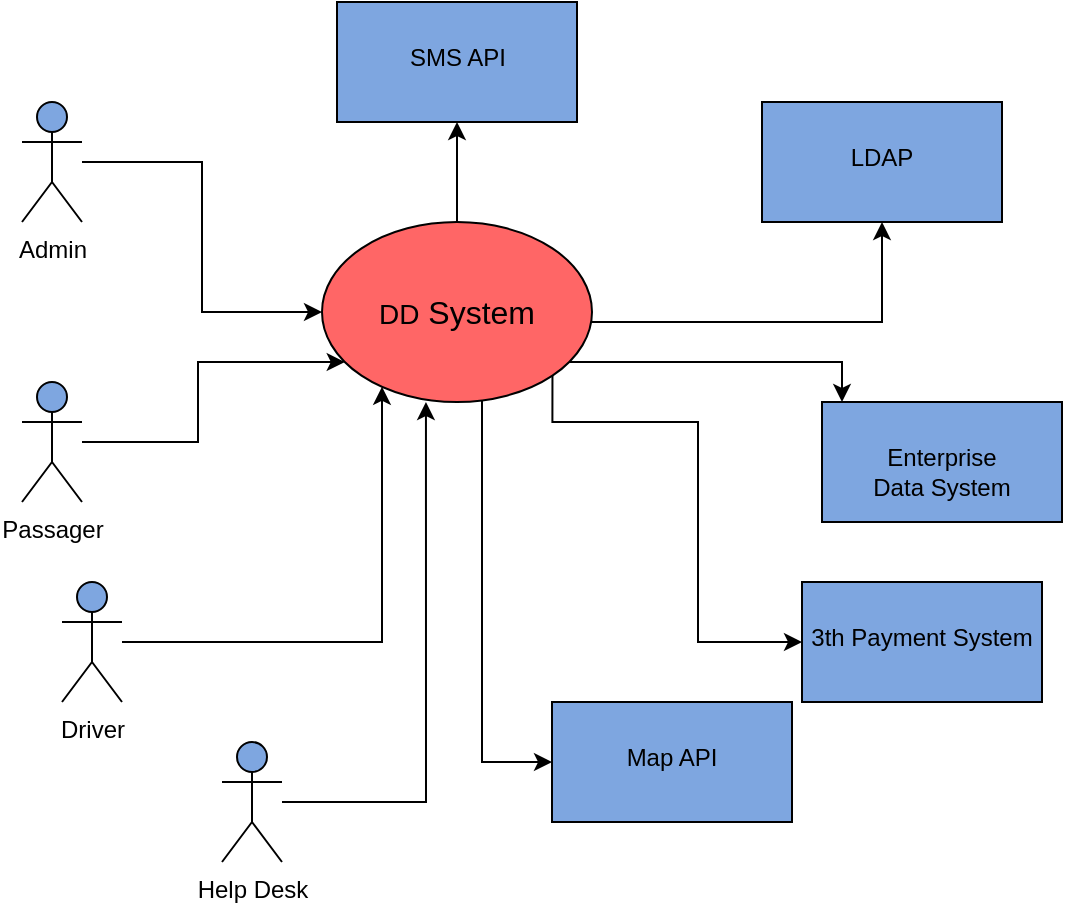 <mxfile version="14.1.9" type="github" pages="4">
  <diagram id="UKHZ7zIA5uqn1gJdNjyk" name="System Context">
    <mxGraphModel dx="1186" dy="547" grid="1" gridSize="10" guides="1" tooltips="1" connect="1" arrows="1" fold="1" page="1" pageScale="1" pageWidth="850" pageHeight="1100" math="0" shadow="0">
      <root>
        <mxCell id="wiP6R654KTc_zJW-nA_D-0" />
        <mxCell id="wiP6R654KTc_zJW-nA_D-1" parent="wiP6R654KTc_zJW-nA_D-0" />
        <mxCell id="98ZZZm_6MhH1Hq_FR0KK-6" value="" style="edgeStyle=orthogonalEdgeStyle;rounded=0;orthogonalLoop=1;jettySize=auto;html=1;" edge="1" parent="wiP6R654KTc_zJW-nA_D-1" source="98ZZZm_6MhH1Hq_FR0KK-0" target="98ZZZm_6MhH1Hq_FR0KK-5">
          <mxGeometry relative="1" as="geometry" />
        </mxCell>
        <mxCell id="98ZZZm_6MhH1Hq_FR0KK-0" value="Admin" style="shape=umlActor;verticalLabelPosition=bottom;verticalAlign=top;html=1;outlineConnect=0;fillColor=#7EA6E0;direction=east;" vertex="1" parent="wiP6R654KTc_zJW-nA_D-1">
          <mxGeometry x="160" y="70" width="30" height="60" as="geometry" />
        </mxCell>
        <mxCell id="98ZZZm_6MhH1Hq_FR0KK-11" value="" style="edgeStyle=orthogonalEdgeStyle;rounded=0;orthogonalLoop=1;jettySize=auto;html=1;" edge="1" parent="wiP6R654KTc_zJW-nA_D-1" source="98ZZZm_6MhH1Hq_FR0KK-7" target="98ZZZm_6MhH1Hq_FR0KK-5">
          <mxGeometry relative="1" as="geometry">
            <Array as="points">
              <mxPoint x="248" y="240" />
              <mxPoint x="248" y="200" />
            </Array>
          </mxGeometry>
        </mxCell>
        <mxCell id="98ZZZm_6MhH1Hq_FR0KK-7" value="Passager" style="shape=umlActor;verticalLabelPosition=bottom;verticalAlign=top;html=1;outlineConnect=0;fillColor=#7EA6E0;direction=east;" vertex="1" parent="wiP6R654KTc_zJW-nA_D-1">
          <mxGeometry x="160" y="210" width="30" height="60" as="geometry" />
        </mxCell>
        <mxCell id="98ZZZm_6MhH1Hq_FR0KK-12" value="" style="edgeStyle=orthogonalEdgeStyle;rounded=0;orthogonalLoop=1;jettySize=auto;html=1;" edge="1" parent="wiP6R654KTc_zJW-nA_D-1" source="98ZZZm_6MhH1Hq_FR0KK-9" target="98ZZZm_6MhH1Hq_FR0KK-5">
          <mxGeometry relative="1" as="geometry">
            <Array as="points">
              <mxPoint x="340" y="340" />
            </Array>
          </mxGeometry>
        </mxCell>
        <mxCell id="98ZZZm_6MhH1Hq_FR0KK-9" value="Driver" style="shape=umlActor;verticalLabelPosition=bottom;verticalAlign=top;html=1;outlineConnect=0;fillColor=#7EA6E0;direction=east;" vertex="1" parent="wiP6R654KTc_zJW-nA_D-1">
          <mxGeometry x="180" y="310" width="30" height="60" as="geometry" />
        </mxCell>
        <mxCell id="98ZZZm_6MhH1Hq_FR0KK-19" value="&lt;div&gt;&lt;br&gt;&lt;/div&gt;&lt;div&gt;Map API&lt;/div&gt;" style="whiteSpace=wrap;html=1;verticalAlign=top;fillColor=#7EA6E0;" vertex="1" parent="wiP6R654KTc_zJW-nA_D-1">
          <mxGeometry x="425" y="370" width="120" height="60" as="geometry" />
        </mxCell>
        <mxCell id="Xv4aWMplW_IK9ZPZR4Wd-1" value="" style="edgeStyle=orthogonalEdgeStyle;rounded=0;orthogonalLoop=1;jettySize=auto;html=1;" edge="1" parent="wiP6R654KTc_zJW-nA_D-1" source="98ZZZm_6MhH1Hq_FR0KK-5">
          <mxGeometry relative="1" as="geometry">
            <mxPoint x="425" y="400" as="targetPoint" />
            <Array as="points">
              <mxPoint x="390" y="400" />
            </Array>
          </mxGeometry>
        </mxCell>
        <mxCell id="nXecvoGlkJ8tP4wGXlor-2" value="" style="edgeStyle=orthogonalEdgeStyle;rounded=0;orthogonalLoop=1;jettySize=auto;html=1;" edge="1" parent="wiP6R654KTc_zJW-nA_D-1" source="98ZZZm_6MhH1Hq_FR0KK-5" target="Xv4aWMplW_IK9ZPZR4Wd-2">
          <mxGeometry relative="1" as="geometry">
            <Array as="points">
              <mxPoint x="570" y="200" />
            </Array>
          </mxGeometry>
        </mxCell>
        <mxCell id="nXecvoGlkJ8tP4wGXlor-4" value="" style="edgeStyle=orthogonalEdgeStyle;rounded=0;orthogonalLoop=1;jettySize=auto;html=1;" edge="1" parent="wiP6R654KTc_zJW-nA_D-1" source="98ZZZm_6MhH1Hq_FR0KK-5" target="nXecvoGlkJ8tP4wGXlor-3">
          <mxGeometry relative="1" as="geometry">
            <Array as="points">
              <mxPoint x="530" y="180" />
              <mxPoint x="530" y="180" />
            </Array>
          </mxGeometry>
        </mxCell>
        <mxCell id="nXecvoGlkJ8tP4wGXlor-6" value="" style="edgeStyle=orthogonalEdgeStyle;rounded=0;orthogonalLoop=1;jettySize=auto;html=1;" edge="1" parent="wiP6R654KTc_zJW-nA_D-1" source="98ZZZm_6MhH1Hq_FR0KK-5">
          <mxGeometry relative="1" as="geometry">
            <mxPoint x="377.5" y="80" as="targetPoint" />
          </mxGeometry>
        </mxCell>
        <mxCell id="sjSfz76PMJ3xjqf9VuR2-2" style="edgeStyle=orthogonalEdgeStyle;rounded=0;orthogonalLoop=1;jettySize=auto;html=1;exitX=1;exitY=1;exitDx=0;exitDy=0;entryX=0;entryY=0.5;entryDx=0;entryDy=0;" edge="1" parent="wiP6R654KTc_zJW-nA_D-1" source="98ZZZm_6MhH1Hq_FR0KK-5" target="sjSfz76PMJ3xjqf9VuR2-0">
          <mxGeometry relative="1" as="geometry">
            <Array as="points">
              <mxPoint x="425" y="230" />
              <mxPoint x="498" y="230" />
              <mxPoint x="498" y="340" />
            </Array>
          </mxGeometry>
        </mxCell>
        <mxCell id="98ZZZm_6MhH1Hq_FR0KK-5" value="&lt;div&gt;&lt;br&gt;&lt;/div&gt;&lt;div&gt;&lt;br&gt;&lt;/div&gt;&lt;div&gt;&lt;font style=&quot;font-size: 14px&quot;&gt;DD&lt;/font&gt;&lt;font size=&quot;3&quot;&gt; System&lt;/font&gt;&lt;/div&gt;" style="ellipse;whiteSpace=wrap;html=1;verticalAlign=top;fillColor=#FF6666;" vertex="1" parent="wiP6R654KTc_zJW-nA_D-1">
          <mxGeometry x="310" y="130" width="135" height="90" as="geometry" />
        </mxCell>
        <mxCell id="Xv4aWMplW_IK9ZPZR4Wd-2" value="&lt;div&gt;&lt;br&gt;&lt;/div&gt;&lt;div&gt;Enterprise &lt;br&gt;&lt;/div&gt;Data System" style="whiteSpace=wrap;html=1;verticalAlign=top;fillColor=#7EA6E0;" vertex="1" parent="wiP6R654KTc_zJW-nA_D-1">
          <mxGeometry x="560" y="220" width="120" height="60" as="geometry" />
        </mxCell>
        <mxCell id="nXecvoGlkJ8tP4wGXlor-3" value="&lt;div&gt;&lt;br&gt;&lt;/div&gt;&lt;div&gt;LDAP&lt;br&gt;&lt;/div&gt;" style="whiteSpace=wrap;html=1;verticalAlign=top;fillColor=#7EA6E0;" vertex="1" parent="wiP6R654KTc_zJW-nA_D-1">
          <mxGeometry x="530" y="70" width="120" height="60" as="geometry" />
        </mxCell>
        <mxCell id="nXecvoGlkJ8tP4wGXlor-7" value="&lt;div&gt;&lt;br&gt;&lt;/div&gt;&lt;div&gt;SMS API&lt;/div&gt;" style="whiteSpace=wrap;html=1;verticalAlign=top;fillColor=#7EA6E0;" vertex="1" parent="wiP6R654KTc_zJW-nA_D-1">
          <mxGeometry x="317.5" y="20" width="120" height="60" as="geometry" />
        </mxCell>
        <mxCell id="nrA3H3md1n3i7bQ_ulNN-5" value="" style="edgeStyle=orthogonalEdgeStyle;rounded=0;orthogonalLoop=1;jettySize=auto;html=1;entryX=0.385;entryY=1;entryDx=0;entryDy=0;entryPerimeter=0;" edge="1" parent="wiP6R654KTc_zJW-nA_D-1" source="nrA3H3md1n3i7bQ_ulNN-1" target="98ZZZm_6MhH1Hq_FR0KK-5">
          <mxGeometry relative="1" as="geometry">
            <mxPoint x="275" y="320" as="targetPoint" />
          </mxGeometry>
        </mxCell>
        <mxCell id="nrA3H3md1n3i7bQ_ulNN-1" value="Help Desk" style="shape=umlActor;verticalLabelPosition=bottom;verticalAlign=top;html=1;outlineConnect=0;fillColor=#7EA6E0;direction=east;" vertex="1" parent="wiP6R654KTc_zJW-nA_D-1">
          <mxGeometry x="260" y="390" width="30" height="60" as="geometry" />
        </mxCell>
        <mxCell id="sjSfz76PMJ3xjqf9VuR2-0" value="&lt;div&gt;&lt;br&gt;&lt;/div&gt;&lt;div&gt;3th Payment System&lt;/div&gt;" style="whiteSpace=wrap;html=1;verticalAlign=top;fillColor=#7EA6E0;" vertex="1" parent="wiP6R654KTc_zJW-nA_D-1">
          <mxGeometry x="550" y="310" width="120" height="60" as="geometry" />
        </mxCell>
      </root>
    </mxGraphModel>
  </diagram>
  <diagram id="Ht1M8jgEwFfnCIfOTk4-" name="Logical Arch Overview">
    <mxGraphModel dx="1694" dy="781" grid="1" gridSize="10" guides="1" tooltips="1" connect="1" arrows="1" fold="1" page="1" pageScale="1" pageWidth="827" pageHeight="1169" math="0" shadow="0">
      <root>
        <mxCell id="0" />
        <mxCell id="1" parent="0" />
        <mxCell id="9XKgcxNSNh-xXVd38YoH-22" value="Container Environment (Multiple Nodes) " style="points=[[0,0],[0.25,0],[0.5,0],[0.75,0],[1,0],[1,0.25],[1,0.5],[1,0.75],[1,1],[0.75,1],[0.5,1],[0.25,1],[0,1],[0,0.75],[0,0.5],[0,0.25]];outlineConnect=0;gradientColor=none;html=1;whiteSpace=wrap;fontSize=12;fontStyle=0;shape=mxgraph.aws4.group;grIcon=mxgraph.aws4.group_on_premise;strokeColor=#5A6C86;fillColor=none;verticalAlign=top;align=left;spacingLeft=30;fontColor=#5A6C86;dashed=0;" parent="1" vertex="1">
          <mxGeometry x="300" y="93" width="660" height="437" as="geometry" />
        </mxCell>
        <mxCell id="eBqXmmrQ4SiyawXsPfZD-17" value="Enterprise Network" style="points=[[0,0],[0.25,0],[0.5,0],[0.75,0],[1,0],[1,0.25],[1,0.5],[1,0.75],[1,1],[0.75,1],[0.5,1],[0.25,1],[0,1],[0,0.75],[0,0.5],[0,0.25]];outlineConnect=0;gradientColor=none;html=1;whiteSpace=wrap;fontSize=12;fontStyle=0;shape=mxgraph.aws4.group;grIcon=mxgraph.aws4.group_corporate_data_center;strokeColor=#5A6C86;fillColor=none;verticalAlign=top;align=left;spacingLeft=30;fontColor=#5A6C86;dashed=0;" parent="1" vertex="1">
          <mxGeometry x="1030" y="60" width="230" height="900" as="geometry" />
        </mxCell>
        <mxCell id="9XKgcxNSNh-xXVd38YoH-12" value="" style="points=[[0,0],[0.25,0],[0.5,0],[0.75,0],[1,0],[1,0.25],[1,0.5],[1,0.75],[1,1],[0.75,1],[0.5,1],[0.25,1],[0,1],[0,0.75],[0,0.5],[0,0.25]];outlineConnect=0;gradientColor=none;html=1;whiteSpace=wrap;fontSize=12;fontStyle=0;shape=mxgraph.aws4.group;strokeColor=#232F3E;fillColor=none;verticalAlign=top;align=left;spacingLeft=30;fontColor=#232F3E;dashed=0;" parent="1" vertex="1">
          <mxGeometry y="60" width="1260" height="900" as="geometry" />
        </mxCell>
        <mxCell id="9XKgcxNSNh-xXVd38YoH-19" value="Provider Cloud" style="points=[[0,0],[0.25,0],[0.5,0],[0.75,0],[1,0],[1,0.25],[1,0.5],[1,0.75],[1,1],[0.75,1],[0.5,1],[0.25,1],[0,1],[0,0.75],[0,0.5],[0,0.25]];outlineConnect=0;gradientColor=none;html=1;whiteSpace=wrap;fontSize=12;fontStyle=0;shape=mxgraph.aws4.group;grIcon=mxgraph.aws4.group_aws_cloud;strokeColor=#232F3E;fillColor=none;verticalAlign=top;align=left;spacingLeft=30;fontColor=#232F3E;dashed=0;" parent="1" vertex="1">
          <mxGeometry x="240" y="59.5" width="790" height="900.5" as="geometry" />
        </mxCell>
        <mxCell id="lma2_BypiGfyjsioRGeo-2" style="edgeStyle=orthogonalEdgeStyle;rounded=0;orthogonalLoop=1;jettySize=auto;html=1;" edge="1" parent="1" source="9XKgcxNSNh-xXVd38YoH-25" target="lma2_BypiGfyjsioRGeo-1">
          <mxGeometry relative="1" as="geometry">
            <Array as="points">
              <mxPoint x="380" y="294" />
              <mxPoint x="356" y="294" />
            </Array>
          </mxGeometry>
        </mxCell>
        <mxCell id="9XKgcxNSNh-xXVd38YoH-5" value="Public network" style="points=[[0,0],[0.25,0],[0.5,0],[0.75,0],[1,0],[1,0.25],[1,0.5],[1,0.75],[1,1],[0.75,1],[0.5,1],[0.25,1],[0,1],[0,0.75],[0,0.5],[0,0.25]];outlineConnect=0;gradientColor=none;html=1;whiteSpace=wrap;fontSize=12;fontStyle=0;shape=mxgraph.aws4.group;grIcon=mxgraph.aws4.group_region;strokeColor=#147EBA;fillColor=none;verticalAlign=top;align=left;spacingLeft=30;fontColor=#147EBA;dashed=1;" parent="1" vertex="1">
          <mxGeometry y="59.5" width="240" height="900.5" as="geometry" />
        </mxCell>
        <mxCell id="9XKgcxNSNh-xXVd38YoH-3" value="Devices" style="outlineConnect=0;gradientColor=none;fontColor=#545B64;strokeColor=none;fillColor=#879196;dashed=0;verticalLabelPosition=bottom;verticalAlign=top;align=center;html=1;fontSize=12;fontStyle=0;aspect=fixed;shape=mxgraph.aws4.illustration_devices;pointerEvents=1" parent="1" vertex="1">
          <mxGeometry x="20" y="300" width="100" height="73" as="geometry" />
        </mxCell>
        <mxCell id="9XKgcxNSNh-xXVd38YoH-25" value="Permission Service" style="outlineConnect=0;fontColor=#232F3E;gradientColor=#F34482;gradientDirection=north;fillColor=#BC1356;strokeColor=#ffffff;dashed=0;verticalLabelPosition=bottom;verticalAlign=top;align=center;html=1;fontSize=12;fontStyle=0;aspect=fixed;shape=mxgraph.aws4.resourceIcon;resIcon=mxgraph.aws4.appsync;" parent="1" vertex="1">
          <mxGeometry x="350" y="150" width="78" height="78" as="geometry" />
        </mxCell>
        <mxCell id="9XKgcxNSNh-xXVd38YoH-26" value="Passenger Service" style="outlineConnect=0;fontColor=#232F3E;gradientColor=#F34482;gradientDirection=north;fillColor=#BC1356;strokeColor=#ffffff;dashed=0;verticalLabelPosition=bottom;verticalAlign=top;align=center;html=1;fontSize=12;fontStyle=0;aspect=fixed;shape=mxgraph.aws4.resourceIcon;resIcon=mxgraph.aws4.appsync;" parent="1" vertex="1">
          <mxGeometry x="428" y="260" width="78" height="78" as="geometry" />
        </mxCell>
        <mxCell id="9XKgcxNSNh-xXVd38YoH-32" style="edgeStyle=orthogonalEdgeStyle;rounded=0;orthogonalLoop=1;jettySize=auto;html=1;" parent="1" source="9XKgcxNSNh-xXVd38YoH-28" target="9XKgcxNSNh-xXVd38YoH-29" edge="1">
          <mxGeometry relative="1" as="geometry" />
        </mxCell>
        <mxCell id="9XKgcxNSNh-xXVd38YoH-28" value="Driver Service" style="outlineConnect=0;fontColor=#232F3E;gradientColor=#F34482;gradientDirection=north;fillColor=#BC1356;strokeColor=#ffffff;dashed=0;verticalLabelPosition=bottom;verticalAlign=top;align=center;html=1;fontSize=12;fontStyle=0;aspect=fixed;shape=mxgraph.aws4.resourceIcon;resIcon=mxgraph.aws4.appsync;" parent="1" vertex="1">
          <mxGeometry x="585" y="260" width="78" height="78" as="geometry" />
        </mxCell>
        <mxCell id="9XKgcxNSNh-xXVd38YoH-29" value="Device Service" style="outlineConnect=0;fontColor=#232F3E;gradientColor=#F34482;gradientDirection=north;fillColor=#BC1356;strokeColor=#ffffff;dashed=0;verticalLabelPosition=bottom;verticalAlign=top;align=center;html=1;fontSize=12;fontStyle=0;aspect=fixed;shape=mxgraph.aws4.resourceIcon;resIcon=mxgraph.aws4.appsync;" parent="1" vertex="1">
          <mxGeometry x="710" y="260" width="78" height="78" as="geometry" />
        </mxCell>
        <mxCell id="XUHNmj0Dy2AW-mBv5T06-1" style="edgeStyle=orthogonalEdgeStyle;rounded=0;orthogonalLoop=1;jettySize=auto;html=1;" edge="1" parent="1" source="9XKgcxNSNh-xXVd38YoH-22" target="eBqXmmrQ4SiyawXsPfZD-16">
          <mxGeometry relative="1" as="geometry">
            <mxPoint x="970" y="297" as="sourcePoint" />
            <Array as="points">
              <mxPoint x="970" y="297" />
              <mxPoint x="970" y="297" />
            </Array>
          </mxGeometry>
        </mxCell>
        <mxCell id="lma2_BypiGfyjsioRGeo-4" value="" style="edgeStyle=orthogonalEdgeStyle;rounded=0;orthogonalLoop=1;jettySize=auto;html=1;" edge="1" parent="1" source="9XKgcxNSNh-xXVd38YoH-33" target="lma2_BypiGfyjsioRGeo-3">
          <mxGeometry relative="1" as="geometry" />
        </mxCell>
        <mxCell id="9XKgcxNSNh-xXVd38YoH-33" value="Finance Service" style="outlineConnect=0;fontColor=#232F3E;gradientColor=#F34482;gradientDirection=north;fillColor=#BC1356;strokeColor=#ffffff;dashed=0;verticalLabelPosition=bottom;verticalAlign=top;align=center;html=1;fontSize=12;fontStyle=0;aspect=fixed;shape=mxgraph.aws4.resourceIcon;resIcon=mxgraph.aws4.appsync;" parent="1" vertex="1">
          <mxGeometry x="860" y="257.5" width="78" height="78" as="geometry" />
        </mxCell>
        <mxCell id="-QjtrjUzRDEMRZ5MF8oH-47" value="Logical Architecture Overview" style="text;html=1;resizable=0;points=[];autosize=1;align=left;verticalAlign=top;spacingTop=-4;fontSize=30;fontStyle=1;labelBackgroundColor=none;" parent="1" vertex="1">
          <mxGeometry x="20" y="10" width="450" height="40" as="geometry" />
        </mxCell>
        <object label="API&lt;br&gt;Gateway" id="w8zy75_ecwpdjTFvmNjA-1">
          <mxCell style="outlineConnect=0;fontColor=#232F3E;gradientColor=#945DF2;gradientDirection=north;fillColor=#5A30B5;strokeColor=#ffffff;dashed=0;verticalLabelPosition=bottom;verticalAlign=top;align=center;html=1;fontSize=12;fontStyle=0;aspect=fixed;shape=mxgraph.aws4.resourceIcon;resIcon=mxgraph.aws4.api_gateway;labelBackgroundColor=#ffffff;" parent="1" vertex="1">
            <mxGeometry x="200" y="242" width="78" height="78" as="geometry" />
          </mxCell>
        </object>
        <mxCell id="eBqXmmrQ4SiyawXsPfZD-1" value="Notification Service" style="outlineConnect=0;fontColor=#232F3E;gradientColor=#F34482;gradientDirection=north;fillColor=#BC1356;strokeColor=#ffffff;dashed=0;verticalLabelPosition=bottom;verticalAlign=top;align=center;html=1;fontSize=12;fontStyle=0;aspect=fixed;shape=mxgraph.aws4.resourceIcon;resIcon=mxgraph.aws4.sns;" parent="1" vertex="1">
          <mxGeometry x="428" y="410" width="78" height="78" as="geometry" />
        </mxCell>
        <mxCell id="eBqXmmrQ4SiyawXsPfZD-2" value="Trip Service" style="outlineConnect=0;fontColor=#232F3E;gradientColor=#F34482;gradientDirection=north;fillColor=#BC1356;strokeColor=#ffffff;dashed=0;verticalLabelPosition=bottom;verticalAlign=top;align=center;html=1;fontSize=12;fontStyle=0;aspect=fixed;shape=mxgraph.aws4.resourceIcon;resIcon=mxgraph.aws4.step_functions;" parent="1" vertex="1">
          <mxGeometry x="770" y="410" width="78" height="78" as="geometry" />
        </mxCell>
        <mxCell id="eBqXmmrQ4SiyawXsPfZD-3" value="" style="edgeStyle=orthogonalEdgeStyle;html=1;endArrow=block;elbow=vertical;startArrow=none;endFill=1;strokeColor=#545B64;rounded=0;" parent="1" source="9XKgcxNSNh-xXVd38YoH-25" target="9XKgcxNSNh-xXVd38YoH-26" edge="1">
          <mxGeometry width="100" relative="1" as="geometry">
            <mxPoint x="550" y="390" as="sourcePoint" />
            <mxPoint x="650" y="390" as="targetPoint" />
            <Array as="points">
              <mxPoint x="389" y="299" />
            </Array>
          </mxGeometry>
        </mxCell>
        <mxCell id="eBqXmmrQ4SiyawXsPfZD-7" value="" style="edgeStyle=orthogonalEdgeStyle;html=1;endArrow=block;elbow=vertical;startArrow=none;endFill=1;strokeColor=#545B64;rounded=0;" parent="1" source="9XKgcxNSNh-xXVd38YoH-25" target="9XKgcxNSNh-xXVd38YoH-28" edge="1">
          <mxGeometry width="100" relative="1" as="geometry">
            <mxPoint x="550" y="390" as="sourcePoint" />
            <mxPoint x="650" y="390" as="targetPoint" />
            <Array as="points">
              <mxPoint x="624" y="220" />
            </Array>
          </mxGeometry>
        </mxCell>
        <mxCell id="eBqXmmrQ4SiyawXsPfZD-8" value="" style="edgeStyle=orthogonalEdgeStyle;html=1;endArrow=block;elbow=vertical;startArrow=none;endFill=1;strokeColor=#545B64;rounded=0;" parent="1" source="w8zy75_ecwpdjTFvmNjA-1" target="9XKgcxNSNh-xXVd38YoH-25" edge="1">
          <mxGeometry width="100" relative="1" as="geometry">
            <mxPoint x="550" y="390" as="sourcePoint" />
            <mxPoint x="320" y="281" as="targetPoint" />
            <Array as="points">
              <mxPoint x="290" y="281" />
              <mxPoint x="290" y="189" />
            </Array>
          </mxGeometry>
        </mxCell>
        <mxCell id="eBqXmmrQ4SiyawXsPfZD-9" value="" style="edgeStyle=orthogonalEdgeStyle;html=1;endArrow=block;elbow=vertical;startArrow=none;endFill=1;strokeColor=#545B64;rounded=0;" parent="1" source="eBqXmmrQ4SiyawXsPfZD-1" target="9XKgcxNSNh-xXVd38YoH-26" edge="1">
          <mxGeometry width="100" relative="1" as="geometry">
            <mxPoint x="550" y="390" as="sourcePoint" />
            <mxPoint x="650" y="390" as="targetPoint" />
          </mxGeometry>
        </mxCell>
        <mxCell id="eBqXmmrQ4SiyawXsPfZD-10" value="" style="edgeStyle=orthogonalEdgeStyle;html=1;endArrow=block;elbow=vertical;startArrow=none;endFill=1;strokeColor=#545B64;rounded=0;" parent="1" source="eBqXmmrQ4SiyawXsPfZD-1" target="9XKgcxNSNh-xXVd38YoH-28" edge="1">
          <mxGeometry width="100" relative="1" as="geometry">
            <mxPoint x="550" y="390" as="sourcePoint" />
            <mxPoint x="650" y="390" as="targetPoint" />
            <Array as="points">
              <mxPoint x="530" y="432" />
              <mxPoint x="530" y="310" />
            </Array>
          </mxGeometry>
        </mxCell>
        <mxCell id="eBqXmmrQ4SiyawXsPfZD-11" value="" style="edgeStyle=orthogonalEdgeStyle;html=1;endArrow=block;elbow=vertical;startArrow=none;endFill=1;strokeColor=#545B64;rounded=0;" parent="1" source="9XKgcxNSNh-xXVd38YoH-26" target="eBqXmmrQ4SiyawXsPfZD-2" edge="1">
          <mxGeometry width="100" relative="1" as="geometry">
            <mxPoint x="550" y="390" as="sourcePoint" />
            <mxPoint x="650" y="390" as="targetPoint" />
            <Array as="points">
              <mxPoint x="550" y="299" />
              <mxPoint x="550" y="470" />
            </Array>
          </mxGeometry>
        </mxCell>
        <mxCell id="eBqXmmrQ4SiyawXsPfZD-12" value="" style="edgeStyle=orthogonalEdgeStyle;html=1;endArrow=block;elbow=vertical;startArrow=none;endFill=1;strokeColor=#545B64;rounded=0;" parent="1" source="9XKgcxNSNh-xXVd38YoH-28" target="eBqXmmrQ4SiyawXsPfZD-2" edge="1">
          <mxGeometry width="100" relative="1" as="geometry">
            <mxPoint x="550" y="390" as="sourcePoint" />
            <mxPoint x="650" y="390" as="targetPoint" />
            <Array as="points">
              <mxPoint x="624" y="430" />
            </Array>
          </mxGeometry>
        </mxCell>
        <mxCell id="eBqXmmrQ4SiyawXsPfZD-13" value="" style="edgeStyle=orthogonalEdgeStyle;html=1;endArrow=block;elbow=vertical;startArrow=none;endFill=1;strokeColor=#545B64;rounded=0;" parent="1" source="eBqXmmrQ4SiyawXsPfZD-2" target="9XKgcxNSNh-xXVd38YoH-33" edge="1">
          <mxGeometry width="100" relative="1" as="geometry">
            <mxPoint x="550" y="390" as="sourcePoint" />
            <mxPoint x="650" y="390" as="targetPoint" />
          </mxGeometry>
        </mxCell>
        <mxCell id="eBqXmmrQ4SiyawXsPfZD-16" value="&lt;div&gt;Transformation&amp;amp; &lt;br&gt;&lt;/div&gt;&lt;div&gt;Connectivity&lt;br&gt;&lt;/div&gt;" style="outlineConnect=0;fontColor=#232F3E;gradientColor=#4D72F3;gradientDirection=north;fillColor=#3334B9;strokeColor=#ffffff;dashed=0;verticalLabelPosition=bottom;verticalAlign=top;align=center;html=1;fontSize=12;fontStyle=0;aspect=fixed;shape=mxgraph.aws4.resourceIcon;resIcon=mxgraph.aws4.connect;" parent="1" vertex="1">
          <mxGeometry x="990" y="257.5" width="78" height="78" as="geometry" />
        </mxCell>
        <mxCell id="eBqXmmrQ4SiyawXsPfZD-20" value="Intergration" style="fillColor=none;strokeColor=#2875E2;verticalAlign=top;fontStyle=0;fontColor=#2875E2;" parent="1" vertex="1">
          <mxGeometry x="1110" y="160" width="140" height="419" as="geometry" />
        </mxCell>
        <mxCell id="eBqXmmrQ4SiyawXsPfZD-21" value="&lt;div&gt;&lt;br&gt;&lt;/div&gt;&lt;div&gt;&lt;br&gt;&lt;/div&gt;&lt;div&gt;&lt;br&gt;&lt;/div&gt;&lt;div&gt;&lt;br&gt;&lt;/div&gt;&lt;div&gt;&lt;br&gt;&lt;/div&gt;&lt;div&gt;&lt;br&gt;&lt;/div&gt;&lt;div&gt;API Management&lt;br&gt;&lt;/div&gt;" style="html=1;dashed=0;whitespace=wrap;fillColor=#2875E2;strokeColor=#ffffff;points=[[0.005,0.63,0],[0.1,0.2,0],[0.9,0.2,0],[0.5,0,0],[0.995,0.63,0],[0.72,0.99,0],[0.5,1,0],[0.28,0.99,0]];shape=mxgraph.kubernetes.icon;prIcon=api" parent="1" vertex="1">
          <mxGeometry x="1155" y="200" width="50" height="48" as="geometry" />
        </mxCell>
        <mxCell id="eBqXmmrQ4SiyawXsPfZD-22" value="&lt;div&gt;&lt;br&gt;&lt;/div&gt;&lt;div&gt;&lt;br&gt;&lt;/div&gt;&lt;div&gt;&lt;br&gt;&lt;/div&gt;&lt;div&gt;&lt;br&gt;&lt;/div&gt;&lt;div&gt;Enterprise User Directory&lt;br&gt;&lt;/div&gt;" style="html=1;strokeColor=none;fillColor=#0079D6;labelPosition=center;verticalLabelPosition=middle;verticalAlign=top;align=center;fontSize=12;outlineConnect=0;spacingTop=-6;fontColor=#000000;shape=mxgraph.sitemap.user;" parent="1" vertex="1">
          <mxGeometry x="1147.5" y="293.5" width="65" height="42" as="geometry" />
        </mxCell>
        <mxCell id="eBqXmmrQ4SiyawXsPfZD-23" value="Enterprise Data" style="aspect=fixed;html=1;points=[];align=center;image;fontSize=12;image=img/lib/mscae/Data_Catalog.svg;" parent="1" vertex="1">
          <mxGeometry x="1156.5" y="380" width="47" height="50" as="geometry" />
        </mxCell>
        <mxCell id="eBqXmmrQ4SiyawXsPfZD-24" value="ETL" style="outlineConnect=0;fontColor=#232F3E;gradientColor=#945DF2;gradientDirection=north;fillColor=#2875E2;strokeColor=#ffffff;dashed=0;verticalLabelPosition=bottom;verticalAlign=top;align=center;html=1;fontSize=12;fontStyle=0;aspect=fixed;shape=mxgraph.aws4.resourceIcon;resIcon=mxgraph.aws4.data_exchange;" parent="1" vertex="1">
          <mxGeometry x="1145.5" y="471" width="69" height="69" as="geometry" />
        </mxCell>
        <mxCell id="eBqXmmrQ4SiyawXsPfZD-27" value="Micro-services Mesh" style="points=[[0,0],[0.25,0],[0.5,0],[0.75,0],[1,0],[1,0.25],[1,0.5],[1,0.75],[1,1],[0.75,1],[0.5,1],[0.25,1],[0,1],[0,0.75],[0,0.5],[0,0.25]];outlineConnect=0;gradientColor=none;html=1;whiteSpace=wrap;fontSize=12;fontStyle=0;shape=mxgraph.aws4.group;grIcon=mxgraph.aws4.group_elastic_beanstalk;strokeColor=#D86613;fillColor=none;verticalAlign=top;align=left;spacingLeft=30;fontColor=#D86613;dashed=0;" parent="1" vertex="1">
          <mxGeometry x="300" y="775" width="660" height="150" as="geometry" />
        </mxCell>
        <mxCell id="eBqXmmrQ4SiyawXsPfZD-28" value="&lt;div&gt;Circuit&lt;/div&gt;&lt;div&gt;Breaker&lt;/div&gt;" style="verticalLabelPosition=bottom;dashed=0;shadow=0;html=1;align=center;verticalAlign=top;shape=mxgraph.cabinets.cb_3p;fillColor=#D86613;strokeColor=#ffffff;" parent="1" vertex="1">
          <mxGeometry x="355" y="830" width="40" height="50" as="geometry" />
        </mxCell>
        <mxCell id="eBqXmmrQ4SiyawXsPfZD-30" value="&lt;div&gt;Services&lt;/div&gt;&lt;div&gt;Discovery&lt;/div&gt;" style="outlineConnect=0;fontColor=#232F3E;gradientColor=#4AB29A;gradientDirection=north;fillColor=#D86613;strokeColor=#ffffff;dashed=0;verticalLabelPosition=bottom;verticalAlign=top;align=center;html=1;fontSize=12;fontStyle=0;aspect=fixed;shape=mxgraph.aws4.resourceIcon;resIcon=mxgraph.aws4.application_discovery_service;" parent="1" vertex="1">
          <mxGeometry x="465" y="825" width="60" height="60" as="geometry" />
        </mxCell>
        <mxCell id="eBqXmmrQ4SiyawXsPfZD-32" value="&lt;div&gt;Routing&lt;/div&gt;&lt;div&gt;Service&lt;/div&gt;" style="points=[[0.015,0.015,0],[0.985,0.015,0],[0.985,0.985,0],[0.015,0.985,0],[0.25,0,0],[0.5,0,0],[0.75,0,0],[1,0.25,0],[1,0.5,0],[1,0.75,0],[0.75,1,0],[0.5,1,0],[0.25,1,0],[0,0.75,0],[0,0.5,0],[0,0.25,0]];verticalLabelPosition=bottom;html=1;verticalAlign=top;aspect=fixed;align=center;pointerEvents=1;shape=mxgraph.cisco19.rect;prIcon=content_router;fillColor=#D86613;strokeColor=#005073;" parent="1" vertex="1">
          <mxGeometry x="585" y="825" width="70.39" height="55" as="geometry" />
        </mxCell>
        <mxCell id="eBqXmmrQ4SiyawXsPfZD-34" value="&lt;br&gt;&lt;div&gt;&lt;br&gt;&lt;/div&gt;&lt;div&gt;&lt;br&gt;&lt;/div&gt;&lt;div&gt;&lt;br&gt;&lt;/div&gt;&lt;div&gt;Microservices &lt;br&gt;&lt;/div&gt;&lt;div&gt;Security&lt;/div&gt;" style="html=1;strokeColor=none;fillColor=#D86613;labelPosition=center;verticalLabelPosition=middle;verticalAlign=top;align=center;fontSize=12;outlineConnect=0;spacingTop=-6;fontColor=#000000;shape=mxgraph.sitemap.security;" parent="1" vertex="1">
          <mxGeometry x="715" y="825" width="70" height="50" as="geometry" />
        </mxCell>
        <mxCell id="eBqXmmrQ4SiyawXsPfZD-35" value="&lt;div&gt;Configuration &lt;br&gt;&lt;/div&gt;&lt;div&gt;Management&lt;/div&gt;" style="aspect=fixed;perimeter=ellipsePerimeter;html=1;align=center;shadow=0;dashed=0;fontColor=#000000;labelBackgroundColor=#ffffff;fontSize=12;spacingTop=3;image;image=img/lib/ibm/devops/configuration_management.svg;" parent="1" vertex="1">
          <mxGeometry x="845" y="815" width="60" height="60" as="geometry" />
        </mxCell>
        <mxCell id="eBqXmmrQ4SiyawXsPfZD-40" value="Cloud Services" style="points=[[0,0],[0.25,0],[0.5,0],[0.75,0],[1,0],[1,0.25],[1,0.5],[1,0.75],[1,1],[0.75,1],[0.5,1],[0.25,1],[0,1],[0,0.75],[0,0.5],[0,0.25]];outlineConnect=0;gradientColor=none;html=1;whiteSpace=wrap;fontSize=12;fontStyle=0;shape=mxgraph.aws4.group;grIcon=mxgraph.aws4.group_aws_cloud;strokeColor=#277116;fillColor=none;verticalAlign=top;align=left;spacingLeft=30;fontColor=#277116;dashed=0;" parent="1" vertex="1">
          <mxGeometry x="300" y="560" width="660" height="180" as="geometry" />
        </mxCell>
        <mxCell id="eBqXmmrQ4SiyawXsPfZD-42" value="DB" style="outlineConnect=0;fontColor=#232F3E;gradientColor=none;fillColor=#277116;strokeColor=none;dashed=0;verticalLabelPosition=bottom;verticalAlign=top;align=center;html=1;fontSize=12;fontStyle=0;aspect=fixed;pointerEvents=1;shape=mxgraph.aws4.iot_analytics_data_store;" parent="1" vertex="1">
          <mxGeometry x="362" y="610" width="54" height="78" as="geometry" />
        </mxCell>
        <mxCell id="eBqXmmrQ4SiyawXsPfZD-43" value="MQ" style="outlineConnect=0;fontColor=#277116;gradientColor=#277116;gradientDirection=north;fillColor=#BC1356;strokeColor=#ffffff;dashed=0;verticalLabelPosition=bottom;verticalAlign=top;align=center;html=1;fontSize=12;fontStyle=0;aspect=fixed;shape=mxgraph.aws4.resourceIcon;resIcon=mxgraph.aws4.mq;" parent="1" vertex="1">
          <mxGeometry x="470" y="611" width="78" height="78" as="geometry" />
        </mxCell>
        <mxCell id="eBqXmmrQ4SiyawXsPfZD-44" value="MAP API" style="outlineConnect=0;fontColor=#277116;gradientColor=#277116;gradientDirection=north;fillColor=#5A30B5;strokeColor=#ffffff;dashed=0;verticalLabelPosition=bottom;verticalAlign=top;align=center;html=1;fontSize=12;fontStyle=0;aspect=fixed;shape=mxgraph.aws4.resourceIcon;resIcon=mxgraph.aws4.cloud_map;" parent="1" vertex="1">
          <mxGeometry x="610" y="611" width="78" height="78" as="geometry" />
        </mxCell>
        <mxCell id="eBqXmmrQ4SiyawXsPfZD-45" value="Single Sign-On" style="outlineConnect=0;fontColor=#232F3E;gradientColor=none;strokeColor=#ffffff;fillColor=#232F3E;dashed=0;verticalLabelPosition=middle;verticalAlign=bottom;align=center;html=1;whiteSpace=wrap;fontSize=10;fontStyle=1;spacing=3;shape=mxgraph.aws4.productIcon;prIcon=mxgraph.aws4.single_sign_on;" parent="1" vertex="1">
          <mxGeometry x="740" y="610" width="80" height="110" as="geometry" />
        </mxCell>
        <mxCell id="qifHWt82FNLUO4kdKhs4-2" value="" style="edgeStyle=orthogonalEdgeStyle;html=1;endArrow=block;elbow=vertical;startArrow=none;endFill=1;strokeColor=#545B64;rounded=0;" parent="1" source="9XKgcxNSNh-xXVd38YoH-3" target="w8zy75_ecwpdjTFvmNjA-1" edge="1">
          <mxGeometry width="100" relative="1" as="geometry">
            <mxPoint x="340" y="410" as="sourcePoint" />
            <mxPoint x="440" y="410" as="targetPoint" />
            <Array as="points">
              <mxPoint x="180" y="356" />
              <mxPoint x="180" y="281" />
            </Array>
          </mxGeometry>
        </mxCell>
        <mxCell id="XUHNmj0Dy2AW-mBv5T06-3" value="" style="edgeStyle=orthogonalEdgeStyle;html=1;endArrow=block;elbow=vertical;startArrow=none;endFill=1;strokeColor=#545B64;rounded=0;" edge="1" parent="1" source="eBqXmmrQ4SiyawXsPfZD-16">
          <mxGeometry width="100" relative="1" as="geometry">
            <mxPoint x="438" y="199.0" as="sourcePoint" />
            <mxPoint x="1110" y="299" as="targetPoint" />
          </mxGeometry>
        </mxCell>
        <mxCell id="lma2_BypiGfyjsioRGeo-1" value="Admin Service" style="outlineConnect=0;fontColor=#232F3E;gradientColor=#F34482;gradientDirection=north;fillColor=#BC1356;strokeColor=#ffffff;dashed=0;verticalLabelPosition=bottom;verticalAlign=top;align=center;html=1;fontSize=12;fontStyle=0;aspect=fixed;shape=mxgraph.aws4.resourceIcon;resIcon=mxgraph.aws4.sns;" vertex="1" parent="1">
          <mxGeometry x="317" y="360" width="78" height="78" as="geometry" />
        </mxCell>
        <mxCell id="lma2_BypiGfyjsioRGeo-3" value="Metrix Service" style="outlineConnect=0;fontColor=#232F3E;gradientColor=#F34482;gradientDirection=north;fillColor=#BC1356;strokeColor=#ffffff;dashed=0;verticalLabelPosition=bottom;verticalAlign=top;align=center;html=1;fontSize=12;fontStyle=0;aspect=fixed;shape=mxgraph.aws4.resourceIcon;resIcon=mxgraph.aws4.appsync;" vertex="1" parent="1">
          <mxGeometry x="860" y="140" width="78" height="78" as="geometry" />
        </mxCell>
      </root>
    </mxGraphModel>
  </diagram>
  <diagram id="VtfdDCnuB1Arp0akUjs2" name="Data Model">
    <mxGraphModel dx="1694" dy="781" grid="1" gridSize="10" guides="1" tooltips="1" connect="1" arrows="1" fold="1" page="1" pageScale="1" pageWidth="850" pageHeight="1100" math="0" shadow="0">
      <root>
        <mxCell id="GXWJZuFiqb-djiV_RVK9-0" />
        <mxCell id="GXWJZuFiqb-djiV_RVK9-1" parent="GXWJZuFiqb-djiV_RVK9-0" />
        <mxCell id="GXWJZuFiqb-djiV_RVK9-2" value="" style="rounded=0;whiteSpace=wrap;html=1;fillColor=none;gradientColor=none;" vertex="1" parent="GXWJZuFiqb-djiV_RVK9-1">
          <mxGeometry x="740" y="810" width="420" height="430" as="geometry" />
        </mxCell>
        <mxCell id="GXWJZuFiqb-djiV_RVK9-3" value="Permission" style="shape=table;startSize=30;container=1;collapsible=1;childLayout=tableLayout;fixedRows=1;rowLines=0;fontStyle=1;align=center;resizeLast=1;fillColor=#dae8fc;strokeColor=#6c8ebf;" vertex="1" parent="GXWJZuFiqb-djiV_RVK9-1">
          <mxGeometry x="50" y="220" width="170" height="155" as="geometry" />
        </mxCell>
        <mxCell id="GXWJZuFiqb-djiV_RVK9-4" value="" style="shape=partialRectangle;collapsible=0;dropTarget=0;pointerEvents=0;fillColor=#dae8fc;top=0;left=0;bottom=1;right=0;points=[[0,0.5],[1,0.5]];portConstraint=eastwest;strokeColor=#6c8ebf;" vertex="1" parent="GXWJZuFiqb-djiV_RVK9-3">
          <mxGeometry y="30" width="170" height="30" as="geometry" />
        </mxCell>
        <mxCell id="GXWJZuFiqb-djiV_RVK9-5" value="PK" style="shape=partialRectangle;connectable=0;fillColor=#dae8fc;top=0;left=0;bottom=0;right=0;fontStyle=1;overflow=hidden;strokeColor=#6c8ebf;" vertex="1" parent="GXWJZuFiqb-djiV_RVK9-4">
          <mxGeometry width="30" height="30" as="geometry" />
        </mxCell>
        <mxCell id="GXWJZuFiqb-djiV_RVK9-6" value="Permission_id" style="shape=partialRectangle;connectable=0;fillColor=#dae8fc;top=0;left=0;bottom=0;right=0;align=left;spacingLeft=6;fontStyle=5;overflow=hidden;strokeColor=#6c8ebf;" vertex="1" parent="GXWJZuFiqb-djiV_RVK9-4">
          <mxGeometry x="30" width="140" height="30" as="geometry" />
        </mxCell>
        <mxCell id="GXWJZuFiqb-djiV_RVK9-7" value="" style="shape=partialRectangle;collapsible=0;dropTarget=0;pointerEvents=0;fillColor=#dae8fc;top=0;left=0;bottom=0;right=0;points=[[0,0.5],[1,0.5]];portConstraint=eastwest;strokeColor=#6c8ebf;" vertex="1" parent="GXWJZuFiqb-djiV_RVK9-3">
          <mxGeometry y="60" width="170" height="30" as="geometry" />
        </mxCell>
        <mxCell id="GXWJZuFiqb-djiV_RVK9-8" value="" style="shape=partialRectangle;connectable=0;fillColor=#dae8fc;top=0;left=0;bottom=0;right=0;editable=1;overflow=hidden;strokeColor=#6c8ebf;" vertex="1" parent="GXWJZuFiqb-djiV_RVK9-7">
          <mxGeometry width="30" height="30" as="geometry" />
        </mxCell>
        <mxCell id="GXWJZuFiqb-djiV_RVK9-9" value="Permission_name" style="shape=partialRectangle;connectable=0;fillColor=#dae8fc;top=0;left=0;bottom=0;right=0;align=left;spacingLeft=6;overflow=hidden;fontStyle=1;strokeColor=#6c8ebf;" vertex="1" parent="GXWJZuFiqb-djiV_RVK9-7">
          <mxGeometry x="30" width="140" height="30" as="geometry" />
        </mxCell>
        <mxCell id="GXWJZuFiqb-djiV_RVK9-10" value="" style="shape=partialRectangle;collapsible=0;dropTarget=0;pointerEvents=0;fillColor=#dae8fc;top=0;left=0;bottom=0;right=0;points=[[0,0.5],[1,0.5]];portConstraint=eastwest;strokeColor=#6c8ebf;" vertex="1" parent="GXWJZuFiqb-djiV_RVK9-3">
          <mxGeometry y="90" width="170" height="30" as="geometry" />
        </mxCell>
        <mxCell id="GXWJZuFiqb-djiV_RVK9-11" value="" style="shape=partialRectangle;connectable=0;fillColor=#dae8fc;top=0;left=0;bottom=0;right=0;editable=1;overflow=hidden;strokeColor=#6c8ebf;" vertex="1" parent="GXWJZuFiqb-djiV_RVK9-10">
          <mxGeometry width="30" height="30" as="geometry" />
        </mxCell>
        <mxCell id="GXWJZuFiqb-djiV_RVK9-12" value="Permission_desc" style="shape=partialRectangle;connectable=0;fillColor=#dae8fc;top=0;left=0;bottom=0;right=0;align=left;spacingLeft=6;overflow=hidden;strokeColor=#6c8ebf;" vertex="1" parent="GXWJZuFiqb-djiV_RVK9-10">
          <mxGeometry x="30" width="140" height="30" as="geometry" />
        </mxCell>
        <mxCell id="GXWJZuFiqb-djiV_RVK9-13" value="" style="shape=partialRectangle;collapsible=0;dropTarget=0;pointerEvents=0;fillColor=#dae8fc;top=0;left=0;bottom=0;right=0;points=[[0,0.5],[1,0.5]];portConstraint=eastwest;strokeColor=#6c8ebf;" vertex="1" parent="GXWJZuFiqb-djiV_RVK9-3">
          <mxGeometry y="120" width="170" height="30" as="geometry" />
        </mxCell>
        <mxCell id="GXWJZuFiqb-djiV_RVK9-14" value="" style="shape=partialRectangle;connectable=0;fillColor=#dae8fc;top=0;left=0;bottom=0;right=0;editable=1;overflow=hidden;strokeColor=#6c8ebf;" vertex="1" parent="GXWJZuFiqb-djiV_RVK9-13">
          <mxGeometry width="30" height="30" as="geometry" />
        </mxCell>
        <mxCell id="GXWJZuFiqb-djiV_RVK9-15" value="update_time" style="shape=partialRectangle;connectable=0;fillColor=#dae8fc;top=0;left=0;bottom=0;right=0;align=left;spacingLeft=6;overflow=hidden;strokeColor=#6c8ebf;" vertex="1" parent="GXWJZuFiqb-djiV_RVK9-13">
          <mxGeometry x="30" width="140" height="30" as="geometry" />
        </mxCell>
        <mxCell id="GXWJZuFiqb-djiV_RVK9-16" value="Role_Permission" style="shape=table;startSize=25;container=1;collapsible=1;childLayout=tableLayout;fixedRows=1;rowLines=0;fontStyle=1;align=center;resizeLast=1;fillColor=#dae8fc;strokeColor=#6c8ebf;" vertex="1" parent="GXWJZuFiqb-djiV_RVK9-1">
          <mxGeometry x="250" y="225" width="140" height="150" as="geometry" />
        </mxCell>
        <mxCell id="GXWJZuFiqb-djiV_RVK9-17" value="" style="shape=partialRectangle;collapsible=0;dropTarget=0;pointerEvents=0;fillColor=#dae8fc;top=0;left=0;bottom=1;right=0;points=[[0,0.5],[1,0.5]];portConstraint=eastwest;strokeColor=#6c8ebf;" vertex="1" parent="GXWJZuFiqb-djiV_RVK9-16">
          <mxGeometry y="25" width="140" height="30" as="geometry" />
        </mxCell>
        <mxCell id="GXWJZuFiqb-djiV_RVK9-18" value="PK" style="shape=partialRectangle;connectable=0;fillColor=#dae8fc;top=0;left=0;bottom=0;right=0;fontStyle=1;overflow=hidden;strokeColor=#6c8ebf;" vertex="1" parent="GXWJZuFiqb-djiV_RVK9-17">
          <mxGeometry width="30" height="30" as="geometry" />
        </mxCell>
        <mxCell id="GXWJZuFiqb-djiV_RVK9-19" value="Role_Permission_id" style="shape=partialRectangle;connectable=0;fillColor=#dae8fc;top=0;left=0;bottom=0;right=0;align=left;spacingLeft=6;fontStyle=5;overflow=hidden;strokeColor=#6c8ebf;" vertex="1" parent="GXWJZuFiqb-djiV_RVK9-17">
          <mxGeometry x="30" width="110" height="30" as="geometry" />
        </mxCell>
        <mxCell id="GXWJZuFiqb-djiV_RVK9-20" value="" style="shape=partialRectangle;collapsible=0;dropTarget=0;pointerEvents=0;fillColor=#dae8fc;top=0;left=0;bottom=0;right=0;points=[[0,0.5],[1,0.5]];portConstraint=eastwest;strokeColor=#6c8ebf;" vertex="1" parent="GXWJZuFiqb-djiV_RVK9-16">
          <mxGeometry y="55" width="140" height="30" as="geometry" />
        </mxCell>
        <mxCell id="GXWJZuFiqb-djiV_RVK9-21" value="" style="shape=partialRectangle;connectable=0;fillColor=#dae8fc;top=0;left=0;bottom=0;right=0;editable=1;overflow=hidden;strokeColor=#6c8ebf;" vertex="1" parent="GXWJZuFiqb-djiV_RVK9-20">
          <mxGeometry width="30" height="30" as="geometry" />
        </mxCell>
        <mxCell id="GXWJZuFiqb-djiV_RVK9-22" value="Permission_id" style="shape=partialRectangle;connectable=0;fillColor=#dae8fc;top=0;left=0;bottom=0;right=0;align=left;spacingLeft=6;overflow=hidden;strokeColor=#6c8ebf;" vertex="1" parent="GXWJZuFiqb-djiV_RVK9-20">
          <mxGeometry x="30" width="110" height="30" as="geometry" />
        </mxCell>
        <mxCell id="GXWJZuFiqb-djiV_RVK9-23" value="" style="shape=partialRectangle;collapsible=0;dropTarget=0;pointerEvents=0;fillColor=#dae8fc;top=0;left=0;bottom=0;right=0;points=[[0,0.5],[1,0.5]];portConstraint=eastwest;strokeColor=#6c8ebf;" vertex="1" parent="GXWJZuFiqb-djiV_RVK9-16">
          <mxGeometry y="85" width="140" height="30" as="geometry" />
        </mxCell>
        <mxCell id="GXWJZuFiqb-djiV_RVK9-24" value="" style="shape=partialRectangle;connectable=0;fillColor=#dae8fc;top=0;left=0;bottom=0;right=0;editable=1;overflow=hidden;strokeColor=#6c8ebf;" vertex="1" parent="GXWJZuFiqb-djiV_RVK9-23">
          <mxGeometry width="30" height="30" as="geometry" />
        </mxCell>
        <mxCell id="GXWJZuFiqb-djiV_RVK9-25" value="Role_id" style="shape=partialRectangle;connectable=0;fillColor=#dae8fc;top=0;left=0;bottom=0;right=0;align=left;spacingLeft=6;overflow=hidden;strokeColor=#6c8ebf;" vertex="1" parent="GXWJZuFiqb-djiV_RVK9-23">
          <mxGeometry x="30" width="110" height="30" as="geometry" />
        </mxCell>
        <mxCell id="GXWJZuFiqb-djiV_RVK9-26" value="" style="shape=partialRectangle;collapsible=0;dropTarget=0;pointerEvents=0;fillColor=#dae8fc;top=0;left=0;bottom=0;right=0;points=[[0,0.5],[1,0.5]];portConstraint=eastwest;strokeColor=#6c8ebf;" vertex="1" parent="GXWJZuFiqb-djiV_RVK9-16">
          <mxGeometry y="115" width="140" height="30" as="geometry" />
        </mxCell>
        <mxCell id="GXWJZuFiqb-djiV_RVK9-27" value="" style="shape=partialRectangle;connectable=0;fillColor=#dae8fc;top=0;left=0;bottom=0;right=0;editable=1;overflow=hidden;strokeColor=#6c8ebf;" vertex="1" parent="GXWJZuFiqb-djiV_RVK9-26">
          <mxGeometry width="30" height="30" as="geometry" />
        </mxCell>
        <mxCell id="GXWJZuFiqb-djiV_RVK9-28" value="desc" style="shape=partialRectangle;connectable=0;fillColor=#dae8fc;top=0;left=0;bottom=0;right=0;align=left;spacingLeft=6;overflow=hidden;strokeColor=#6c8ebf;" vertex="1" parent="GXWJZuFiqb-djiV_RVK9-26">
          <mxGeometry x="30" width="110" height="30" as="geometry" />
        </mxCell>
        <mxCell id="GXWJZuFiqb-djiV_RVK9-29" value="Role" style="shape=table;startSize=30;container=1;collapsible=1;childLayout=tableLayout;fixedRows=1;rowLines=0;fontStyle=1;align=center;resizeLast=1;fillColor=#dae8fc;strokeColor=#6c8ebf;" vertex="1" parent="GXWJZuFiqb-djiV_RVK9-1">
          <mxGeometry x="60" y="400" width="140" height="150" as="geometry" />
        </mxCell>
        <mxCell id="GXWJZuFiqb-djiV_RVK9-30" value="" style="shape=partialRectangle;collapsible=0;dropTarget=0;pointerEvents=0;fillColor=#dae8fc;top=0;left=0;bottom=1;right=0;points=[[0,0.5],[1,0.5]];portConstraint=eastwest;strokeColor=#6c8ebf;" vertex="1" parent="GXWJZuFiqb-djiV_RVK9-29">
          <mxGeometry y="30" width="140" height="30" as="geometry" />
        </mxCell>
        <mxCell id="GXWJZuFiqb-djiV_RVK9-31" value="PK" style="shape=partialRectangle;connectable=0;fillColor=#dae8fc;top=0;left=0;bottom=0;right=0;fontStyle=1;overflow=hidden;strokeColor=#6c8ebf;" vertex="1" parent="GXWJZuFiqb-djiV_RVK9-30">
          <mxGeometry width="30" height="30" as="geometry" />
        </mxCell>
        <mxCell id="GXWJZuFiqb-djiV_RVK9-32" value="Role_id" style="shape=partialRectangle;connectable=0;fillColor=#dae8fc;top=0;left=0;bottom=0;right=0;align=left;spacingLeft=6;fontStyle=5;overflow=hidden;strokeColor=#6c8ebf;" vertex="1" parent="GXWJZuFiqb-djiV_RVK9-30">
          <mxGeometry x="30" width="110" height="30" as="geometry" />
        </mxCell>
        <mxCell id="GXWJZuFiqb-djiV_RVK9-33" value="" style="shape=partialRectangle;collapsible=0;dropTarget=0;pointerEvents=0;fillColor=#dae8fc;top=0;left=0;bottom=0;right=0;points=[[0,0.5],[1,0.5]];portConstraint=eastwest;strokeColor=#6c8ebf;" vertex="1" parent="GXWJZuFiqb-djiV_RVK9-29">
          <mxGeometry y="60" width="140" height="30" as="geometry" />
        </mxCell>
        <mxCell id="GXWJZuFiqb-djiV_RVK9-34" value="" style="shape=partialRectangle;connectable=0;fillColor=#dae8fc;top=0;left=0;bottom=0;right=0;editable=1;overflow=hidden;strokeColor=#6c8ebf;" vertex="1" parent="GXWJZuFiqb-djiV_RVK9-33">
          <mxGeometry width="30" height="30" as="geometry" />
        </mxCell>
        <mxCell id="GXWJZuFiqb-djiV_RVK9-35" value="Role_name" style="shape=partialRectangle;connectable=0;fillColor=#dae8fc;top=0;left=0;bottom=0;right=0;align=left;spacingLeft=6;overflow=hidden;strokeColor=#6c8ebf;" vertex="1" parent="GXWJZuFiqb-djiV_RVK9-33">
          <mxGeometry x="30" width="110" height="30" as="geometry" />
        </mxCell>
        <mxCell id="GXWJZuFiqb-djiV_RVK9-36" value="" style="shape=partialRectangle;collapsible=0;dropTarget=0;pointerEvents=0;fillColor=#dae8fc;top=0;left=0;bottom=0;right=0;points=[[0,0.5],[1,0.5]];portConstraint=eastwest;strokeColor=#6c8ebf;" vertex="1" parent="GXWJZuFiqb-djiV_RVK9-29">
          <mxGeometry y="90" width="140" height="30" as="geometry" />
        </mxCell>
        <mxCell id="GXWJZuFiqb-djiV_RVK9-37" value="" style="shape=partialRectangle;connectable=0;fillColor=#dae8fc;top=0;left=0;bottom=0;right=0;editable=1;overflow=hidden;strokeColor=#6c8ebf;" vertex="1" parent="GXWJZuFiqb-djiV_RVK9-36">
          <mxGeometry width="30" height="30" as="geometry" />
        </mxCell>
        <mxCell id="GXWJZuFiqb-djiV_RVK9-38" value="Role_desc" style="shape=partialRectangle;connectable=0;fillColor=#dae8fc;top=0;left=0;bottom=0;right=0;align=left;spacingLeft=6;overflow=hidden;strokeColor=#6c8ebf;" vertex="1" parent="GXWJZuFiqb-djiV_RVK9-36">
          <mxGeometry x="30" width="110" height="30" as="geometry" />
        </mxCell>
        <mxCell id="GXWJZuFiqb-djiV_RVK9-39" value="" style="shape=partialRectangle;collapsible=0;dropTarget=0;pointerEvents=0;fillColor=#dae8fc;top=0;left=0;bottom=0;right=0;points=[[0,0.5],[1,0.5]];portConstraint=eastwest;strokeColor=#6c8ebf;" vertex="1" parent="GXWJZuFiqb-djiV_RVK9-29">
          <mxGeometry y="120" width="140" height="30" as="geometry" />
        </mxCell>
        <mxCell id="GXWJZuFiqb-djiV_RVK9-40" value="" style="shape=partialRectangle;connectable=0;fillColor=#dae8fc;top=0;left=0;bottom=0;right=0;editable=1;overflow=hidden;strokeColor=#6c8ebf;" vertex="1" parent="GXWJZuFiqb-djiV_RVK9-39">
          <mxGeometry width="30" height="30" as="geometry" />
        </mxCell>
        <mxCell id="GXWJZuFiqb-djiV_RVK9-41" value="update_time" style="shape=partialRectangle;connectable=0;fillColor=#dae8fc;top=0;left=0;bottom=0;right=0;align=left;spacingLeft=6;overflow=hidden;strokeColor=#6c8ebf;" vertex="1" parent="GXWJZuFiqb-djiV_RVK9-39">
          <mxGeometry x="30" width="110" height="30" as="geometry" />
        </mxCell>
        <mxCell id="GXWJZuFiqb-djiV_RVK9-42" style="edgeStyle=orthogonalEdgeStyle;rounded=0;orthogonalLoop=1;jettySize=auto;html=1;exitX=1;exitY=0.5;exitDx=0;exitDy=0;entryX=0;entryY=0.5;entryDx=0;entryDy=0;fillColor=#dae8fc;strokeColor=#6c8ebf;" edge="1" parent="GXWJZuFiqb-djiV_RVK9-1" source="GXWJZuFiqb-djiV_RVK9-4" target="GXWJZuFiqb-djiV_RVK9-20">
          <mxGeometry relative="1" as="geometry" />
        </mxCell>
        <mxCell id="GXWJZuFiqb-djiV_RVK9-43" style="edgeStyle=orthogonalEdgeStyle;rounded=0;orthogonalLoop=1;jettySize=auto;html=1;exitX=1;exitY=0.5;exitDx=0;exitDy=0;entryX=0;entryY=0.5;entryDx=0;entryDy=0;fillColor=#dae8fc;strokeColor=#6c8ebf;" edge="1" parent="GXWJZuFiqb-djiV_RVK9-1" source="GXWJZuFiqb-djiV_RVK9-30" target="GXWJZuFiqb-djiV_RVK9-23">
          <mxGeometry relative="1" as="geometry" />
        </mxCell>
        <mxCell id="GXWJZuFiqb-djiV_RVK9-44" value="Passenger" style="shape=table;startSize=30;container=1;collapsible=1;childLayout=tableLayout;fixedRows=1;rowLines=0;fontStyle=1;align=center;resizeLast=1;fillColor=#d5e8d4;strokeColor=#82b366;" vertex="1" parent="GXWJZuFiqb-djiV_RVK9-1">
          <mxGeometry x="465" y="219" width="110" height="150" as="geometry" />
        </mxCell>
        <mxCell id="GXWJZuFiqb-djiV_RVK9-45" value="" style="shape=partialRectangle;collapsible=0;dropTarget=0;pointerEvents=0;fillColor=#d5e8d4;top=0;left=0;bottom=1;right=0;points=[[0,0.5],[1,0.5]];portConstraint=eastwest;strokeColor=#82b366;" vertex="1" parent="GXWJZuFiqb-djiV_RVK9-44">
          <mxGeometry y="30" width="110" height="30" as="geometry" />
        </mxCell>
        <mxCell id="GXWJZuFiqb-djiV_RVK9-46" value="PK" style="shape=partialRectangle;connectable=0;fillColor=#d5e8d4;top=0;left=0;bottom=0;right=0;fontStyle=1;overflow=hidden;strokeColor=#82b366;" vertex="1" parent="GXWJZuFiqb-djiV_RVK9-45">
          <mxGeometry width="30" height="30" as="geometry" />
        </mxCell>
        <mxCell id="GXWJZuFiqb-djiV_RVK9-47" value="Psger_id" style="shape=partialRectangle;connectable=0;fillColor=#d5e8d4;top=0;left=0;bottom=0;right=0;align=left;spacingLeft=6;fontStyle=5;overflow=hidden;strokeColor=#82b366;" vertex="1" parent="GXWJZuFiqb-djiV_RVK9-45">
          <mxGeometry x="30" width="80" height="30" as="geometry" />
        </mxCell>
        <mxCell id="GXWJZuFiqb-djiV_RVK9-48" value="" style="shape=partialRectangle;collapsible=0;dropTarget=0;pointerEvents=0;fillColor=#d5e8d4;top=0;left=0;bottom=0;right=0;points=[[0,0.5],[1,0.5]];portConstraint=eastwest;strokeColor=#82b366;" vertex="1" parent="GXWJZuFiqb-djiV_RVK9-44">
          <mxGeometry y="60" width="110" height="30" as="geometry" />
        </mxCell>
        <mxCell id="GXWJZuFiqb-djiV_RVK9-49" value="" style="shape=partialRectangle;connectable=0;fillColor=#d5e8d4;top=0;left=0;bottom=0;right=0;editable=1;overflow=hidden;strokeColor=#82b366;" vertex="1" parent="GXWJZuFiqb-djiV_RVK9-48">
          <mxGeometry width="30" height="30" as="geometry" />
        </mxCell>
        <mxCell id="GXWJZuFiqb-djiV_RVK9-50" value="Age" style="shape=partialRectangle;connectable=0;fillColor=#d5e8d4;top=0;left=0;bottom=0;right=0;align=left;spacingLeft=6;overflow=hidden;strokeColor=#82b366;" vertex="1" parent="GXWJZuFiqb-djiV_RVK9-48">
          <mxGeometry x="30" width="80" height="30" as="geometry" />
        </mxCell>
        <mxCell id="GXWJZuFiqb-djiV_RVK9-51" value="" style="shape=partialRectangle;collapsible=0;dropTarget=0;pointerEvents=0;fillColor=#d5e8d4;top=0;left=0;bottom=0;right=0;points=[[0,0.5],[1,0.5]];portConstraint=eastwest;strokeColor=#82b366;" vertex="1" parent="GXWJZuFiqb-djiV_RVK9-44">
          <mxGeometry y="90" width="110" height="30" as="geometry" />
        </mxCell>
        <mxCell id="GXWJZuFiqb-djiV_RVK9-52" value="" style="shape=partialRectangle;connectable=0;fillColor=#d5e8d4;top=0;left=0;bottom=0;right=0;editable=1;overflow=hidden;strokeColor=#82b366;" vertex="1" parent="GXWJZuFiqb-djiV_RVK9-51">
          <mxGeometry width="30" height="30" as="geometry" />
        </mxCell>
        <mxCell id="GXWJZuFiqb-djiV_RVK9-53" value="Note" style="shape=partialRectangle;connectable=0;fillColor=#d5e8d4;top=0;left=0;bottom=0;right=0;align=left;spacingLeft=6;overflow=hidden;strokeColor=#82b366;" vertex="1" parent="GXWJZuFiqb-djiV_RVK9-51">
          <mxGeometry x="30" width="80" height="30" as="geometry" />
        </mxCell>
        <mxCell id="GXWJZuFiqb-djiV_RVK9-54" value="" style="shape=partialRectangle;collapsible=0;dropTarget=0;pointerEvents=0;fillColor=#d5e8d4;top=0;left=0;bottom=0;right=0;points=[[0,0.5],[1,0.5]];portConstraint=eastwest;strokeColor=#82b366;" vertex="1" parent="GXWJZuFiqb-djiV_RVK9-44">
          <mxGeometry y="120" width="110" height="30" as="geometry" />
        </mxCell>
        <mxCell id="GXWJZuFiqb-djiV_RVK9-55" value="" style="shape=partialRectangle;connectable=0;fillColor=#d5e8d4;top=0;left=0;bottom=0;right=0;editable=1;overflow=hidden;strokeColor=#82b366;" vertex="1" parent="GXWJZuFiqb-djiV_RVK9-54">
          <mxGeometry width="30" height="30" as="geometry" />
        </mxCell>
        <mxCell id="GXWJZuFiqb-djiV_RVK9-56" value="Create_time" style="shape=partialRectangle;connectable=0;fillColor=#d5e8d4;top=0;left=0;bottom=0;right=0;align=left;spacingLeft=6;overflow=hidden;strokeColor=#82b366;" vertex="1" parent="GXWJZuFiqb-djiV_RVK9-54">
          <mxGeometry x="30" width="80" height="30" as="geometry" />
        </mxCell>
        <mxCell id="GXWJZuFiqb-djiV_RVK9-57" value="Driver" style="shape=table;startSize=30;container=1;collapsible=1;childLayout=tableLayout;fixedRows=1;rowLines=0;fontStyle=1;align=center;resizeLast=1;fillColor=#ffcccc;strokeColor=#36393d;" vertex="1" parent="GXWJZuFiqb-djiV_RVK9-1">
          <mxGeometry x="665" y="215" width="110" height="150" as="geometry" />
        </mxCell>
        <mxCell id="GXWJZuFiqb-djiV_RVK9-58" value="" style="shape=partialRectangle;collapsible=0;dropTarget=0;pointerEvents=0;fillColor=#ffcccc;top=0;left=0;bottom=1;right=0;points=[[0,0.5],[1,0.5]];portConstraint=eastwest;strokeColor=#36393d;" vertex="1" parent="GXWJZuFiqb-djiV_RVK9-57">
          <mxGeometry y="30" width="110" height="30" as="geometry" />
        </mxCell>
        <mxCell id="GXWJZuFiqb-djiV_RVK9-59" value="PK" style="shape=partialRectangle;connectable=0;fillColor=#ffcccc;top=0;left=0;bottom=0;right=0;fontStyle=1;overflow=hidden;strokeColor=#36393d;" vertex="1" parent="GXWJZuFiqb-djiV_RVK9-58">
          <mxGeometry width="30" height="30" as="geometry" />
        </mxCell>
        <mxCell id="GXWJZuFiqb-djiV_RVK9-60" value="Driver_id" style="shape=partialRectangle;connectable=0;fillColor=#ffcccc;top=0;left=0;bottom=0;right=0;align=left;spacingLeft=6;fontStyle=5;overflow=hidden;strokeColor=#36393d;" vertex="1" parent="GXWJZuFiqb-djiV_RVK9-58">
          <mxGeometry x="30" width="80" height="30" as="geometry" />
        </mxCell>
        <mxCell id="GXWJZuFiqb-djiV_RVK9-61" value="" style="shape=partialRectangle;collapsible=0;dropTarget=0;pointerEvents=0;fillColor=#ffcccc;top=0;left=0;bottom=0;right=0;points=[[0,0.5],[1,0.5]];portConstraint=eastwest;strokeColor=#36393d;" vertex="1" parent="GXWJZuFiqb-djiV_RVK9-57">
          <mxGeometry y="60" width="110" height="30" as="geometry" />
        </mxCell>
        <mxCell id="GXWJZuFiqb-djiV_RVK9-62" value="" style="shape=partialRectangle;connectable=0;fillColor=#ffcccc;top=0;left=0;bottom=0;right=0;editable=1;overflow=hidden;strokeColor=#36393d;" vertex="1" parent="GXWJZuFiqb-djiV_RVK9-61">
          <mxGeometry width="30" height="30" as="geometry" />
        </mxCell>
        <mxCell id="GXWJZuFiqb-djiV_RVK9-63" value="Age" style="shape=partialRectangle;connectable=0;fillColor=#ffcccc;top=0;left=0;bottom=0;right=0;align=left;spacingLeft=6;overflow=hidden;strokeColor=#36393d;" vertex="1" parent="GXWJZuFiqb-djiV_RVK9-61">
          <mxGeometry x="30" width="80" height="30" as="geometry" />
        </mxCell>
        <mxCell id="GXWJZuFiqb-djiV_RVK9-64" value="" style="shape=partialRectangle;collapsible=0;dropTarget=0;pointerEvents=0;fillColor=#ffcccc;top=0;left=0;bottom=0;right=0;points=[[0,0.5],[1,0.5]];portConstraint=eastwest;strokeColor=#36393d;" vertex="1" parent="GXWJZuFiqb-djiV_RVK9-57">
          <mxGeometry y="90" width="110" height="30" as="geometry" />
        </mxCell>
        <mxCell id="GXWJZuFiqb-djiV_RVK9-65" value="" style="shape=partialRectangle;connectable=0;fillColor=#ffcccc;top=0;left=0;bottom=0;right=0;editable=1;overflow=hidden;strokeColor=#36393d;" vertex="1" parent="GXWJZuFiqb-djiV_RVK9-64">
          <mxGeometry width="30" height="30" as="geometry" />
        </mxCell>
        <mxCell id="GXWJZuFiqb-djiV_RVK9-66" value="Note" style="shape=partialRectangle;connectable=0;fillColor=#ffcccc;top=0;left=0;bottom=0;right=0;align=left;spacingLeft=6;overflow=hidden;strokeColor=#36393d;" vertex="1" parent="GXWJZuFiqb-djiV_RVK9-64">
          <mxGeometry x="30" width="80" height="30" as="geometry" />
        </mxCell>
        <mxCell id="GXWJZuFiqb-djiV_RVK9-67" value="" style="shape=partialRectangle;collapsible=0;dropTarget=0;pointerEvents=0;fillColor=#ffcccc;top=0;left=0;bottom=0;right=0;points=[[0,0.5],[1,0.5]];portConstraint=eastwest;strokeColor=#36393d;" vertex="1" parent="GXWJZuFiqb-djiV_RVK9-57">
          <mxGeometry y="120" width="110" height="30" as="geometry" />
        </mxCell>
        <mxCell id="GXWJZuFiqb-djiV_RVK9-68" value="" style="shape=partialRectangle;connectable=0;fillColor=#ffcccc;top=0;left=0;bottom=0;right=0;editable=1;overflow=hidden;strokeColor=#36393d;" vertex="1" parent="GXWJZuFiqb-djiV_RVK9-67">
          <mxGeometry width="30" height="30" as="geometry" />
        </mxCell>
        <mxCell id="GXWJZuFiqb-djiV_RVK9-69" value="Create_time" style="shape=partialRectangle;connectable=0;fillColor=#ffcccc;top=0;left=0;bottom=0;right=0;align=left;spacingLeft=6;overflow=hidden;strokeColor=#36393d;" vertex="1" parent="GXWJZuFiqb-djiV_RVK9-67">
          <mxGeometry x="30" width="80" height="30" as="geometry" />
        </mxCell>
        <mxCell id="GXWJZuFiqb-djiV_RVK9-70" value="" style="rounded=0;whiteSpace=wrap;html=1;strokeColor=#82b366;fillColor=none;" vertex="1" parent="GXWJZuFiqb-djiV_RVK9-1">
          <mxGeometry x="450" y="174" width="155" height="220" as="geometry" />
        </mxCell>
        <mxCell id="GXWJZuFiqb-djiV_RVK9-71" value="" style="rounded=0;whiteSpace=wrap;html=1;strokeColor=#36393d;fillColor=none;" vertex="1" parent="GXWJZuFiqb-djiV_RVK9-1">
          <mxGeometry x="650" y="174" width="160" height="226" as="geometry" />
        </mxCell>
        <mxCell id="GXWJZuFiqb-djiV_RVK9-72" style="edgeStyle=orthogonalEdgeStyle;rounded=0;orthogonalLoop=1;jettySize=auto;html=1;exitX=1;exitY=0.75;exitDx=0;exitDy=0;entryX=0;entryY=0.5;entryDx=0;entryDy=0;" edge="1" parent="GXWJZuFiqb-djiV_RVK9-1" source="GXWJZuFiqb-djiV_RVK9-73" target="GXWJZuFiqb-djiV_RVK9-105">
          <mxGeometry relative="1" as="geometry">
            <Array as="points">
              <mxPoint x="640" y="580" />
              <mxPoint x="640" y="625" />
              <mxPoint x="790" y="625" />
              <mxPoint x="790" y="500" />
            </Array>
          </mxGeometry>
        </mxCell>
        <object label="Device" id="GXWJZuFiqb-djiV_RVK9-73">
          <mxCell style="shape=table;startSize=30;container=1;collapsible=1;childLayout=tableLayout;fixedRows=1;rowLines=0;fontStyle=1;align=center;resizeLast=1;fillColor=#e1d5e7;strokeColor=#9673a6;" vertex="1" parent="GXWJZuFiqb-djiV_RVK9-1">
            <mxGeometry x="480" y="440" width="145" height="180" as="geometry" />
          </mxCell>
        </object>
        <mxCell id="GXWJZuFiqb-djiV_RVK9-74" value="" style="shape=partialRectangle;collapsible=0;dropTarget=0;pointerEvents=0;fillColor=#e1d5e7;top=0;left=0;bottom=1;right=0;points=[[0,0.5],[1,0.5]];portConstraint=eastwest;strokeColor=#9673a6;" vertex="1" parent="GXWJZuFiqb-djiV_RVK9-73">
          <mxGeometry y="30" width="145" height="30" as="geometry" />
        </mxCell>
        <mxCell id="GXWJZuFiqb-djiV_RVK9-75" value="PK" style="shape=partialRectangle;connectable=0;fillColor=#e1d5e7;top=0;left=0;bottom=0;right=0;fontStyle=1;overflow=hidden;strokeColor=#9673a6;" vertex="1" parent="GXWJZuFiqb-djiV_RVK9-74">
          <mxGeometry width="30" height="30" as="geometry" />
        </mxCell>
        <mxCell id="GXWJZuFiqb-djiV_RVK9-76" value="Driver_id" style="shape=partialRectangle;connectable=0;fillColor=#e1d5e7;top=0;left=0;bottom=0;right=0;align=left;spacingLeft=6;fontStyle=5;overflow=hidden;strokeColor=#9673a6;" vertex="1" parent="GXWJZuFiqb-djiV_RVK9-74">
          <mxGeometry x="30" width="115" height="30" as="geometry" />
        </mxCell>
        <mxCell id="GXWJZuFiqb-djiV_RVK9-77" value="" style="shape=partialRectangle;collapsible=0;dropTarget=0;pointerEvents=0;fillColor=#e1d5e7;top=0;left=0;bottom=0;right=0;points=[[0,0.5],[1,0.5]];portConstraint=eastwest;strokeColor=#9673a6;" vertex="1" parent="GXWJZuFiqb-djiV_RVK9-73">
          <mxGeometry y="60" width="145" height="30" as="geometry" />
        </mxCell>
        <mxCell id="GXWJZuFiqb-djiV_RVK9-78" value="" style="shape=partialRectangle;connectable=0;fillColor=#e1d5e7;top=0;left=0;bottom=0;right=0;editable=1;overflow=hidden;strokeColor=#9673a6;" vertex="1" parent="GXWJZuFiqb-djiV_RVK9-77">
          <mxGeometry width="30" height="30" as="geometry" />
        </mxCell>
        <mxCell id="GXWJZuFiqb-djiV_RVK9-79" value="Brand_id" style="shape=partialRectangle;connectable=0;fillColor=#e1d5e7;top=0;left=0;bottom=0;right=0;align=left;spacingLeft=6;overflow=hidden;strokeColor=#9673a6;" vertex="1" parent="GXWJZuFiqb-djiV_RVK9-77">
          <mxGeometry x="30" width="115" height="30" as="geometry" />
        </mxCell>
        <mxCell id="GXWJZuFiqb-djiV_RVK9-80" value="" style="shape=partialRectangle;collapsible=0;dropTarget=0;pointerEvents=0;fillColor=#e1d5e7;top=0;left=0;bottom=0;right=0;points=[[0,0.5],[1,0.5]];portConstraint=eastwest;strokeColor=#9673a6;" vertex="1" parent="GXWJZuFiqb-djiV_RVK9-73">
          <mxGeometry y="90" width="145" height="30" as="geometry" />
        </mxCell>
        <mxCell id="GXWJZuFiqb-djiV_RVK9-81" value="" style="shape=partialRectangle;connectable=0;fillColor=#e1d5e7;top=0;left=0;bottom=0;right=0;editable=1;overflow=hidden;strokeColor=#9673a6;" vertex="1" parent="GXWJZuFiqb-djiV_RVK9-80">
          <mxGeometry width="30" height="30" as="geometry" />
        </mxCell>
        <mxCell id="GXWJZuFiqb-djiV_RVK9-82" value="Type_id" style="shape=partialRectangle;connectable=0;fillColor=#e1d5e7;top=0;left=0;bottom=0;right=0;align=left;spacingLeft=6;overflow=hidden;strokeColor=#9673a6;" vertex="1" parent="GXWJZuFiqb-djiV_RVK9-80">
          <mxGeometry x="30" width="115" height="30" as="geometry" />
        </mxCell>
        <mxCell id="GXWJZuFiqb-djiV_RVK9-83" value="" style="shape=partialRectangle;collapsible=0;dropTarget=0;pointerEvents=0;fillColor=#e1d5e7;top=0;left=0;bottom=0;right=0;points=[[0,0.5],[1,0.5]];portConstraint=eastwest;strokeColor=#9673a6;" vertex="1" parent="GXWJZuFiqb-djiV_RVK9-73">
          <mxGeometry y="120" width="145" height="30" as="geometry" />
        </mxCell>
        <mxCell id="GXWJZuFiqb-djiV_RVK9-84" value="" style="shape=partialRectangle;connectable=0;fillColor=#e1d5e7;top=0;left=0;bottom=0;right=0;editable=1;overflow=hidden;strokeColor=#9673a6;" vertex="1" parent="GXWJZuFiqb-djiV_RVK9-83">
          <mxGeometry width="30" height="30" as="geometry" />
        </mxCell>
        <mxCell id="GXWJZuFiqb-djiV_RVK9-85" value="Insurance_type_id" style="shape=partialRectangle;connectable=0;fillColor=#e1d5e7;top=0;left=0;bottom=0;right=0;align=left;spacingLeft=6;overflow=hidden;strokeColor=#9673a6;" vertex="1" parent="GXWJZuFiqb-djiV_RVK9-83">
          <mxGeometry x="30" width="115" height="30" as="geometry" />
        </mxCell>
        <mxCell id="GXWJZuFiqb-djiV_RVK9-86" value="" style="shape=partialRectangle;collapsible=0;dropTarget=0;pointerEvents=0;fillColor=#e1d5e7;top=0;left=0;bottom=0;right=0;points=[[0,0.5],[1,0.5]];portConstraint=eastwest;strokeColor=#9673a6;" vertex="1" parent="GXWJZuFiqb-djiV_RVK9-73">
          <mxGeometry y="150" width="145" height="30" as="geometry" />
        </mxCell>
        <mxCell id="GXWJZuFiqb-djiV_RVK9-87" value="" style="shape=partialRectangle;connectable=0;fillColor=#e1d5e7;top=0;left=0;bottom=0;right=0;editable=1;overflow=hidden;strokeColor=#9673a6;" vertex="1" parent="GXWJZuFiqb-djiV_RVK9-86">
          <mxGeometry width="30" height="30" as="geometry" />
        </mxCell>
        <mxCell id="GXWJZuFiqb-djiV_RVK9-88" value=" Device_owner_id" style="shape=partialRectangle;connectable=0;fillColor=#e1d5e7;top=0;left=0;bottom=0;right=0;align=left;spacingLeft=6;overflow=hidden;strokeColor=#9673a6;" vertex="1" parent="GXWJZuFiqb-djiV_RVK9-86">
          <mxGeometry x="30" width="115" height="30" as="geometry" />
        </mxCell>
        <mxCell id="GXWJZuFiqb-djiV_RVK9-89" style="edgeStyle=orthogonalEdgeStyle;rounded=0;orthogonalLoop=1;jettySize=auto;html=1;exitX=0;exitY=0.25;exitDx=0;exitDy=0;entryX=1;entryY=0.5;entryDx=0;entryDy=0;" edge="1" parent="GXWJZuFiqb-djiV_RVK9-1" source="GXWJZuFiqb-djiV_RVK9-90" target="GXWJZuFiqb-djiV_RVK9-77">
          <mxGeometry relative="1" as="geometry" />
        </mxCell>
        <mxCell id="GXWJZuFiqb-djiV_RVK9-90" value="Device_brand" style="shape=table;startSize=30;container=1;collapsible=1;childLayout=tableLayout;fixedRows=1;rowLines=0;fontStyle=1;align=center;resizeLast=1;fillColor=#e1d5e7;strokeColor=#9673a6;" vertex="1" parent="GXWJZuFiqb-djiV_RVK9-1">
          <mxGeometry x="670" y="455" width="110" height="150" as="geometry" />
        </mxCell>
        <mxCell id="GXWJZuFiqb-djiV_RVK9-91" value="" style="shape=partialRectangle;collapsible=0;dropTarget=0;pointerEvents=0;fillColor=#e1d5e7;top=0;left=0;bottom=1;right=0;points=[[0,0.5],[1,0.5]];portConstraint=eastwest;strokeColor=#9673a6;" vertex="1" parent="GXWJZuFiqb-djiV_RVK9-90">
          <mxGeometry y="30" width="110" height="30" as="geometry" />
        </mxCell>
        <mxCell id="GXWJZuFiqb-djiV_RVK9-92" value="PK" style="shape=partialRectangle;connectable=0;fillColor=#e1d5e7;top=0;left=0;bottom=0;right=0;fontStyle=1;overflow=hidden;strokeColor=#9673a6;" vertex="1" parent="GXWJZuFiqb-djiV_RVK9-91">
          <mxGeometry width="30" height="30" as="geometry" />
        </mxCell>
        <mxCell id="GXWJZuFiqb-djiV_RVK9-93" value="Brand_id" style="shape=partialRectangle;connectable=0;fillColor=#e1d5e7;top=0;left=0;bottom=0;right=0;align=left;spacingLeft=6;fontStyle=5;overflow=hidden;strokeColor=#9673a6;" vertex="1" parent="GXWJZuFiqb-djiV_RVK9-91">
          <mxGeometry x="30" width="80" height="30" as="geometry" />
        </mxCell>
        <mxCell id="GXWJZuFiqb-djiV_RVK9-94" value="" style="shape=partialRectangle;collapsible=0;dropTarget=0;pointerEvents=0;fillColor=#e1d5e7;top=0;left=0;bottom=0;right=0;points=[[0,0.5],[1,0.5]];portConstraint=eastwest;strokeColor=#9673a6;" vertex="1" parent="GXWJZuFiqb-djiV_RVK9-90">
          <mxGeometry y="60" width="110" height="30" as="geometry" />
        </mxCell>
        <mxCell id="GXWJZuFiqb-djiV_RVK9-95" value="" style="shape=partialRectangle;connectable=0;fillColor=#e1d5e7;top=0;left=0;bottom=0;right=0;editable=1;overflow=hidden;strokeColor=#9673a6;" vertex="1" parent="GXWJZuFiqb-djiV_RVK9-94">
          <mxGeometry width="30" height="30" as="geometry" />
        </mxCell>
        <mxCell id="GXWJZuFiqb-djiV_RVK9-96" value="Age" style="shape=partialRectangle;connectable=0;fillColor=#e1d5e7;top=0;left=0;bottom=0;right=0;align=left;spacingLeft=6;overflow=hidden;strokeColor=#9673a6;" vertex="1" parent="GXWJZuFiqb-djiV_RVK9-94">
          <mxGeometry x="30" width="80" height="30" as="geometry" />
        </mxCell>
        <mxCell id="GXWJZuFiqb-djiV_RVK9-97" value="" style="shape=partialRectangle;collapsible=0;dropTarget=0;pointerEvents=0;fillColor=#e1d5e7;top=0;left=0;bottom=0;right=0;points=[[0,0.5],[1,0.5]];portConstraint=eastwest;strokeColor=#9673a6;" vertex="1" parent="GXWJZuFiqb-djiV_RVK9-90">
          <mxGeometry y="90" width="110" height="30" as="geometry" />
        </mxCell>
        <mxCell id="GXWJZuFiqb-djiV_RVK9-98" value="" style="shape=partialRectangle;connectable=0;fillColor=#e1d5e7;top=0;left=0;bottom=0;right=0;editable=1;overflow=hidden;strokeColor=#9673a6;" vertex="1" parent="GXWJZuFiqb-djiV_RVK9-97">
          <mxGeometry width="30" height="30" as="geometry" />
        </mxCell>
        <mxCell id="GXWJZuFiqb-djiV_RVK9-99" value="Note" style="shape=partialRectangle;connectable=0;fillColor=#e1d5e7;top=0;left=0;bottom=0;right=0;align=left;spacingLeft=6;overflow=hidden;strokeColor=#9673a6;" vertex="1" parent="GXWJZuFiqb-djiV_RVK9-97">
          <mxGeometry x="30" width="80" height="30" as="geometry" />
        </mxCell>
        <mxCell id="GXWJZuFiqb-djiV_RVK9-100" value="" style="shape=partialRectangle;collapsible=0;dropTarget=0;pointerEvents=0;fillColor=#e1d5e7;top=0;left=0;bottom=0;right=0;points=[[0,0.5],[1,0.5]];portConstraint=eastwest;strokeColor=#9673a6;" vertex="1" parent="GXWJZuFiqb-djiV_RVK9-90">
          <mxGeometry y="120" width="110" height="30" as="geometry" />
        </mxCell>
        <mxCell id="GXWJZuFiqb-djiV_RVK9-101" value="" style="shape=partialRectangle;connectable=0;fillColor=#e1d5e7;top=0;left=0;bottom=0;right=0;editable=1;overflow=hidden;strokeColor=#9673a6;" vertex="1" parent="GXWJZuFiqb-djiV_RVK9-100">
          <mxGeometry width="30" height="30" as="geometry" />
        </mxCell>
        <mxCell id="GXWJZuFiqb-djiV_RVK9-102" value="Create_time" style="shape=partialRectangle;connectable=0;fillColor=#e1d5e7;top=0;left=0;bottom=0;right=0;align=left;spacingLeft=6;overflow=hidden;strokeColor=#9673a6;" vertex="1" parent="GXWJZuFiqb-djiV_RVK9-100">
          <mxGeometry x="30" width="80" height="30" as="geometry" />
        </mxCell>
        <mxCell id="GXWJZuFiqb-djiV_RVK9-103" style="edgeStyle=orthogonalEdgeStyle;rounded=0;orthogonalLoop=1;jettySize=auto;html=1;exitX=1;exitY=0.5;exitDx=0;exitDy=0;entryX=1;entryY=0.5;entryDx=0;entryDy=0;" edge="1" parent="GXWJZuFiqb-djiV_RVK9-1" source="GXWJZuFiqb-djiV_RVK9-104" target="GXWJZuFiqb-djiV_RVK9-118">
          <mxGeometry relative="1" as="geometry" />
        </mxCell>
        <mxCell id="GXWJZuFiqb-djiV_RVK9-104" value="Insurance_type" style="shape=table;startSize=30;container=1;collapsible=1;childLayout=tableLayout;fixedRows=1;rowLines=0;fontStyle=1;align=center;resizeLast=1;fillColor=#e1d5e7;strokeColor=#9673a6;" vertex="1" parent="GXWJZuFiqb-djiV_RVK9-1">
          <mxGeometry x="810" y="455" width="110" height="150" as="geometry" />
        </mxCell>
        <mxCell id="GXWJZuFiqb-djiV_RVK9-105" value="" style="shape=partialRectangle;collapsible=0;dropTarget=0;pointerEvents=0;fillColor=#e1d5e7;top=0;left=0;bottom=1;right=0;points=[[0,0.5],[1,0.5]];portConstraint=eastwest;strokeColor=#9673a6;" vertex="1" parent="GXWJZuFiqb-djiV_RVK9-104">
          <mxGeometry y="30" width="110" height="30" as="geometry" />
        </mxCell>
        <mxCell id="GXWJZuFiqb-djiV_RVK9-106" value="PK" style="shape=partialRectangle;connectable=0;fillColor=#e1d5e7;top=0;left=0;bottom=0;right=0;fontStyle=1;overflow=hidden;strokeColor=#9673a6;" vertex="1" parent="GXWJZuFiqb-djiV_RVK9-105">
          <mxGeometry width="30" height="30" as="geometry" />
        </mxCell>
        <mxCell id="GXWJZuFiqb-djiV_RVK9-107" value="InType_id" style="shape=partialRectangle;connectable=0;fillColor=#e1d5e7;top=0;left=0;bottom=0;right=0;align=left;spacingLeft=6;fontStyle=5;overflow=hidden;strokeColor=#9673a6;" vertex="1" parent="GXWJZuFiqb-djiV_RVK9-105">
          <mxGeometry x="30" width="80" height="30" as="geometry" />
        </mxCell>
        <mxCell id="GXWJZuFiqb-djiV_RVK9-108" value="" style="shape=partialRectangle;collapsible=0;dropTarget=0;pointerEvents=0;fillColor=#e1d5e7;top=0;left=0;bottom=0;right=0;points=[[0,0.5],[1,0.5]];portConstraint=eastwest;strokeColor=#9673a6;" vertex="1" parent="GXWJZuFiqb-djiV_RVK9-104">
          <mxGeometry y="60" width="110" height="30" as="geometry" />
        </mxCell>
        <mxCell id="GXWJZuFiqb-djiV_RVK9-109" value="" style="shape=partialRectangle;connectable=0;fillColor=#e1d5e7;top=0;left=0;bottom=0;right=0;editable=1;overflow=hidden;strokeColor=#9673a6;" vertex="1" parent="GXWJZuFiqb-djiV_RVK9-108">
          <mxGeometry width="30" height="30" as="geometry" />
        </mxCell>
        <mxCell id="GXWJZuFiqb-djiV_RVK9-110" value="Contract_id" style="shape=partialRectangle;connectable=0;fillColor=#e1d5e7;top=0;left=0;bottom=0;right=0;align=left;spacingLeft=6;overflow=hidden;strokeColor=#9673a6;" vertex="1" parent="GXWJZuFiqb-djiV_RVK9-108">
          <mxGeometry x="30" width="80" height="30" as="geometry" />
        </mxCell>
        <mxCell id="GXWJZuFiqb-djiV_RVK9-111" value="" style="shape=partialRectangle;collapsible=0;dropTarget=0;pointerEvents=0;fillColor=#e1d5e7;top=0;left=0;bottom=0;right=0;points=[[0,0.5],[1,0.5]];portConstraint=eastwest;strokeColor=#9673a6;" vertex="1" parent="GXWJZuFiqb-djiV_RVK9-104">
          <mxGeometry y="90" width="110" height="30" as="geometry" />
        </mxCell>
        <mxCell id="GXWJZuFiqb-djiV_RVK9-112" value="" style="shape=partialRectangle;connectable=0;fillColor=#e1d5e7;top=0;left=0;bottom=0;right=0;editable=1;overflow=hidden;strokeColor=#9673a6;" vertex="1" parent="GXWJZuFiqb-djiV_RVK9-111">
          <mxGeometry width="30" height="30" as="geometry" />
        </mxCell>
        <mxCell id="GXWJZuFiqb-djiV_RVK9-113" value="name" style="shape=partialRectangle;connectable=0;fillColor=#e1d5e7;top=0;left=0;bottom=0;right=0;align=left;spacingLeft=6;overflow=hidden;strokeColor=#9673a6;" vertex="1" parent="GXWJZuFiqb-djiV_RVK9-111">
          <mxGeometry x="30" width="80" height="30" as="geometry" />
        </mxCell>
        <mxCell id="GXWJZuFiqb-djiV_RVK9-114" value="" style="shape=partialRectangle;collapsible=0;dropTarget=0;pointerEvents=0;fillColor=#e1d5e7;top=0;left=0;bottom=0;right=0;points=[[0,0.5],[1,0.5]];portConstraint=eastwest;strokeColor=#9673a6;" vertex="1" parent="GXWJZuFiqb-djiV_RVK9-104">
          <mxGeometry y="120" width="110" height="30" as="geometry" />
        </mxCell>
        <mxCell id="GXWJZuFiqb-djiV_RVK9-115" value="" style="shape=partialRectangle;connectable=0;fillColor=#e1d5e7;top=0;left=0;bottom=0;right=0;editable=1;overflow=hidden;strokeColor=#9673a6;" vertex="1" parent="GXWJZuFiqb-djiV_RVK9-114">
          <mxGeometry width="30" height="30" as="geometry" />
        </mxCell>
        <mxCell id="GXWJZuFiqb-djiV_RVK9-116" value="Point" style="shape=partialRectangle;connectable=0;fillColor=#e1d5e7;top=0;left=0;bottom=0;right=0;align=left;spacingLeft=6;overflow=hidden;strokeColor=#9673a6;" vertex="1" parent="GXWJZuFiqb-djiV_RVK9-114">
          <mxGeometry x="30" width="80" height="30" as="geometry" />
        </mxCell>
        <mxCell id="GXWJZuFiqb-djiV_RVK9-117" value="Contract" style="shape=table;startSize=30;container=1;collapsible=1;childLayout=tableLayout;fixedRows=1;rowLines=0;fontStyle=1;align=center;resizeLast=1;fillColor=#e1d5e7;strokeColor=#9673a6;" vertex="1" parent="GXWJZuFiqb-djiV_RVK9-1">
          <mxGeometry x="750" y="635" width="120" height="120" as="geometry" />
        </mxCell>
        <mxCell id="GXWJZuFiqb-djiV_RVK9-118" value="" style="shape=partialRectangle;collapsible=0;dropTarget=0;pointerEvents=0;fillColor=#e1d5e7;top=0;left=0;bottom=1;right=0;points=[[0,0.5],[1,0.5]];portConstraint=eastwest;strokeColor=#9673a6;" vertex="1" parent="GXWJZuFiqb-djiV_RVK9-117">
          <mxGeometry y="30" width="120" height="30" as="geometry" />
        </mxCell>
        <mxCell id="GXWJZuFiqb-djiV_RVK9-119" value="PK" style="shape=partialRectangle;connectable=0;fillColor=#e1d5e7;top=0;left=0;bottom=0;right=0;fontStyle=1;overflow=hidden;strokeColor=#9673a6;" vertex="1" parent="GXWJZuFiqb-djiV_RVK9-118">
          <mxGeometry width="30" height="30" as="geometry" />
        </mxCell>
        <mxCell id="GXWJZuFiqb-djiV_RVK9-120" value="Contract_id" style="shape=partialRectangle;connectable=0;fillColor=#e1d5e7;top=0;left=0;bottom=0;right=0;align=left;spacingLeft=6;fontStyle=5;overflow=hidden;strokeColor=#9673a6;" vertex="1" parent="GXWJZuFiqb-djiV_RVK9-118">
          <mxGeometry x="30" width="90" height="30" as="geometry" />
        </mxCell>
        <mxCell id="GXWJZuFiqb-djiV_RVK9-121" value="" style="shape=partialRectangle;collapsible=0;dropTarget=0;pointerEvents=0;fillColor=#e1d5e7;top=0;left=0;bottom=0;right=0;points=[[0,0.5],[1,0.5]];portConstraint=eastwest;strokeColor=#9673a6;" vertex="1" parent="GXWJZuFiqb-djiV_RVK9-117">
          <mxGeometry y="60" width="120" height="30" as="geometry" />
        </mxCell>
        <mxCell id="GXWJZuFiqb-djiV_RVK9-122" value="" style="shape=partialRectangle;connectable=0;fillColor=#e1d5e7;top=0;left=0;bottom=0;right=0;editable=1;overflow=hidden;strokeColor=#9673a6;" vertex="1" parent="GXWJZuFiqb-djiV_RVK9-121">
          <mxGeometry width="30" height="30" as="geometry" />
        </mxCell>
        <mxCell id="GXWJZuFiqb-djiV_RVK9-123" value="Contract_name" style="shape=partialRectangle;connectable=0;fillColor=#e1d5e7;top=0;left=0;bottom=0;right=0;align=left;spacingLeft=6;overflow=hidden;strokeColor=#9673a6;" vertex="1" parent="GXWJZuFiqb-djiV_RVK9-121">
          <mxGeometry x="30" width="90" height="30" as="geometry" />
        </mxCell>
        <mxCell id="GXWJZuFiqb-djiV_RVK9-124" value="" style="shape=partialRectangle;collapsible=0;dropTarget=0;pointerEvents=0;fillColor=#e1d5e7;top=0;left=0;bottom=0;right=0;points=[[0,0.5],[1,0.5]];portConstraint=eastwest;strokeColor=#9673a6;" vertex="1" parent="GXWJZuFiqb-djiV_RVK9-117">
          <mxGeometry y="90" width="120" height="30" as="geometry" />
        </mxCell>
        <mxCell id="GXWJZuFiqb-djiV_RVK9-125" value="" style="shape=partialRectangle;connectable=0;fillColor=#e1d5e7;top=0;left=0;bottom=0;right=0;editable=1;overflow=hidden;strokeColor=#9673a6;" vertex="1" parent="GXWJZuFiqb-djiV_RVK9-124">
          <mxGeometry width="30" height="30" as="geometry" />
        </mxCell>
        <mxCell id="GXWJZuFiqb-djiV_RVK9-126" value="Desc" style="shape=partialRectangle;connectable=0;fillColor=#e1d5e7;top=0;left=0;bottom=0;right=0;align=left;spacingLeft=6;overflow=hidden;strokeColor=#9673a6;" vertex="1" parent="GXWJZuFiqb-djiV_RVK9-124">
          <mxGeometry x="30" width="90" height="30" as="geometry" />
        </mxCell>
        <mxCell id="GXWJZuFiqb-djiV_RVK9-127" value="" style="rounded=0;whiteSpace=wrap;html=1;strokeColor=#d79b00;fillColor=none;" vertex="1" parent="GXWJZuFiqb-djiV_RVK9-1">
          <mxGeometry x="75" y="870" width="185" height="320" as="geometry" />
        </mxCell>
        <mxCell id="GXWJZuFiqb-djiV_RVK9-128" value="" style="rounded=0;whiteSpace=wrap;html=1;strokeColor=#d6b656;fillColor=none;" vertex="1" parent="GXWJZuFiqb-djiV_RVK9-1">
          <mxGeometry x="278.5" y="870" width="441.5" height="620" as="geometry" />
        </mxCell>
        <mxCell id="GXWJZuFiqb-djiV_RVK9-129" style="edgeStyle=orthogonalEdgeStyle;rounded=0;orthogonalLoop=1;jettySize=auto;html=1;exitX=0.5;exitY=1;exitDx=0;exitDy=0;entryX=0.5;entryY=0;entryDx=0;entryDy=0;" edge="1" parent="GXWJZuFiqb-djiV_RVK9-1" source="GXWJZuFiqb-djiV_RVK9-131" target="GXWJZuFiqb-djiV_RVK9-203">
          <mxGeometry relative="1" as="geometry" />
        </mxCell>
        <mxCell id="GXWJZuFiqb-djiV_RVK9-130" style="edgeStyle=orthogonalEdgeStyle;rounded=0;orthogonalLoop=1;jettySize=auto;html=1;exitX=0.5;exitY=1;exitDx=0;exitDy=0;entryX=0.5;entryY=0;entryDx=0;entryDy=0;" edge="1" parent="GXWJZuFiqb-djiV_RVK9-1" source="GXWJZuFiqb-djiV_RVK9-131" target="GXWJZuFiqb-djiV_RVK9-225">
          <mxGeometry relative="1" as="geometry" />
        </mxCell>
        <mxCell id="GXWJZuFiqb-djiV_RVK9-131" value="Trip Management" style="rounded=0;whiteSpace=wrap;html=1;fillColor=#647687;strokeColor=#314354;fontColor=#ffffff;" vertex="1" parent="GXWJZuFiqb-djiV_RVK9-1">
          <mxGeometry x="855" y="860" width="170" height="60" as="geometry" />
        </mxCell>
        <mxCell id="GXWJZuFiqb-djiV_RVK9-132" value="Payment" style="shape=table;startSize=30;container=1;collapsible=1;childLayout=tableLayout;fixedRows=1;rowLines=0;fontStyle=1;align=center;resizeLast=1;fillColor=#fff2cc;strokeColor=#d6b656;" vertex="1" parent="GXWJZuFiqb-djiV_RVK9-1">
          <mxGeometry x="300" y="910" width="137" height="150" as="geometry" />
        </mxCell>
        <mxCell id="GXWJZuFiqb-djiV_RVK9-133" value="" style="shape=partialRectangle;collapsible=0;dropTarget=0;pointerEvents=0;fillColor=#fff2cc;top=0;left=0;bottom=1;right=0;points=[[0,0.5],[1,0.5]];portConstraint=eastwest;strokeColor=#d6b656;" vertex="1" parent="GXWJZuFiqb-djiV_RVK9-132">
          <mxGeometry y="30" width="137" height="30" as="geometry" />
        </mxCell>
        <mxCell id="GXWJZuFiqb-djiV_RVK9-134" value="PK" style="shape=partialRectangle;connectable=0;fillColor=#fff2cc;top=0;left=0;bottom=0;right=0;fontStyle=1;overflow=hidden;strokeColor=#d6b656;" vertex="1" parent="GXWJZuFiqb-djiV_RVK9-133">
          <mxGeometry width="30" height="30" as="geometry" />
        </mxCell>
        <mxCell id="GXWJZuFiqb-djiV_RVK9-135" value="Payment_id" style="shape=partialRectangle;connectable=0;fillColor=#fff2cc;top=0;left=0;bottom=0;right=0;align=left;spacingLeft=6;fontStyle=5;overflow=hidden;strokeColor=#d6b656;" vertex="1" parent="GXWJZuFiqb-djiV_RVK9-133">
          <mxGeometry x="30" width="107" height="30" as="geometry" />
        </mxCell>
        <mxCell id="GXWJZuFiqb-djiV_RVK9-136" value="" style="shape=partialRectangle;collapsible=0;dropTarget=0;pointerEvents=0;fillColor=#fff2cc;top=0;left=0;bottom=0;right=0;points=[[0,0.5],[1,0.5]];portConstraint=eastwest;strokeColor=#d6b656;" vertex="1" parent="GXWJZuFiqb-djiV_RVK9-132">
          <mxGeometry y="60" width="137" height="30" as="geometry" />
        </mxCell>
        <mxCell id="GXWJZuFiqb-djiV_RVK9-137" value="" style="shape=partialRectangle;connectable=0;fillColor=#fff2cc;top=0;left=0;bottom=0;right=0;editable=1;overflow=hidden;strokeColor=#d6b656;" vertex="1" parent="GXWJZuFiqb-djiV_RVK9-136">
          <mxGeometry width="30" height="30" as="geometry" />
        </mxCell>
        <mxCell id="GXWJZuFiqb-djiV_RVK9-138" value="Payment_type_id" style="shape=partialRectangle;connectable=0;fillColor=#fff2cc;top=0;left=0;bottom=0;right=0;align=left;spacingLeft=6;overflow=hidden;strokeColor=#d6b656;" vertex="1" parent="GXWJZuFiqb-djiV_RVK9-136">
          <mxGeometry x="30" width="107" height="30" as="geometry" />
        </mxCell>
        <mxCell id="GXWJZuFiqb-djiV_RVK9-139" value="" style="shape=partialRectangle;collapsible=0;dropTarget=0;pointerEvents=0;fillColor=#fff2cc;top=0;left=0;bottom=0;right=0;points=[[0,0.5],[1,0.5]];portConstraint=eastwest;strokeColor=#d6b656;" vertex="1" parent="GXWJZuFiqb-djiV_RVK9-132">
          <mxGeometry y="90" width="137" height="30" as="geometry" />
        </mxCell>
        <mxCell id="GXWJZuFiqb-djiV_RVK9-140" value="" style="shape=partialRectangle;connectable=0;fillColor=#fff2cc;top=0;left=0;bottom=0;right=0;editable=1;overflow=hidden;strokeColor=#d6b656;" vertex="1" parent="GXWJZuFiqb-djiV_RVK9-139">
          <mxGeometry width="30" height="30" as="geometry" />
        </mxCell>
        <mxCell id="GXWJZuFiqb-djiV_RVK9-141" value="Payment_account" style="shape=partialRectangle;connectable=0;fillColor=#fff2cc;top=0;left=0;bottom=0;right=0;align=left;spacingLeft=6;overflow=hidden;strokeColor=#d6b656;" vertex="1" parent="GXWJZuFiqb-djiV_RVK9-139">
          <mxGeometry x="30" width="107" height="30" as="geometry" />
        </mxCell>
        <mxCell id="GXWJZuFiqb-djiV_RVK9-142" value="" style="shape=partialRectangle;collapsible=0;dropTarget=0;pointerEvents=0;fillColor=#fff2cc;top=0;left=0;bottom=0;right=0;points=[[0,0.5],[1,0.5]];portConstraint=eastwest;strokeColor=#d6b656;" vertex="1" parent="GXWJZuFiqb-djiV_RVK9-132">
          <mxGeometry y="120" width="137" height="30" as="geometry" />
        </mxCell>
        <mxCell id="GXWJZuFiqb-djiV_RVK9-143" value="" style="shape=partialRectangle;connectable=0;fillColor=#fff2cc;top=0;left=0;bottom=0;right=0;editable=1;overflow=hidden;strokeColor=#d6b656;" vertex="1" parent="GXWJZuFiqb-djiV_RVK9-142">
          <mxGeometry width="30" height="30" as="geometry" />
        </mxCell>
        <mxCell id="GXWJZuFiqb-djiV_RVK9-144" value="Payment_time" style="shape=partialRectangle;connectable=0;fillColor=#fff2cc;top=0;left=0;bottom=0;right=0;align=left;spacingLeft=6;overflow=hidden;strokeColor=#d6b656;" vertex="1" parent="GXWJZuFiqb-djiV_RVK9-142">
          <mxGeometry x="30" width="107" height="30" as="geometry" />
        </mxCell>
        <mxCell id="GXWJZuFiqb-djiV_RVK9-145" value="Payment_type" style="shape=table;startSize=30;container=1;collapsible=1;childLayout=tableLayout;fixedRows=1;rowLines=0;fontStyle=1;align=center;resizeLast=1;fillColor=#fff2cc;strokeColor=#d6b656;" vertex="1" parent="GXWJZuFiqb-djiV_RVK9-1">
          <mxGeometry x="330" y="1160" width="170" height="150" as="geometry" />
        </mxCell>
        <mxCell id="GXWJZuFiqb-djiV_RVK9-146" value="" style="shape=partialRectangle;collapsible=0;dropTarget=0;pointerEvents=0;fillColor=#fff2cc;top=0;left=0;bottom=1;right=0;points=[[0,0.5],[1,0.5]];portConstraint=eastwest;strokeColor=#d6b656;" vertex="1" parent="GXWJZuFiqb-djiV_RVK9-145">
          <mxGeometry y="30" width="170" height="30" as="geometry" />
        </mxCell>
        <mxCell id="GXWJZuFiqb-djiV_RVK9-147" value="PK" style="shape=partialRectangle;connectable=0;fillColor=#fff2cc;top=0;left=0;bottom=0;right=0;fontStyle=1;overflow=hidden;strokeColor=#d6b656;" vertex="1" parent="GXWJZuFiqb-djiV_RVK9-146">
          <mxGeometry width="30" height="30" as="geometry" />
        </mxCell>
        <mxCell id="GXWJZuFiqb-djiV_RVK9-148" value="Payment_type_id" style="shape=partialRectangle;connectable=0;fillColor=#fff2cc;top=0;left=0;bottom=0;right=0;align=left;spacingLeft=6;fontStyle=5;overflow=hidden;strokeColor=#d6b656;" vertex="1" parent="GXWJZuFiqb-djiV_RVK9-146">
          <mxGeometry x="30" width="140" height="30" as="geometry" />
        </mxCell>
        <mxCell id="GXWJZuFiqb-djiV_RVK9-149" value="" style="shape=partialRectangle;collapsible=0;dropTarget=0;pointerEvents=0;fillColor=#fff2cc;top=0;left=0;bottom=0;right=0;points=[[0,0.5],[1,0.5]];portConstraint=eastwest;strokeColor=#d6b656;" vertex="1" parent="GXWJZuFiqb-djiV_RVK9-145">
          <mxGeometry y="60" width="170" height="30" as="geometry" />
        </mxCell>
        <mxCell id="GXWJZuFiqb-djiV_RVK9-150" value="" style="shape=partialRectangle;connectable=0;fillColor=#fff2cc;top=0;left=0;bottom=0;right=0;editable=1;overflow=hidden;strokeColor=#d6b656;" vertex="1" parent="GXWJZuFiqb-djiV_RVK9-149">
          <mxGeometry width="30" height="30" as="geometry" />
        </mxCell>
        <mxCell id="GXWJZuFiqb-djiV_RVK9-151" value="Payment_type_name" style="shape=partialRectangle;connectable=0;fillColor=#fff2cc;top=0;left=0;bottom=0;right=0;align=left;spacingLeft=6;overflow=hidden;strokeColor=#d6b656;" vertex="1" parent="GXWJZuFiqb-djiV_RVK9-149">
          <mxGeometry x="30" width="140" height="30" as="geometry" />
        </mxCell>
        <mxCell id="GXWJZuFiqb-djiV_RVK9-152" value="" style="shape=partialRectangle;collapsible=0;dropTarget=0;pointerEvents=0;fillColor=#fff2cc;top=0;left=0;bottom=0;right=0;points=[[0,0.5],[1,0.5]];portConstraint=eastwest;strokeColor=#d6b656;" vertex="1" parent="GXWJZuFiqb-djiV_RVK9-145">
          <mxGeometry y="90" width="170" height="30" as="geometry" />
        </mxCell>
        <mxCell id="GXWJZuFiqb-djiV_RVK9-153" value="" style="shape=partialRectangle;connectable=0;fillColor=#fff2cc;top=0;left=0;bottom=0;right=0;editable=1;overflow=hidden;strokeColor=#d6b656;" vertex="1" parent="GXWJZuFiqb-djiV_RVK9-152">
          <mxGeometry width="30" height="30" as="geometry" />
        </mxCell>
        <mxCell id="GXWJZuFiqb-djiV_RVK9-154" value="Payment_type_desc" style="shape=partialRectangle;connectable=0;fillColor=#fff2cc;top=0;left=0;bottom=0;right=0;align=left;spacingLeft=6;overflow=hidden;strokeColor=#d6b656;" vertex="1" parent="GXWJZuFiqb-djiV_RVK9-152">
          <mxGeometry x="30" width="140" height="30" as="geometry" />
        </mxCell>
        <mxCell id="GXWJZuFiqb-djiV_RVK9-155" value="" style="shape=partialRectangle;collapsible=0;dropTarget=0;pointerEvents=0;fillColor=#fff2cc;top=0;left=0;bottom=0;right=0;points=[[0,0.5],[1,0.5]];portConstraint=eastwest;strokeColor=#d6b656;" vertex="1" parent="GXWJZuFiqb-djiV_RVK9-145">
          <mxGeometry y="120" width="170" height="30" as="geometry" />
        </mxCell>
        <mxCell id="GXWJZuFiqb-djiV_RVK9-156" value="" style="shape=partialRectangle;connectable=0;fillColor=#fff2cc;top=0;left=0;bottom=0;right=0;editable=1;overflow=hidden;strokeColor=#d6b656;" vertex="1" parent="GXWJZuFiqb-djiV_RVK9-155">
          <mxGeometry width="30" height="30" as="geometry" />
        </mxCell>
        <mxCell id="GXWJZuFiqb-djiV_RVK9-157" value="Create_time" style="shape=partialRectangle;connectable=0;fillColor=#fff2cc;top=0;left=0;bottom=0;right=0;align=left;spacingLeft=6;overflow=hidden;strokeColor=#d6b656;" vertex="1" parent="GXWJZuFiqb-djiV_RVK9-155">
          <mxGeometry x="30" width="140" height="30" as="geometry" />
        </mxCell>
        <mxCell id="GXWJZuFiqb-djiV_RVK9-158" style="edgeStyle=orthogonalEdgeStyle;rounded=0;orthogonalLoop=1;jettySize=auto;html=1;exitX=0;exitY=0.5;exitDx=0;exitDy=0;entryX=1;entryY=0.5;entryDx=0;entryDy=0;fillColor=#fff2cc;strokeColor=#d6b656;" edge="1" parent="GXWJZuFiqb-djiV_RVK9-1" source="GXWJZuFiqb-djiV_RVK9-146" target="GXWJZuFiqb-djiV_RVK9-132">
          <mxGeometry relative="1" as="geometry" />
        </mxCell>
        <mxCell id="GXWJZuFiqb-djiV_RVK9-159" value="Notification" style="shape=table;startSize=30;container=1;collapsible=1;childLayout=tableLayout;fixedRows=1;rowLines=0;fontStyle=1;align=center;resizeLast=1;fillColor=#ffe6cc;strokeColor=#d79b00;" vertex="1" parent="GXWJZuFiqb-djiV_RVK9-1">
          <mxGeometry x="90" y="910" width="160" height="240" as="geometry" />
        </mxCell>
        <mxCell id="GXWJZuFiqb-djiV_RVK9-160" value="" style="shape=partialRectangle;collapsible=0;dropTarget=0;pointerEvents=0;fillColor=#ffe6cc;top=0;left=0;bottom=1;right=0;points=[[0,0.5],[1,0.5]];portConstraint=eastwest;strokeColor=#d79b00;" vertex="1" parent="GXWJZuFiqb-djiV_RVK9-159">
          <mxGeometry y="30" width="160" height="30" as="geometry" />
        </mxCell>
        <mxCell id="GXWJZuFiqb-djiV_RVK9-161" value="PK" style="shape=partialRectangle;connectable=0;fillColor=#ffe6cc;top=0;left=0;bottom=0;right=0;fontStyle=1;overflow=hidden;strokeColor=#d79b00;" vertex="1" parent="GXWJZuFiqb-djiV_RVK9-160">
          <mxGeometry width="30" height="30" as="geometry" />
        </mxCell>
        <mxCell id="GXWJZuFiqb-djiV_RVK9-162" value="Notification_id" style="shape=partialRectangle;connectable=0;fillColor=#ffe6cc;top=0;left=0;bottom=0;right=0;align=left;spacingLeft=6;fontStyle=5;overflow=hidden;strokeColor=#d79b00;" vertex="1" parent="GXWJZuFiqb-djiV_RVK9-160">
          <mxGeometry x="30" width="130" height="30" as="geometry" />
        </mxCell>
        <mxCell id="GXWJZuFiqb-djiV_RVK9-163" value="" style="shape=partialRectangle;collapsible=0;dropTarget=0;pointerEvents=0;fillColor=#ffe6cc;top=0;left=0;bottom=0;right=0;points=[[0,0.5],[1,0.5]];portConstraint=eastwest;strokeColor=#d79b00;" vertex="1" parent="GXWJZuFiqb-djiV_RVK9-159">
          <mxGeometry y="60" width="160" height="30" as="geometry" />
        </mxCell>
        <mxCell id="GXWJZuFiqb-djiV_RVK9-164" value="" style="shape=partialRectangle;connectable=0;fillColor=#ffe6cc;top=0;left=0;bottom=0;right=0;editable=1;overflow=hidden;strokeColor=#d79b00;" vertex="1" parent="GXWJZuFiqb-djiV_RVK9-163">
          <mxGeometry width="30" height="30" as="geometry" />
        </mxCell>
        <mxCell id="GXWJZuFiqb-djiV_RVK9-165" value="Notification_type" style="shape=partialRectangle;connectable=0;fillColor=#ffe6cc;top=0;left=0;bottom=0;right=0;align=left;spacingLeft=6;overflow=hidden;strokeColor=#d79b00;" vertex="1" parent="GXWJZuFiqb-djiV_RVK9-163">
          <mxGeometry x="30" width="130" height="30" as="geometry" />
        </mxCell>
        <mxCell id="GXWJZuFiqb-djiV_RVK9-166" value="" style="shape=partialRectangle;collapsible=0;dropTarget=0;pointerEvents=0;fillColor=#ffe6cc;top=0;left=0;bottom=0;right=0;points=[[0,0.5],[1,0.5]];portConstraint=eastwest;strokeColor=#d79b00;" vertex="1" parent="GXWJZuFiqb-djiV_RVK9-159">
          <mxGeometry y="90" width="160" height="30" as="geometry" />
        </mxCell>
        <mxCell id="GXWJZuFiqb-djiV_RVK9-167" value="" style="shape=partialRectangle;connectable=0;fillColor=#ffe6cc;top=0;left=0;bottom=0;right=0;editable=1;overflow=hidden;strokeColor=#d79b00;" vertex="1" parent="GXWJZuFiqb-djiV_RVK9-166">
          <mxGeometry width="30" height="30" as="geometry" />
        </mxCell>
        <mxCell id="GXWJZuFiqb-djiV_RVK9-168" value="From_user_id" style="shape=partialRectangle;connectable=0;fillColor=#ffe6cc;top=0;left=0;bottom=0;right=0;align=left;spacingLeft=6;overflow=hidden;strokeColor=#d79b00;" vertex="1" parent="GXWJZuFiqb-djiV_RVK9-166">
          <mxGeometry x="30" width="130" height="30" as="geometry" />
        </mxCell>
        <mxCell id="GXWJZuFiqb-djiV_RVK9-169" value="" style="shape=partialRectangle;collapsible=0;dropTarget=0;pointerEvents=0;fillColor=#ffe6cc;top=0;left=0;bottom=0;right=0;points=[[0,0.5],[1,0.5]];portConstraint=eastwest;strokeColor=#d79b00;" vertex="1" parent="GXWJZuFiqb-djiV_RVK9-159">
          <mxGeometry y="120" width="160" height="30" as="geometry" />
        </mxCell>
        <mxCell id="GXWJZuFiqb-djiV_RVK9-170" value="" style="shape=partialRectangle;connectable=0;fillColor=#ffe6cc;top=0;left=0;bottom=0;right=0;editable=1;overflow=hidden;strokeColor=#d79b00;" vertex="1" parent="GXWJZuFiqb-djiV_RVK9-169">
          <mxGeometry width="30" height="30" as="geometry" />
        </mxCell>
        <mxCell id="GXWJZuFiqb-djiV_RVK9-171" value="To_user_id" style="shape=partialRectangle;connectable=0;fillColor=#ffe6cc;top=0;left=0;bottom=0;right=0;align=left;spacingLeft=6;overflow=hidden;strokeColor=#d79b00;" vertex="1" parent="GXWJZuFiqb-djiV_RVK9-169">
          <mxGeometry x="30" width="130" height="30" as="geometry" />
        </mxCell>
        <mxCell id="GXWJZuFiqb-djiV_RVK9-172" value="" style="shape=partialRectangle;collapsible=0;dropTarget=0;pointerEvents=0;fillColor=#ffe6cc;top=0;left=0;bottom=0;right=0;points=[[0,0.5],[1,0.5]];portConstraint=eastwest;strokeColor=#d79b00;" vertex="1" parent="GXWJZuFiqb-djiV_RVK9-159">
          <mxGeometry y="150" width="160" height="30" as="geometry" />
        </mxCell>
        <mxCell id="GXWJZuFiqb-djiV_RVK9-173" value="" style="shape=partialRectangle;connectable=0;fillColor=#ffe6cc;top=0;left=0;bottom=0;right=0;editable=1;overflow=hidden;strokeColor=#d79b00;" vertex="1" parent="GXWJZuFiqb-djiV_RVK9-172">
          <mxGeometry width="30" height="30" as="geometry" />
        </mxCell>
        <mxCell id="GXWJZuFiqb-djiV_RVK9-174" value="Notification_title" style="shape=partialRectangle;connectable=0;fillColor=#ffe6cc;top=0;left=0;bottom=0;right=0;align=left;spacingLeft=6;overflow=hidden;strokeColor=#d79b00;" vertex="1" parent="GXWJZuFiqb-djiV_RVK9-172">
          <mxGeometry x="30" width="130" height="30" as="geometry" />
        </mxCell>
        <mxCell id="GXWJZuFiqb-djiV_RVK9-175" value="" style="shape=partialRectangle;collapsible=0;dropTarget=0;pointerEvents=0;fillColor=#ffe6cc;top=0;left=0;bottom=0;right=0;points=[[0,0.5],[1,0.5]];portConstraint=eastwest;strokeColor=#d79b00;" vertex="1" parent="GXWJZuFiqb-djiV_RVK9-159">
          <mxGeometry y="180" width="160" height="30" as="geometry" />
        </mxCell>
        <mxCell id="GXWJZuFiqb-djiV_RVK9-176" value="" style="shape=partialRectangle;connectable=0;fillColor=#ffe6cc;top=0;left=0;bottom=0;right=0;editable=1;overflow=hidden;strokeColor=#d79b00;" vertex="1" parent="GXWJZuFiqb-djiV_RVK9-175">
          <mxGeometry width="30" height="30" as="geometry" />
        </mxCell>
        <mxCell id="GXWJZuFiqb-djiV_RVK9-177" value="Notification_message" style="shape=partialRectangle;connectable=0;fillColor=#ffe6cc;top=0;left=0;bottom=0;right=0;align=left;spacingLeft=6;overflow=hidden;strokeColor=#d79b00;" vertex="1" parent="GXWJZuFiqb-djiV_RVK9-175">
          <mxGeometry x="30" width="130" height="30" as="geometry" />
        </mxCell>
        <mxCell id="GXWJZuFiqb-djiV_RVK9-178" value="" style="shape=partialRectangle;collapsible=0;dropTarget=0;pointerEvents=0;fillColor=#ffe6cc;top=0;left=0;bottom=0;right=0;points=[[0,0.5],[1,0.5]];portConstraint=eastwest;strokeColor=#d79b00;" vertex="1" parent="GXWJZuFiqb-djiV_RVK9-159">
          <mxGeometry y="210" width="160" height="30" as="geometry" />
        </mxCell>
        <mxCell id="GXWJZuFiqb-djiV_RVK9-179" value="" style="shape=partialRectangle;connectable=0;fillColor=#ffe6cc;top=0;left=0;bottom=0;right=0;editable=1;overflow=hidden;strokeColor=#d79b00;" vertex="1" parent="GXWJZuFiqb-djiV_RVK9-178">
          <mxGeometry width="30" height="30" as="geometry" />
        </mxCell>
        <mxCell id="GXWJZuFiqb-djiV_RVK9-180" value="Notification_time" style="shape=partialRectangle;connectable=0;fillColor=#ffe6cc;top=0;left=0;bottom=0;right=0;align=left;spacingLeft=6;overflow=hidden;strokeColor=#d79b00;" vertex="1" parent="GXWJZuFiqb-djiV_RVK9-178">
          <mxGeometry x="30" width="130" height="30" as="geometry" />
        </mxCell>
        <mxCell id="GXWJZuFiqb-djiV_RVK9-181" value="Transaction" style="shape=table;startSize=30;container=1;collapsible=1;childLayout=tableLayout;fixedRows=1;rowLines=0;fontStyle=1;align=center;resizeLast=1;fillColor=#008a00;strokeColor=#005700;fontColor=#ffffff;" vertex="1" parent="GXWJZuFiqb-djiV_RVK9-1">
          <mxGeometry x="550" y="950" width="160" height="240" as="geometry" />
        </mxCell>
        <mxCell id="GXWJZuFiqb-djiV_RVK9-182" value="" style="shape=partialRectangle;collapsible=0;dropTarget=0;pointerEvents=0;fillColor=#008a00;top=0;left=0;bottom=1;right=0;points=[[0,0.5],[1,0.5]];portConstraint=eastwest;strokeColor=#005700;fontColor=#ffffff;" vertex="1" parent="GXWJZuFiqb-djiV_RVK9-181">
          <mxGeometry y="30" width="160" height="30" as="geometry" />
        </mxCell>
        <mxCell id="GXWJZuFiqb-djiV_RVK9-183" value="PK" style="shape=partialRectangle;connectable=0;fillColor=#008a00;top=0;left=0;bottom=0;right=0;fontStyle=1;overflow=hidden;strokeColor=#005700;fontColor=#ffffff;" vertex="1" parent="GXWJZuFiqb-djiV_RVK9-182">
          <mxGeometry width="30" height="30" as="geometry" />
        </mxCell>
        <mxCell id="GXWJZuFiqb-djiV_RVK9-184" value="Transaction_id" style="shape=partialRectangle;connectable=0;fillColor=#008a00;top=0;left=0;bottom=0;right=0;align=left;spacingLeft=6;fontStyle=5;overflow=hidden;strokeColor=#005700;fontColor=#ffffff;" vertex="1" parent="GXWJZuFiqb-djiV_RVK9-182">
          <mxGeometry x="30" width="130" height="30" as="geometry" />
        </mxCell>
        <mxCell id="GXWJZuFiqb-djiV_RVK9-185" value="" style="shape=partialRectangle;collapsible=0;dropTarget=0;pointerEvents=0;fillColor=#008a00;top=0;left=0;bottom=0;right=0;points=[[0,0.5],[1,0.5]];portConstraint=eastwest;strokeColor=#005700;fontColor=#ffffff;" vertex="1" parent="GXWJZuFiqb-djiV_RVK9-181">
          <mxGeometry y="60" width="160" height="30" as="geometry" />
        </mxCell>
        <mxCell id="GXWJZuFiqb-djiV_RVK9-186" value="" style="shape=partialRectangle;connectable=0;fillColor=#008a00;top=0;left=0;bottom=0;right=0;editable=1;overflow=hidden;strokeColor=#005700;fontColor=#ffffff;" vertex="1" parent="GXWJZuFiqb-djiV_RVK9-185">
          <mxGeometry width="30" height="30" as="geometry" />
        </mxCell>
        <mxCell id="GXWJZuFiqb-djiV_RVK9-187" value="User_id" style="shape=partialRectangle;connectable=0;fillColor=#008a00;top=0;left=0;bottom=0;right=0;align=left;spacingLeft=6;overflow=hidden;strokeColor=#005700;fontColor=#ffffff;" vertex="1" parent="GXWJZuFiqb-djiV_RVK9-185">
          <mxGeometry x="30" width="130" height="30" as="geometry" />
        </mxCell>
        <mxCell id="GXWJZuFiqb-djiV_RVK9-188" value="" style="shape=partialRectangle;collapsible=0;dropTarget=0;pointerEvents=0;fillColor=#008a00;top=0;left=0;bottom=0;right=0;points=[[0,0.5],[1,0.5]];portConstraint=eastwest;strokeColor=#005700;fontColor=#ffffff;" vertex="1" parent="GXWJZuFiqb-djiV_RVK9-181">
          <mxGeometry y="90" width="160" height="30" as="geometry" />
        </mxCell>
        <mxCell id="GXWJZuFiqb-djiV_RVK9-189" value="" style="shape=partialRectangle;connectable=0;fillColor=#008a00;top=0;left=0;bottom=0;right=0;editable=1;overflow=hidden;strokeColor=#005700;fontColor=#ffffff;" vertex="1" parent="GXWJZuFiqb-djiV_RVK9-188">
          <mxGeometry width="30" height="30" as="geometry" />
        </mxCell>
        <mxCell id="GXWJZuFiqb-djiV_RVK9-190" value="Device_id" style="shape=partialRectangle;connectable=0;fillColor=#008a00;top=0;left=0;bottom=0;right=0;align=left;spacingLeft=6;overflow=hidden;strokeColor=#005700;fontColor=#ffffff;" vertex="1" parent="GXWJZuFiqb-djiV_RVK9-188">
          <mxGeometry x="30" width="130" height="30" as="geometry" />
        </mxCell>
        <mxCell id="GXWJZuFiqb-djiV_RVK9-191" value="" style="shape=partialRectangle;collapsible=0;dropTarget=0;pointerEvents=0;fillColor=#008a00;top=0;left=0;bottom=0;right=0;points=[[0,0.5],[1,0.5]];portConstraint=eastwest;strokeColor=#005700;fontColor=#ffffff;" vertex="1" parent="GXWJZuFiqb-djiV_RVK9-181">
          <mxGeometry y="120" width="160" height="30" as="geometry" />
        </mxCell>
        <mxCell id="GXWJZuFiqb-djiV_RVK9-192" value="" style="shape=partialRectangle;connectable=0;fillColor=#008a00;top=0;left=0;bottom=0;right=0;editable=1;overflow=hidden;strokeColor=#005700;fontColor=#ffffff;" vertex="1" parent="GXWJZuFiqb-djiV_RVK9-191">
          <mxGeometry width="30" height="30" as="geometry" />
        </mxCell>
        <mxCell id="GXWJZuFiqb-djiV_RVK9-193" value="Tran_location_id" style="shape=partialRectangle;connectable=0;fillColor=#008a00;top=0;left=0;bottom=0;right=0;align=left;spacingLeft=6;overflow=hidden;strokeColor=#005700;fontColor=#ffffff;" vertex="1" parent="GXWJZuFiqb-djiV_RVK9-191">
          <mxGeometry x="30" width="130" height="30" as="geometry" />
        </mxCell>
        <mxCell id="GXWJZuFiqb-djiV_RVK9-194" value="" style="shape=partialRectangle;collapsible=0;dropTarget=0;pointerEvents=0;fillColor=#008a00;top=0;left=0;bottom=0;right=0;points=[[0,0.5],[1,0.5]];portConstraint=eastwest;strokeColor=#005700;fontColor=#ffffff;" vertex="1" parent="GXWJZuFiqb-djiV_RVK9-181">
          <mxGeometry y="150" width="160" height="30" as="geometry" />
        </mxCell>
        <mxCell id="GXWJZuFiqb-djiV_RVK9-195" value="" style="shape=partialRectangle;connectable=0;fillColor=#008a00;top=0;left=0;bottom=0;right=0;editable=1;overflow=hidden;strokeColor=#005700;fontColor=#ffffff;" vertex="1" parent="GXWJZuFiqb-djiV_RVK9-194">
          <mxGeometry width="30" height="30" as="geometry" />
        </mxCell>
        <mxCell id="GXWJZuFiqb-djiV_RVK9-196" value="Payment_id" style="shape=partialRectangle;connectable=0;fillColor=#008a00;top=0;left=0;bottom=0;right=0;align=left;spacingLeft=6;overflow=hidden;strokeColor=#005700;fontColor=#ffffff;" vertex="1" parent="GXWJZuFiqb-djiV_RVK9-194">
          <mxGeometry x="30" width="130" height="30" as="geometry" />
        </mxCell>
        <mxCell id="GXWJZuFiqb-djiV_RVK9-197" value="" style="shape=partialRectangle;collapsible=0;dropTarget=0;pointerEvents=0;fillColor=#008a00;top=0;left=0;bottom=0;right=0;points=[[0,0.5],[1,0.5]];portConstraint=eastwest;strokeColor=#005700;fontColor=#ffffff;" vertex="1" parent="GXWJZuFiqb-djiV_RVK9-181">
          <mxGeometry y="180" width="160" height="30" as="geometry" />
        </mxCell>
        <mxCell id="GXWJZuFiqb-djiV_RVK9-198" value="" style="shape=partialRectangle;connectable=0;fillColor=#008a00;top=0;left=0;bottom=0;right=0;editable=1;overflow=hidden;strokeColor=#005700;fontColor=#ffffff;" vertex="1" parent="GXWJZuFiqb-djiV_RVK9-197">
          <mxGeometry width="30" height="30" as="geometry" />
        </mxCell>
        <mxCell id="GXWJZuFiqb-djiV_RVK9-199" value="Usage_time" style="shape=partialRectangle;connectable=0;fillColor=#008a00;top=0;left=0;bottom=0;right=0;align=left;spacingLeft=6;overflow=hidden;strokeColor=#005700;fontColor=#ffffff;" vertex="1" parent="GXWJZuFiqb-djiV_RVK9-197">
          <mxGeometry x="30" width="130" height="30" as="geometry" />
        </mxCell>
        <mxCell id="GXWJZuFiqb-djiV_RVK9-200" value="" style="shape=partialRectangle;collapsible=0;dropTarget=0;pointerEvents=0;fillColor=#008a00;top=0;left=0;bottom=0;right=0;points=[[0,0.5],[1,0.5]];portConstraint=eastwest;strokeColor=#005700;fontColor=#ffffff;" vertex="1" parent="GXWJZuFiqb-djiV_RVK9-181">
          <mxGeometry y="210" width="160" height="30" as="geometry" />
        </mxCell>
        <mxCell id="GXWJZuFiqb-djiV_RVK9-201" value="" style="shape=partialRectangle;connectable=0;fillColor=#008a00;top=0;left=0;bottom=0;right=0;editable=1;overflow=hidden;strokeColor=#005700;fontColor=#ffffff;" vertex="1" parent="GXWJZuFiqb-djiV_RVK9-200">
          <mxGeometry width="30" height="30" as="geometry" />
        </mxCell>
        <mxCell id="GXWJZuFiqb-djiV_RVK9-202" value="Score" style="shape=partialRectangle;connectable=0;fillColor=#008a00;top=0;left=0;bottom=0;right=0;align=left;spacingLeft=6;overflow=hidden;strokeColor=#005700;fontColor=#ffffff;" vertex="1" parent="GXWJZuFiqb-djiV_RVK9-200">
          <mxGeometry x="30" width="130" height="30" as="geometry" />
        </mxCell>
        <mxCell id="GXWJZuFiqb-djiV_RVK9-203" value="Tran_location" style="shape=table;startSize=30;container=1;collapsible=1;childLayout=tableLayout;fixedRows=1;rowLines=0;fontStyle=1;align=center;resizeLast=1;fillColor=#647687;strokeColor=#314354;fontColor=#ffffff;" vertex="1" parent="GXWJZuFiqb-djiV_RVK9-1">
          <mxGeometry x="780" y="960" width="160" height="240" as="geometry" />
        </mxCell>
        <mxCell id="GXWJZuFiqb-djiV_RVK9-204" value="" style="shape=partialRectangle;collapsible=0;dropTarget=0;pointerEvents=0;fillColor=#647687;top=0;left=0;bottom=1;right=0;points=[[0,0.5],[1,0.5]];portConstraint=eastwest;strokeColor=#314354;fontColor=#ffffff;" vertex="1" parent="GXWJZuFiqb-djiV_RVK9-203">
          <mxGeometry y="30" width="160" height="30" as="geometry" />
        </mxCell>
        <mxCell id="GXWJZuFiqb-djiV_RVK9-205" value="PK" style="shape=partialRectangle;connectable=0;fillColor=#647687;top=0;left=0;bottom=0;right=0;fontStyle=1;overflow=hidden;strokeColor=#314354;fontColor=#ffffff;" vertex="1" parent="GXWJZuFiqb-djiV_RVK9-204">
          <mxGeometry width="30" height="30" as="geometry" />
        </mxCell>
        <mxCell id="GXWJZuFiqb-djiV_RVK9-206" value="Tran_location_id" style="shape=partialRectangle;connectable=0;fillColor=#647687;top=0;left=0;bottom=0;right=0;align=left;spacingLeft=6;fontStyle=5;overflow=hidden;strokeColor=#314354;fontColor=#ffffff;" vertex="1" parent="GXWJZuFiqb-djiV_RVK9-204">
          <mxGeometry x="30" width="130" height="30" as="geometry" />
        </mxCell>
        <mxCell id="GXWJZuFiqb-djiV_RVK9-207" value="" style="shape=partialRectangle;collapsible=0;dropTarget=0;pointerEvents=0;fillColor=#647687;top=0;left=0;bottom=0;right=0;points=[[0,0.5],[1,0.5]];portConstraint=eastwest;strokeColor=#314354;fontColor=#ffffff;" vertex="1" parent="GXWJZuFiqb-djiV_RVK9-203">
          <mxGeometry y="60" width="160" height="30" as="geometry" />
        </mxCell>
        <mxCell id="GXWJZuFiqb-djiV_RVK9-208" value="" style="shape=partialRectangle;connectable=0;fillColor=#647687;top=0;left=0;bottom=0;right=0;editable=1;overflow=hidden;strokeColor=#314354;fontColor=#ffffff;" vertex="1" parent="GXWJZuFiqb-djiV_RVK9-207">
          <mxGeometry width="30" height="30" as="geometry" />
        </mxCell>
        <mxCell id="GXWJZuFiqb-djiV_RVK9-209" value="Plan_from_location" style="shape=partialRectangle;connectable=0;fillColor=#647687;top=0;left=0;bottom=0;right=0;align=left;spacingLeft=6;overflow=hidden;strokeColor=#314354;fontColor=#ffffff;" vertex="1" parent="GXWJZuFiqb-djiV_RVK9-207">
          <mxGeometry x="30" width="130" height="30" as="geometry" />
        </mxCell>
        <mxCell id="GXWJZuFiqb-djiV_RVK9-210" value="" style="shape=partialRectangle;collapsible=0;dropTarget=0;pointerEvents=0;fillColor=#647687;top=0;left=0;bottom=0;right=0;points=[[0,0.5],[1,0.5]];portConstraint=eastwest;strokeColor=#314354;fontColor=#ffffff;" vertex="1" parent="GXWJZuFiqb-djiV_RVK9-203">
          <mxGeometry y="90" width="160" height="30" as="geometry" />
        </mxCell>
        <mxCell id="GXWJZuFiqb-djiV_RVK9-211" value="" style="shape=partialRectangle;connectable=0;fillColor=#647687;top=0;left=0;bottom=0;right=0;editable=1;overflow=hidden;strokeColor=#314354;fontColor=#ffffff;" vertex="1" parent="GXWJZuFiqb-djiV_RVK9-210">
          <mxGeometry width="30" height="30" as="geometry" />
        </mxCell>
        <mxCell id="GXWJZuFiqb-djiV_RVK9-212" value="Plan_to_location" style="shape=partialRectangle;connectable=0;fillColor=#647687;top=0;left=0;bottom=0;right=0;align=left;spacingLeft=6;overflow=hidden;strokeColor=#314354;fontColor=#ffffff;" vertex="1" parent="GXWJZuFiqb-djiV_RVK9-210">
          <mxGeometry x="30" width="130" height="30" as="geometry" />
        </mxCell>
        <mxCell id="GXWJZuFiqb-djiV_RVK9-213" value="" style="shape=partialRectangle;collapsible=0;dropTarget=0;pointerEvents=0;fillColor=#647687;top=0;left=0;bottom=0;right=0;points=[[0,0.5],[1,0.5]];portConstraint=eastwest;strokeColor=#314354;fontColor=#ffffff;" vertex="1" parent="GXWJZuFiqb-djiV_RVK9-203">
          <mxGeometry y="120" width="160" height="30" as="geometry" />
        </mxCell>
        <mxCell id="GXWJZuFiqb-djiV_RVK9-214" value="" style="shape=partialRectangle;connectable=0;fillColor=#647687;top=0;left=0;bottom=0;right=0;editable=1;overflow=hidden;strokeColor=#314354;fontColor=#ffffff;" vertex="1" parent="GXWJZuFiqb-djiV_RVK9-213">
          <mxGeometry width="30" height="30" as="geometry" />
        </mxCell>
        <mxCell id="GXWJZuFiqb-djiV_RVK9-215" value="Plan_time" style="shape=partialRectangle;connectable=0;fillColor=#647687;top=0;left=0;bottom=0;right=0;align=left;spacingLeft=6;overflow=hidden;strokeColor=#314354;fontColor=#ffffff;" vertex="1" parent="GXWJZuFiqb-djiV_RVK9-213">
          <mxGeometry x="30" width="130" height="30" as="geometry" />
        </mxCell>
        <mxCell id="GXWJZuFiqb-djiV_RVK9-216" value="" style="shape=partialRectangle;collapsible=0;dropTarget=0;pointerEvents=0;fillColor=#647687;top=0;left=0;bottom=0;right=0;points=[[0,0.5],[1,0.5]];portConstraint=eastwest;strokeColor=#314354;fontColor=#ffffff;" vertex="1" parent="GXWJZuFiqb-djiV_RVK9-203">
          <mxGeometry y="150" width="160" height="30" as="geometry" />
        </mxCell>
        <mxCell id="GXWJZuFiqb-djiV_RVK9-217" value="" style="shape=partialRectangle;connectable=0;fillColor=#647687;top=0;left=0;bottom=0;right=0;editable=1;overflow=hidden;strokeColor=#314354;fontColor=#ffffff;" vertex="1" parent="GXWJZuFiqb-djiV_RVK9-216">
          <mxGeometry width="30" height="30" as="geometry" />
        </mxCell>
        <mxCell id="GXWJZuFiqb-djiV_RVK9-218" value="Actual_from_location" style="shape=partialRectangle;connectable=0;fillColor=#647687;top=0;left=0;bottom=0;right=0;align=left;spacingLeft=6;overflow=hidden;strokeColor=#314354;fontColor=#ffffff;" vertex="1" parent="GXWJZuFiqb-djiV_RVK9-216">
          <mxGeometry x="30" width="130" height="30" as="geometry" />
        </mxCell>
        <mxCell id="GXWJZuFiqb-djiV_RVK9-219" value="" style="shape=partialRectangle;collapsible=0;dropTarget=0;pointerEvents=0;fillColor=#647687;top=0;left=0;bottom=0;right=0;points=[[0,0.5],[1,0.5]];portConstraint=eastwest;strokeColor=#314354;fontColor=#ffffff;" vertex="1" parent="GXWJZuFiqb-djiV_RVK9-203">
          <mxGeometry y="180" width="160" height="30" as="geometry" />
        </mxCell>
        <mxCell id="GXWJZuFiqb-djiV_RVK9-220" value="" style="shape=partialRectangle;connectable=0;fillColor=#647687;top=0;left=0;bottom=0;right=0;editable=1;overflow=hidden;strokeColor=#314354;fontColor=#ffffff;" vertex="1" parent="GXWJZuFiqb-djiV_RVK9-219">
          <mxGeometry width="30" height="30" as="geometry" />
        </mxCell>
        <mxCell id="GXWJZuFiqb-djiV_RVK9-221" value="Actual_to_location" style="shape=partialRectangle;connectable=0;fillColor=#647687;top=0;left=0;bottom=0;right=0;align=left;spacingLeft=6;overflow=hidden;strokeColor=#314354;fontColor=#ffffff;" vertex="1" parent="GXWJZuFiqb-djiV_RVK9-219">
          <mxGeometry x="30" width="130" height="30" as="geometry" />
        </mxCell>
        <mxCell id="GXWJZuFiqb-djiV_RVK9-222" value="" style="shape=partialRectangle;collapsible=0;dropTarget=0;pointerEvents=0;fillColor=#647687;top=0;left=0;bottom=0;right=0;points=[[0,0.5],[1,0.5]];portConstraint=eastwest;strokeColor=#314354;fontColor=#ffffff;" vertex="1" parent="GXWJZuFiqb-djiV_RVK9-203">
          <mxGeometry y="210" width="160" height="30" as="geometry" />
        </mxCell>
        <mxCell id="GXWJZuFiqb-djiV_RVK9-223" value="" style="shape=partialRectangle;connectable=0;fillColor=#647687;top=0;left=0;bottom=0;right=0;editable=1;overflow=hidden;strokeColor=#314354;fontColor=#ffffff;" vertex="1" parent="GXWJZuFiqb-djiV_RVK9-222">
          <mxGeometry width="30" height="30" as="geometry" />
        </mxCell>
        <mxCell id="GXWJZuFiqb-djiV_RVK9-224" value="Actual_time" style="shape=partialRectangle;connectable=0;fillColor=#647687;top=0;left=0;bottom=0;right=0;align=left;spacingLeft=6;overflow=hidden;strokeColor=#314354;fontColor=#ffffff;" vertex="1" parent="GXWJZuFiqb-djiV_RVK9-222">
          <mxGeometry x="30" width="130" height="30" as="geometry" />
        </mxCell>
        <mxCell id="GXWJZuFiqb-djiV_RVK9-225" value="Location" style="shape=table;startSize=30;container=1;collapsible=1;childLayout=tableLayout;fixedRows=1;rowLines=0;fontStyle=1;align=center;resizeLast=1;fillColor=#647687;strokeColor=#314354;fontColor=#ffffff;" vertex="1" parent="GXWJZuFiqb-djiV_RVK9-1">
          <mxGeometry x="975" y="960" width="160" height="250" as="geometry" />
        </mxCell>
        <mxCell id="GXWJZuFiqb-djiV_RVK9-226" value="" style="shape=partialRectangle;collapsible=0;dropTarget=0;pointerEvents=0;fillColor=#647687;top=0;left=0;bottom=1;right=0;points=[[0,0.5],[1,0.5]];portConstraint=eastwest;strokeColor=#314354;fontColor=#ffffff;" vertex="1" parent="GXWJZuFiqb-djiV_RVK9-225">
          <mxGeometry y="30" width="160" height="40" as="geometry" />
        </mxCell>
        <mxCell id="GXWJZuFiqb-djiV_RVK9-227" value="PK" style="shape=partialRectangle;connectable=0;fillColor=#647687;top=0;left=0;bottom=0;right=0;fontStyle=1;overflow=hidden;strokeColor=#314354;fontColor=#ffffff;" vertex="1" parent="GXWJZuFiqb-djiV_RVK9-226">
          <mxGeometry width="30" height="40" as="geometry" />
        </mxCell>
        <mxCell id="GXWJZuFiqb-djiV_RVK9-228" value="Location_id" style="shape=partialRectangle;connectable=0;fillColor=#647687;top=0;left=0;bottom=0;right=0;align=left;spacingLeft=6;fontStyle=5;overflow=hidden;strokeColor=#314354;fontColor=#ffffff;" vertex="1" parent="GXWJZuFiqb-djiV_RVK9-226">
          <mxGeometry x="30" width="130" height="40" as="geometry" />
        </mxCell>
        <mxCell id="GXWJZuFiqb-djiV_RVK9-229" value="" style="shape=partialRectangle;collapsible=0;dropTarget=0;pointerEvents=0;fillColor=#647687;top=0;left=0;bottom=0;right=0;points=[[0,0.5],[1,0.5]];portConstraint=eastwest;strokeColor=#314354;fontColor=#ffffff;" vertex="1" parent="GXWJZuFiqb-djiV_RVK9-225">
          <mxGeometry y="70" width="160" height="30" as="geometry" />
        </mxCell>
        <mxCell id="GXWJZuFiqb-djiV_RVK9-230" value="" style="shape=partialRectangle;connectable=0;fillColor=#647687;top=0;left=0;bottom=0;right=0;editable=1;overflow=hidden;strokeColor=#314354;fontColor=#ffffff;" vertex="1" parent="GXWJZuFiqb-djiV_RVK9-229">
          <mxGeometry width="30" height="30" as="geometry" />
        </mxCell>
        <mxCell id="GXWJZuFiqb-djiV_RVK9-231" value="Location_type" style="shape=partialRectangle;connectable=0;fillColor=#647687;top=0;left=0;bottom=0;right=0;align=left;spacingLeft=6;overflow=hidden;strokeColor=#314354;fontColor=#ffffff;" vertex="1" parent="GXWJZuFiqb-djiV_RVK9-229">
          <mxGeometry x="30" width="130" height="30" as="geometry" />
        </mxCell>
        <mxCell id="GXWJZuFiqb-djiV_RVK9-232" value="" style="shape=partialRectangle;collapsible=0;dropTarget=0;pointerEvents=0;fillColor=#647687;top=0;left=0;bottom=0;right=0;points=[[0,0.5],[1,0.5]];portConstraint=eastwest;strokeColor=#314354;fontColor=#ffffff;" vertex="1" parent="GXWJZuFiqb-djiV_RVK9-225">
          <mxGeometry y="100" width="160" height="30" as="geometry" />
        </mxCell>
        <mxCell id="GXWJZuFiqb-djiV_RVK9-233" value="" style="shape=partialRectangle;connectable=0;fillColor=#647687;top=0;left=0;bottom=0;right=0;editable=1;overflow=hidden;strokeColor=#314354;fontColor=#ffffff;" vertex="1" parent="GXWJZuFiqb-djiV_RVK9-232">
          <mxGeometry width="30" height="30" as="geometry" />
        </mxCell>
        <mxCell id="GXWJZuFiqb-djiV_RVK9-234" value="Country" style="shape=partialRectangle;connectable=0;fillColor=#647687;top=0;left=0;bottom=0;right=0;align=left;spacingLeft=6;overflow=hidden;strokeColor=#314354;fontColor=#ffffff;" vertex="1" parent="GXWJZuFiqb-djiV_RVK9-232">
          <mxGeometry x="30" width="130" height="30" as="geometry" />
        </mxCell>
        <mxCell id="GXWJZuFiqb-djiV_RVK9-235" value="" style="shape=partialRectangle;collapsible=0;dropTarget=0;pointerEvents=0;fillColor=#647687;top=0;left=0;bottom=0;right=0;points=[[0,0.5],[1,0.5]];portConstraint=eastwest;strokeColor=#314354;fontColor=#ffffff;" vertex="1" parent="GXWJZuFiqb-djiV_RVK9-225">
          <mxGeometry y="130" width="160" height="30" as="geometry" />
        </mxCell>
        <mxCell id="GXWJZuFiqb-djiV_RVK9-236" value="" style="shape=partialRectangle;connectable=0;fillColor=#647687;top=0;left=0;bottom=0;right=0;editable=1;overflow=hidden;strokeColor=#314354;fontColor=#ffffff;" vertex="1" parent="GXWJZuFiqb-djiV_RVK9-235">
          <mxGeometry width="30" height="30" as="geometry" />
        </mxCell>
        <mxCell id="GXWJZuFiqb-djiV_RVK9-237" value="Province" style="shape=partialRectangle;connectable=0;fillColor=#647687;top=0;left=0;bottom=0;right=0;align=left;spacingLeft=6;overflow=hidden;strokeColor=#314354;fontColor=#ffffff;" vertex="1" parent="GXWJZuFiqb-djiV_RVK9-235">
          <mxGeometry x="30" width="130" height="30" as="geometry" />
        </mxCell>
        <mxCell id="GXWJZuFiqb-djiV_RVK9-238" value="" style="shape=partialRectangle;collapsible=0;dropTarget=0;pointerEvents=0;fillColor=#647687;top=0;left=0;bottom=0;right=0;points=[[0,0.5],[1,0.5]];portConstraint=eastwest;strokeColor=#314354;fontColor=#ffffff;" vertex="1" parent="GXWJZuFiqb-djiV_RVK9-225">
          <mxGeometry y="160" width="160" height="30" as="geometry" />
        </mxCell>
        <mxCell id="GXWJZuFiqb-djiV_RVK9-239" value="" style="shape=partialRectangle;connectable=0;fillColor=#647687;top=0;left=0;bottom=0;right=0;editable=1;overflow=hidden;strokeColor=#314354;fontColor=#ffffff;" vertex="1" parent="GXWJZuFiqb-djiV_RVK9-238">
          <mxGeometry width="30" height="30" as="geometry" />
        </mxCell>
        <mxCell id="GXWJZuFiqb-djiV_RVK9-240" value="City" style="shape=partialRectangle;connectable=0;fillColor=#647687;top=0;left=0;bottom=0;right=0;align=left;spacingLeft=6;overflow=hidden;strokeColor=#314354;fontColor=#ffffff;" vertex="1" parent="GXWJZuFiqb-djiV_RVK9-238">
          <mxGeometry x="30" width="130" height="30" as="geometry" />
        </mxCell>
        <mxCell id="GXWJZuFiqb-djiV_RVK9-241" value="" style="shape=partialRectangle;collapsible=0;dropTarget=0;pointerEvents=0;fillColor=#647687;top=0;left=0;bottom=0;right=0;points=[[0,0.5],[1,0.5]];portConstraint=eastwest;strokeColor=#314354;fontColor=#ffffff;" vertex="1" parent="GXWJZuFiqb-djiV_RVK9-225">
          <mxGeometry y="190" width="160" height="30" as="geometry" />
        </mxCell>
        <mxCell id="GXWJZuFiqb-djiV_RVK9-242" value="" style="shape=partialRectangle;connectable=0;fillColor=#647687;top=0;left=0;bottom=0;right=0;editable=1;overflow=hidden;strokeColor=#314354;fontColor=#ffffff;" vertex="1" parent="GXWJZuFiqb-djiV_RVK9-241">
          <mxGeometry width="30" height="30" as="geometry" />
        </mxCell>
        <mxCell id="GXWJZuFiqb-djiV_RVK9-243" value="Street" style="shape=partialRectangle;connectable=0;fillColor=#647687;top=0;left=0;bottom=0;right=0;align=left;spacingLeft=6;overflow=hidden;strokeColor=#314354;fontColor=#ffffff;" vertex="1" parent="GXWJZuFiqb-djiV_RVK9-241">
          <mxGeometry x="30" width="130" height="30" as="geometry" />
        </mxCell>
        <mxCell id="GXWJZuFiqb-djiV_RVK9-244" value="" style="shape=partialRectangle;collapsible=0;dropTarget=0;pointerEvents=0;fillColor=#647687;top=0;left=0;bottom=0;right=0;points=[[0,0.5],[1,0.5]];portConstraint=eastwest;strokeColor=#314354;fontColor=#ffffff;" vertex="1" parent="GXWJZuFiqb-djiV_RVK9-225">
          <mxGeometry y="220" width="160" height="30" as="geometry" />
        </mxCell>
        <mxCell id="GXWJZuFiqb-djiV_RVK9-245" value="" style="shape=partialRectangle;connectable=0;fillColor=#647687;top=0;left=0;bottom=0;right=0;editable=1;overflow=hidden;strokeColor=#314354;fontColor=#ffffff;" vertex="1" parent="GXWJZuFiqb-djiV_RVK9-244">
          <mxGeometry width="30" height="30" as="geometry" />
        </mxCell>
        <mxCell id="GXWJZuFiqb-djiV_RVK9-246" value="Actual_time" style="shape=partialRectangle;connectable=0;fillColor=#647687;top=0;left=0;bottom=0;right=0;align=left;spacingLeft=6;overflow=hidden;strokeColor=#314354;fontColor=#ffffff;" vertex="1" parent="GXWJZuFiqb-djiV_RVK9-244">
          <mxGeometry x="30" width="130" height="30" as="geometry" />
        </mxCell>
        <object label="User_account" id="GXWJZuFiqb-djiV_RVK9-247">
          <mxCell style="shape=table;startSize=30;container=1;collapsible=1;childLayout=tableLayout;fixedRows=1;rowLines=0;fontStyle=1;align=center;resizeLast=1;fillColor=#ffff88;strokeColor=#36393d;" vertex="1" parent="GXWJZuFiqb-djiV_RVK9-1">
            <mxGeometry x="540" y="1220" width="145" height="210" as="geometry" />
          </mxCell>
        </object>
        <mxCell id="GXWJZuFiqb-djiV_RVK9-248" value="" style="shape=partialRectangle;collapsible=0;dropTarget=0;pointerEvents=0;fillColor=#ffff88;top=0;left=0;bottom=1;right=0;points=[[0,0.5],[1,0.5]];portConstraint=eastwest;strokeColor=#36393d;" vertex="1" parent="GXWJZuFiqb-djiV_RVK9-247">
          <mxGeometry y="30" width="145" height="30" as="geometry" />
        </mxCell>
        <mxCell id="GXWJZuFiqb-djiV_RVK9-249" value="PK" style="shape=partialRectangle;connectable=0;fillColor=#ffff88;top=0;left=0;bottom=0;right=0;fontStyle=1;overflow=hidden;strokeColor=#36393d;" vertex="1" parent="GXWJZuFiqb-djiV_RVK9-248">
          <mxGeometry width="30" height="30" as="geometry" />
        </mxCell>
        <mxCell id="GXWJZuFiqb-djiV_RVK9-250" value="Account_id" style="shape=partialRectangle;connectable=0;fillColor=#ffff88;top=0;left=0;bottom=0;right=0;align=left;spacingLeft=6;fontStyle=5;overflow=hidden;strokeColor=#36393d;" vertex="1" parent="GXWJZuFiqb-djiV_RVK9-248">
          <mxGeometry x="30" width="115" height="30" as="geometry" />
        </mxCell>
        <mxCell id="GXWJZuFiqb-djiV_RVK9-251" value="" style="shape=partialRectangle;collapsible=0;dropTarget=0;pointerEvents=0;fillColor=#ffff88;top=0;left=0;bottom=0;right=0;points=[[0,0.5],[1,0.5]];portConstraint=eastwest;strokeColor=#36393d;" vertex="1" parent="GXWJZuFiqb-djiV_RVK9-247">
          <mxGeometry y="60" width="145" height="30" as="geometry" />
        </mxCell>
        <mxCell id="GXWJZuFiqb-djiV_RVK9-252" value="" style="shape=partialRectangle;connectable=0;fillColor=#ffff88;top=0;left=0;bottom=0;right=0;editable=1;overflow=hidden;strokeColor=#36393d;" vertex="1" parent="GXWJZuFiqb-djiV_RVK9-251">
          <mxGeometry width="30" height="30" as="geometry" />
        </mxCell>
        <mxCell id="GXWJZuFiqb-djiV_RVK9-253" value="user_id" style="shape=partialRectangle;connectable=0;fillColor=#ffff88;top=0;left=0;bottom=0;right=0;align=left;spacingLeft=6;overflow=hidden;strokeColor=#36393d;" vertex="1" parent="GXWJZuFiqb-djiV_RVK9-251">
          <mxGeometry x="30" width="115" height="30" as="geometry" />
        </mxCell>
        <mxCell id="GXWJZuFiqb-djiV_RVK9-254" value="" style="shape=partialRectangle;collapsible=0;dropTarget=0;pointerEvents=0;fillColor=#ffff88;top=0;left=0;bottom=0;right=0;points=[[0,0.5],[1,0.5]];portConstraint=eastwest;strokeColor=#36393d;" vertex="1" parent="GXWJZuFiqb-djiV_RVK9-247">
          <mxGeometry y="90" width="145" height="30" as="geometry" />
        </mxCell>
        <mxCell id="GXWJZuFiqb-djiV_RVK9-255" value="" style="shape=partialRectangle;connectable=0;fillColor=#ffff88;top=0;left=0;bottom=0;right=0;editable=1;overflow=hidden;strokeColor=#36393d;" vertex="1" parent="GXWJZuFiqb-djiV_RVK9-254">
          <mxGeometry width="30" height="30" as="geometry" />
        </mxCell>
        <mxCell id="GXWJZuFiqb-djiV_RVK9-256" value="Bank_name" style="shape=partialRectangle;connectable=0;fillColor=#ffff88;top=0;left=0;bottom=0;right=0;align=left;spacingLeft=6;overflow=hidden;strokeColor=#36393d;" vertex="1" parent="GXWJZuFiqb-djiV_RVK9-254">
          <mxGeometry x="30" width="115" height="30" as="geometry" />
        </mxCell>
        <mxCell id="GXWJZuFiqb-djiV_RVK9-257" value="" style="shape=partialRectangle;collapsible=0;dropTarget=0;pointerEvents=0;fillColor=#ffff88;top=0;left=0;bottom=0;right=0;points=[[0,0.5],[1,0.5]];portConstraint=eastwest;strokeColor=#36393d;" vertex="1" parent="GXWJZuFiqb-djiV_RVK9-247">
          <mxGeometry y="120" width="145" height="30" as="geometry" />
        </mxCell>
        <mxCell id="GXWJZuFiqb-djiV_RVK9-258" value="" style="shape=partialRectangle;connectable=0;fillColor=#ffff88;top=0;left=0;bottom=0;right=0;editable=1;overflow=hidden;strokeColor=#36393d;" vertex="1" parent="GXWJZuFiqb-djiV_RVK9-257">
          <mxGeometry width="30" height="30" as="geometry" />
        </mxCell>
        <mxCell id="GXWJZuFiqb-djiV_RVK9-259" value="Bank_no" style="shape=partialRectangle;connectable=0;fillColor=#ffff88;top=0;left=0;bottom=0;right=0;align=left;spacingLeft=6;overflow=hidden;strokeColor=#36393d;" vertex="1" parent="GXWJZuFiqb-djiV_RVK9-257">
          <mxGeometry x="30" width="115" height="30" as="geometry" />
        </mxCell>
        <mxCell id="GXWJZuFiqb-djiV_RVK9-260" value="" style="shape=partialRectangle;collapsible=0;dropTarget=0;pointerEvents=0;fillColor=#ffff88;top=0;left=0;bottom=0;right=0;points=[[0,0.5],[1,0.5]];portConstraint=eastwest;strokeColor=#36393d;" vertex="1" parent="GXWJZuFiqb-djiV_RVK9-247">
          <mxGeometry y="150" width="145" height="30" as="geometry" />
        </mxCell>
        <mxCell id="GXWJZuFiqb-djiV_RVK9-261" value="" style="shape=partialRectangle;connectable=0;fillColor=#ffff88;top=0;left=0;bottom=0;right=0;editable=1;overflow=hidden;strokeColor=#36393d;" vertex="1" parent="GXWJZuFiqb-djiV_RVK9-260">
          <mxGeometry width="30" height="30" as="geometry" />
        </mxCell>
        <mxCell id="GXWJZuFiqb-djiV_RVK9-262" value="Validate_time" style="shape=partialRectangle;connectable=0;fillColor=#ffff88;top=0;left=0;bottom=0;right=0;align=left;spacingLeft=6;overflow=hidden;strokeColor=#36393d;" vertex="1" parent="GXWJZuFiqb-djiV_RVK9-260">
          <mxGeometry x="30" width="115" height="30" as="geometry" />
        </mxCell>
        <mxCell id="GXWJZuFiqb-djiV_RVK9-263" value="" style="shape=partialRectangle;collapsible=0;dropTarget=0;pointerEvents=0;fillColor=#ffff88;top=0;left=0;bottom=0;right=0;points=[[0,0.5],[1,0.5]];portConstraint=eastwest;strokeColor=#36393d;" vertex="1" parent="GXWJZuFiqb-djiV_RVK9-247">
          <mxGeometry y="180" width="145" height="30" as="geometry" />
        </mxCell>
        <mxCell id="GXWJZuFiqb-djiV_RVK9-264" value="" style="shape=partialRectangle;connectable=0;fillColor=#ffff88;top=0;left=0;bottom=0;right=0;editable=1;overflow=hidden;strokeColor=#36393d;" vertex="1" parent="GXWJZuFiqb-djiV_RVK9-263">
          <mxGeometry width="30" height="30" as="geometry" />
        </mxCell>
        <mxCell id="GXWJZuFiqb-djiV_RVK9-265" value="Account_type" style="shape=partialRectangle;connectable=0;fillColor=#ffff88;top=0;left=0;bottom=0;right=0;align=left;spacingLeft=6;overflow=hidden;strokeColor=#36393d;" vertex="1" parent="GXWJZuFiqb-djiV_RVK9-263">
          <mxGeometry x="30" width="115" height="30" as="geometry" />
        </mxCell>
        <mxCell id="GXWJZuFiqb-djiV_RVK9-266" value="" style="verticalLabelPosition=bottom;verticalAlign=top;html=1;shape=mxgraph.basic.rect;fillColor2=none;strokeWidth=1;size=20;indent=5;fillColor=none;" vertex="1" parent="GXWJZuFiqb-djiV_RVK9-1">
          <mxGeometry x="20" y="184" width="390" height="386" as="geometry" />
        </mxCell>
        <mxCell id="GXWJZuFiqb-djiV_RVK9-267" value="Permission Service" style="text;html=1;strokeColor=#6D1F00;fillColor=#a0522d;align=center;verticalAlign=middle;whiteSpace=wrap;rounded=0;fontColor=#ffffff;" vertex="1" parent="GXWJZuFiqb-djiV_RVK9-1">
          <mxGeometry x="20" y="185" width="120" height="25" as="geometry" />
        </mxCell>
        <mxCell id="GXWJZuFiqb-djiV_RVK9-268" value="Passenger Service" style="text;html=1;strokeColor=#6D1F00;fillColor=#a0522d;align=center;verticalAlign=middle;whiteSpace=wrap;rounded=0;fontColor=#ffffff;" vertex="1" parent="GXWJZuFiqb-djiV_RVK9-1">
          <mxGeometry x="450" y="174" width="120" height="25" as="geometry" />
        </mxCell>
        <mxCell id="GXWJZuFiqb-djiV_RVK9-269" value="Driver Service" style="text;html=1;strokeColor=#6D1F00;fillColor=#a0522d;align=center;verticalAlign=middle;whiteSpace=wrap;rounded=0;fontColor=#ffffff;" vertex="1" parent="GXWJZuFiqb-djiV_RVK9-1">
          <mxGeometry x="650" y="174" width="120" height="25" as="geometry" />
        </mxCell>
        <mxCell id="GXWJZuFiqb-djiV_RVK9-270" value="" style="rounded=0;whiteSpace=wrap;html=1;fillColor=none;gradientColor=none;" vertex="1" parent="GXWJZuFiqb-djiV_RVK9-1">
          <mxGeometry x="450" y="410" width="530" height="360" as="geometry" />
        </mxCell>
        <mxCell id="GXWJZuFiqb-djiV_RVK9-271" value="Device Service" style="text;html=1;strokeColor=#6D1F00;fillColor=#a0522d;align=center;verticalAlign=middle;whiteSpace=wrap;rounded=0;fontColor=#ffffff;" vertex="1" parent="GXWJZuFiqb-djiV_RVK9-1">
          <mxGeometry x="450" y="410" width="120" height="25" as="geometry" />
        </mxCell>
        <mxCell id="GXWJZuFiqb-djiV_RVK9-272" value="Trip Service" style="text;html=1;strokeColor=#6D1F00;fillColor=#a0522d;align=center;verticalAlign=middle;whiteSpace=wrap;rounded=0;fontColor=#ffffff;" vertex="1" parent="GXWJZuFiqb-djiV_RVK9-1">
          <mxGeometry x="750" y="810" width="120" height="25" as="geometry" />
        </mxCell>
        <mxCell id="GXWJZuFiqb-djiV_RVK9-273" value="Finance Service" style="text;html=1;strokeColor=#6D1F00;fillColor=#a0522d;align=center;verticalAlign=middle;whiteSpace=wrap;rounded=0;fontColor=#ffffff;" vertex="1" parent="GXWJZuFiqb-djiV_RVK9-1">
          <mxGeometry x="278.5" y="870" width="120" height="25" as="geometry" />
        </mxCell>
        <mxCell id="GXWJZuFiqb-djiV_RVK9-274" value="Notification Service" style="text;html=1;strokeColor=#6D1F00;fillColor=#a0522d;align=center;verticalAlign=middle;whiteSpace=wrap;rounded=0;fontColor=#ffffff;" vertex="1" parent="GXWJZuFiqb-djiV_RVK9-1">
          <mxGeometry x="75" y="870" width="120" height="25" as="geometry" />
        </mxCell>
        <mxCell id="GXWJZuFiqb-djiV_RVK9-275" style="edgeStyle=orthogonalEdgeStyle;rounded=0;orthogonalLoop=1;jettySize=auto;html=1;exitX=0;exitY=0.5;exitDx=0;exitDy=0;entryX=1;entryY=0.75;entryDx=0;entryDy=0;" edge="1" parent="GXWJZuFiqb-djiV_RVK9-1" source="GXWJZuFiqb-djiV_RVK9-248" target="GXWJZuFiqb-djiV_RVK9-132">
          <mxGeometry relative="1" as="geometry" />
        </mxCell>
        <mxCell id="GXWJZuFiqb-djiV_RVK9-276" style="edgeStyle=orthogonalEdgeStyle;rounded=0;orthogonalLoop=1;jettySize=auto;html=1;exitX=0;exitY=0.5;exitDx=0;exitDy=0;entryX=1;entryY=0.25;entryDx=0;entryDy=0;" edge="1" parent="GXWJZuFiqb-djiV_RVK9-1" source="GXWJZuFiqb-djiV_RVK9-194" target="GXWJZuFiqb-djiV_RVK9-132">
          <mxGeometry relative="1" as="geometry" />
        </mxCell>
        <mxCell id="GXWJZuFiqb-djiV_RVK9-277" style="edgeStyle=orthogonalEdgeStyle;rounded=0;orthogonalLoop=1;jettySize=auto;html=1;exitX=0;exitY=0.5;exitDx=0;exitDy=0;" edge="1" parent="GXWJZuFiqb-djiV_RVK9-1" source="GXWJZuFiqb-djiV_RVK9-226">
          <mxGeometry relative="1" as="geometry">
            <mxPoint x="940" y="1010" as="targetPoint" />
          </mxGeometry>
        </mxCell>
        <mxCell id="dmDRG5v09zwGhTCIqjNF-0" value="" style="rounded=0;whiteSpace=wrap;html=1;strokeColor=#d79b00;fillColor=none;" vertex="1" parent="GXWJZuFiqb-djiV_RVK9-1">
          <mxGeometry x="37.5" y="1260" width="185" height="320" as="geometry" />
        </mxCell>
        <mxCell id="3g595CRYb1IwqcaGagL0-0" value="Admin Service" style="text;html=1;strokeColor=#6D1F00;fillColor=#a0522d;align=center;verticalAlign=middle;whiteSpace=wrap;rounded=0;fontColor=#ffffff;" vertex="1" parent="GXWJZuFiqb-djiV_RVK9-1">
          <mxGeometry x="37.5" y="1260" width="120" height="25" as="geometry" />
        </mxCell>
        <mxCell id="3g595CRYb1IwqcaGagL0-1" value="" style="rounded=0;whiteSpace=wrap;html=1;strokeColor=#d79b00;fillColor=none;" vertex="1" parent="GXWJZuFiqb-djiV_RVK9-1">
          <mxGeometry x="857.5" y="1280" width="185" height="320" as="geometry" />
        </mxCell>
        <mxCell id="3g595CRYb1IwqcaGagL0-2" value="Metrix Service" style="text;html=1;strokeColor=#6D1F00;fillColor=#a0522d;align=center;verticalAlign=middle;whiteSpace=wrap;rounded=0;fontColor=#ffffff;" vertex="1" parent="GXWJZuFiqb-djiV_RVK9-1">
          <mxGeometry x="860" y="1280" width="120" height="25" as="geometry" />
        </mxCell>
        <mxCell id="3g595CRYb1IwqcaGagL0-3" value="Metrix Views" style="shape=table;startSize=30;container=1;collapsible=1;childLayout=tableLayout;fixedRows=1;rowLines=0;fontStyle=1;align=center;resizeLast=1;fillColor=#fff2cc;strokeColor=#d6b656;" vertex="1" parent="GXWJZuFiqb-djiV_RVK9-1">
          <mxGeometry x="870" y="1320" width="137" height="150" as="geometry" />
        </mxCell>
        <mxCell id="3g595CRYb1IwqcaGagL0-4" value="" style="shape=partialRectangle;collapsible=0;dropTarget=0;pointerEvents=0;fillColor=#fff2cc;top=0;left=0;bottom=1;right=0;points=[[0,0.5],[1,0.5]];portConstraint=eastwest;strokeColor=#d6b656;" vertex="1" parent="3g595CRYb1IwqcaGagL0-3">
          <mxGeometry y="30" width="137" height="30" as="geometry" />
        </mxCell>
        <mxCell id="3g595CRYb1IwqcaGagL0-5" value="PK" style="shape=partialRectangle;connectable=0;fillColor=#fff2cc;top=0;left=0;bottom=0;right=0;fontStyle=1;overflow=hidden;strokeColor=#d6b656;" vertex="1" parent="3g595CRYb1IwqcaGagL0-4">
          <mxGeometry width="30" height="30" as="geometry" />
        </mxCell>
        <mxCell id="3g595CRYb1IwqcaGagL0-6" value="" style="shape=partialRectangle;connectable=0;fillColor=#fff2cc;top=0;left=0;bottom=0;right=0;align=left;spacingLeft=6;fontStyle=5;overflow=hidden;strokeColor=#d6b656;" vertex="1" parent="3g595CRYb1IwqcaGagL0-4">
          <mxGeometry x="30" width="107" height="30" as="geometry" />
        </mxCell>
        <mxCell id="3g595CRYb1IwqcaGagL0-7" value="" style="shape=partialRectangle;collapsible=0;dropTarget=0;pointerEvents=0;fillColor=#fff2cc;top=0;left=0;bottom=0;right=0;points=[[0,0.5],[1,0.5]];portConstraint=eastwest;strokeColor=#d6b656;" vertex="1" parent="3g595CRYb1IwqcaGagL0-3">
          <mxGeometry y="60" width="137" height="30" as="geometry" />
        </mxCell>
        <mxCell id="3g595CRYb1IwqcaGagL0-8" value="" style="shape=partialRectangle;connectable=0;fillColor=#fff2cc;top=0;left=0;bottom=0;right=0;editable=1;overflow=hidden;strokeColor=#d6b656;" vertex="1" parent="3g595CRYb1IwqcaGagL0-7">
          <mxGeometry width="30" height="30" as="geometry" />
        </mxCell>
        <mxCell id="3g595CRYb1IwqcaGagL0-9" value="" style="shape=partialRectangle;connectable=0;fillColor=#fff2cc;top=0;left=0;bottom=0;right=0;align=left;spacingLeft=6;overflow=hidden;strokeColor=#d6b656;" vertex="1" parent="3g595CRYb1IwqcaGagL0-7">
          <mxGeometry x="30" width="107" height="30" as="geometry" />
        </mxCell>
        <mxCell id="3g595CRYb1IwqcaGagL0-10" value="" style="shape=partialRectangle;collapsible=0;dropTarget=0;pointerEvents=0;fillColor=#fff2cc;top=0;left=0;bottom=0;right=0;points=[[0,0.5],[1,0.5]];portConstraint=eastwest;strokeColor=#d6b656;" vertex="1" parent="3g595CRYb1IwqcaGagL0-3">
          <mxGeometry y="90" width="137" height="30" as="geometry" />
        </mxCell>
        <mxCell id="3g595CRYb1IwqcaGagL0-11" value="" style="shape=partialRectangle;connectable=0;fillColor=#fff2cc;top=0;left=0;bottom=0;right=0;editable=1;overflow=hidden;strokeColor=#d6b656;" vertex="1" parent="3g595CRYb1IwqcaGagL0-10">
          <mxGeometry width="30" height="30" as="geometry" />
        </mxCell>
        <mxCell id="3g595CRYb1IwqcaGagL0-12" value="" style="shape=partialRectangle;connectable=0;fillColor=#fff2cc;top=0;left=0;bottom=0;right=0;align=left;spacingLeft=6;overflow=hidden;strokeColor=#d6b656;" vertex="1" parent="3g595CRYb1IwqcaGagL0-10">
          <mxGeometry x="30" width="107" height="30" as="geometry" />
        </mxCell>
        <mxCell id="3g595CRYb1IwqcaGagL0-13" value="" style="shape=partialRectangle;collapsible=0;dropTarget=0;pointerEvents=0;fillColor=#fff2cc;top=0;left=0;bottom=0;right=0;points=[[0,0.5],[1,0.5]];portConstraint=eastwest;strokeColor=#d6b656;" vertex="1" parent="3g595CRYb1IwqcaGagL0-3">
          <mxGeometry y="120" width="137" height="30" as="geometry" />
        </mxCell>
        <mxCell id="3g595CRYb1IwqcaGagL0-14" value="" style="shape=partialRectangle;connectable=0;fillColor=#fff2cc;top=0;left=0;bottom=0;right=0;editable=1;overflow=hidden;strokeColor=#d6b656;" vertex="1" parent="3g595CRYb1IwqcaGagL0-13">
          <mxGeometry width="30" height="30" as="geometry" />
        </mxCell>
        <mxCell id="3g595CRYb1IwqcaGagL0-15" value="" style="shape=partialRectangle;connectable=0;fillColor=#fff2cc;top=0;left=0;bottom=0;right=0;align=left;spacingLeft=6;overflow=hidden;strokeColor=#d6b656;" vertex="1" parent="3g595CRYb1IwqcaGagL0-13">
          <mxGeometry x="30" width="107" height="30" as="geometry" />
        </mxCell>
        <mxCell id="3g595CRYb1IwqcaGagL0-16" value="management tables" style="shape=table;startSize=30;container=1;collapsible=1;childLayout=tableLayout;fixedRows=1;rowLines=0;fontStyle=1;align=center;resizeLast=1;fillColor=#fff2cc;strokeColor=#d6b656;" vertex="1" parent="GXWJZuFiqb-djiV_RVK9-1">
          <mxGeometry x="40" y="1310" width="137" height="150" as="geometry" />
        </mxCell>
        <mxCell id="3g595CRYb1IwqcaGagL0-17" value="" style="shape=partialRectangle;collapsible=0;dropTarget=0;pointerEvents=0;fillColor=#fff2cc;top=0;left=0;bottom=1;right=0;points=[[0,0.5],[1,0.5]];portConstraint=eastwest;strokeColor=#d6b656;" vertex="1" parent="3g595CRYb1IwqcaGagL0-16">
          <mxGeometry y="30" width="137" height="30" as="geometry" />
        </mxCell>
        <mxCell id="3g595CRYb1IwqcaGagL0-18" value="PK" style="shape=partialRectangle;connectable=0;fillColor=#fff2cc;top=0;left=0;bottom=0;right=0;fontStyle=1;overflow=hidden;strokeColor=#d6b656;" vertex="1" parent="3g595CRYb1IwqcaGagL0-17">
          <mxGeometry width="30" height="30" as="geometry" />
        </mxCell>
        <mxCell id="3g595CRYb1IwqcaGagL0-19" value="" style="shape=partialRectangle;connectable=0;fillColor=#fff2cc;top=0;left=0;bottom=0;right=0;align=left;spacingLeft=6;fontStyle=5;overflow=hidden;strokeColor=#d6b656;" vertex="1" parent="3g595CRYb1IwqcaGagL0-17">
          <mxGeometry x="30" width="107" height="30" as="geometry" />
        </mxCell>
        <mxCell id="3g595CRYb1IwqcaGagL0-20" value="" style="shape=partialRectangle;collapsible=0;dropTarget=0;pointerEvents=0;fillColor=#fff2cc;top=0;left=0;bottom=0;right=0;points=[[0,0.5],[1,0.5]];portConstraint=eastwest;strokeColor=#d6b656;" vertex="1" parent="3g595CRYb1IwqcaGagL0-16">
          <mxGeometry y="60" width="137" height="30" as="geometry" />
        </mxCell>
        <mxCell id="3g595CRYb1IwqcaGagL0-21" value="" style="shape=partialRectangle;connectable=0;fillColor=#fff2cc;top=0;left=0;bottom=0;right=0;editable=1;overflow=hidden;strokeColor=#d6b656;" vertex="1" parent="3g595CRYb1IwqcaGagL0-20">
          <mxGeometry width="30" height="30" as="geometry" />
        </mxCell>
        <mxCell id="3g595CRYb1IwqcaGagL0-22" value="" style="shape=partialRectangle;connectable=0;fillColor=#fff2cc;top=0;left=0;bottom=0;right=0;align=left;spacingLeft=6;overflow=hidden;strokeColor=#d6b656;" vertex="1" parent="3g595CRYb1IwqcaGagL0-20">
          <mxGeometry x="30" width="107" height="30" as="geometry" />
        </mxCell>
        <mxCell id="3g595CRYb1IwqcaGagL0-23" value="" style="shape=partialRectangle;collapsible=0;dropTarget=0;pointerEvents=0;fillColor=#fff2cc;top=0;left=0;bottom=0;right=0;points=[[0,0.5],[1,0.5]];portConstraint=eastwest;strokeColor=#d6b656;" vertex="1" parent="3g595CRYb1IwqcaGagL0-16">
          <mxGeometry y="90" width="137" height="30" as="geometry" />
        </mxCell>
        <mxCell id="3g595CRYb1IwqcaGagL0-24" value="" style="shape=partialRectangle;connectable=0;fillColor=#fff2cc;top=0;left=0;bottom=0;right=0;editable=1;overflow=hidden;strokeColor=#d6b656;" vertex="1" parent="3g595CRYb1IwqcaGagL0-23">
          <mxGeometry width="30" height="30" as="geometry" />
        </mxCell>
        <mxCell id="3g595CRYb1IwqcaGagL0-25" value="" style="shape=partialRectangle;connectable=0;fillColor=#fff2cc;top=0;left=0;bottom=0;right=0;align=left;spacingLeft=6;overflow=hidden;strokeColor=#d6b656;" vertex="1" parent="3g595CRYb1IwqcaGagL0-23">
          <mxGeometry x="30" width="107" height="30" as="geometry" />
        </mxCell>
        <mxCell id="3g595CRYb1IwqcaGagL0-26" value="" style="shape=partialRectangle;collapsible=0;dropTarget=0;pointerEvents=0;fillColor=#fff2cc;top=0;left=0;bottom=0;right=0;points=[[0,0.5],[1,0.5]];portConstraint=eastwest;strokeColor=#d6b656;" vertex="1" parent="3g595CRYb1IwqcaGagL0-16">
          <mxGeometry y="120" width="137" height="30" as="geometry" />
        </mxCell>
        <mxCell id="3g595CRYb1IwqcaGagL0-27" value="" style="shape=partialRectangle;connectable=0;fillColor=#fff2cc;top=0;left=0;bottom=0;right=0;editable=1;overflow=hidden;strokeColor=#d6b656;" vertex="1" parent="3g595CRYb1IwqcaGagL0-26">
          <mxGeometry width="30" height="30" as="geometry" />
        </mxCell>
        <mxCell id="3g595CRYb1IwqcaGagL0-28" value="" style="shape=partialRectangle;connectable=0;fillColor=#fff2cc;top=0;left=0;bottom=0;right=0;align=left;spacingLeft=6;overflow=hidden;strokeColor=#d6b656;" vertex="1" parent="3g595CRYb1IwqcaGagL0-26">
          <mxGeometry x="30" width="107" height="30" as="geometry" />
        </mxCell>
      </root>
    </mxGraphModel>
  </diagram>
  <diagram id="JFKhP0zcKcnb0ZHgh-tg" name="Component Model">
    <mxGraphModel dx="2245" dy="644" grid="1" gridSize="10" guides="1" tooltips="1" connect="1" arrows="1" fold="1" page="1" pageScale="1" pageWidth="850" pageHeight="1100" math="0" shadow="0">
      <root>
        <mxCell id="YsVn9xBdUs-Pe5xTzhAB-0" />
        <mxCell id="YsVn9xBdUs-Pe5xTzhAB-1" parent="YsVn9xBdUs-Pe5xTzhAB-0" />
        <mxCell id="Fzj6yhPTBYS32UVERmzz-1" value="AWS Cloud" style="points=[[0,0],[0.25,0],[0.5,0],[0.75,0],[1,0],[1,0.25],[1,0.5],[1,0.75],[1,1],[0.75,1],[0.5,1],[0.25,1],[0,1],[0,0.75],[0,0.5],[0,0.25]];outlineConnect=0;gradientColor=none;html=1;whiteSpace=wrap;fontSize=12;fontStyle=0;shape=mxgraph.aws4.group;grIcon=mxgraph.aws4.group_aws_cloud;strokeColor=#232F3E;fillColor=none;verticalAlign=top;align=left;spacingLeft=30;fontColor=#232F3E;dashed=0;rounded=1;shadow=0;" vertex="1" parent="YsVn9xBdUs-Pe5xTzhAB-1">
          <mxGeometry x="40" y="75" width="900" height="825" as="geometry" />
        </mxCell>
        <mxCell id="IKeeL18y6p4hEsKYiKv2-10" value="" style="group" vertex="1" connectable="0" parent="YsVn9xBdUs-Pe5xTzhAB-1">
          <mxGeometry x="90" y="150" width="750" height="632" as="geometry" />
        </mxCell>
        <mxCell id="Fzj6yhPTBYS32UVERmzz-5" value="Business Services" style="points=[[0,0],[0.25,0],[0.5,0],[0.75,0],[1,0],[1,0.25],[1,0.5],[1,0.75],[1,1],[0.75,1],[0.5,1],[0.25,1],[0,1],[0,0.75],[0,0.5],[0,0.25]];outlineConnect=0;gradientColor=none;html=1;whiteSpace=wrap;fontSize=12;fontStyle=0;shape=mxgraph.aws4.group;grIcon=mxgraph.aws4.group_spot_fleet;strokeColor=#D86613;fillColor=none;verticalAlign=top;align=left;spacingLeft=30;fontColor=#D86613;dashed=0;rounded=1;shadow=0;" vertex="1" parent="IKeeL18y6p4hEsKYiKv2-10">
          <mxGeometry x="-10" width="760" height="632" as="geometry" />
        </mxCell>
        <mxCell id="MWIK0L835V9swXskSdMs-0" value="&lt;div&gt;Trip Service&lt;/div&gt;&lt;div&gt;&lt;br&gt;&lt;/div&gt;&lt;div&gt;&lt;br&gt;&lt;/div&gt;&lt;div&gt;&lt;br&gt;&lt;/div&gt;&lt;div&gt;&lt;br&gt;&lt;/div&gt;&lt;div&gt;&lt;br&gt;&lt;/div&gt;&lt;div&gt;&lt;br&gt;&lt;/div&gt;&lt;div&gt;&lt;br&gt;&lt;/div&gt;&lt;div&gt;&lt;br&gt;&lt;/div&gt;&lt;div&gt;&lt;br&gt;&lt;/div&gt;&lt;div&gt;&lt;br&gt;&lt;/div&gt;" style="whiteSpace=wrap;html=1;rounded=1;shadow=0;strokeColor=#97D077;fillColor=#7EA6E0;" vertex="1" parent="IKeeL18y6p4hEsKYiKv2-10">
          <mxGeometry x="141" y="321.85" width="120" height="193.111" as="geometry" />
        </mxCell>
        <mxCell id="kRc0zN9ZrALHWVXaR6M0-0" value="Location Search" style="shape=process;whiteSpace=wrap;html=1;backgroundOutline=1;rounded=1;shadow=0;strokeColor=#97D077;fillColor=#D5E8D4;" vertex="1" parent="IKeeL18y6p4hEsKYiKv2-10">
          <mxGeometry x="159" y="371.004" width="82" height="58.519" as="geometry" />
        </mxCell>
        <mxCell id="kRc0zN9ZrALHWVXaR6M0-1" value="Trip Manager" style="shape=process;whiteSpace=wrap;html=1;backgroundOutline=1;rounded=1;shadow=0;strokeColor=#97D077;fillColor=#D5E8D4;" vertex="1" parent="IKeeL18y6p4hEsKYiKv2-10">
          <mxGeometry x="159" y="445.931" width="82" height="58.519" as="geometry" />
        </mxCell>
        <mxCell id="xo8A_krFnnG_pOmrtH3f-0" value="&lt;div&gt;Admin Service&lt;/div&gt;&lt;div&gt;&lt;br&gt;&lt;/div&gt;&lt;div&gt;&lt;br&gt;&lt;/div&gt;&lt;div&gt;&lt;br&gt;&lt;/div&gt;&lt;div&gt;&lt;br&gt;&lt;/div&gt;" style="whiteSpace=wrap;html=1;rounded=1;shadow=0;strokeColor=#97D077;fillColor=#7EA6E0;" vertex="1" parent="IKeeL18y6p4hEsKYiKv2-10">
          <mxGeometry x="10" y="445.935" width="121" height="120.508" as="geometry" />
        </mxCell>
        <mxCell id="xo8A_krFnnG_pOmrtH3f-12" value="Admin Manager" style="shape=process;whiteSpace=wrap;html=1;backgroundOutline=1;rounded=1;shadow=0;strokeColor=#97D077;fillColor=#D5E8D4;" vertex="1" parent="IKeeL18y6p4hEsKYiKv2-10">
          <mxGeometry x="29.5" y="495.422" width="82" height="58.519" as="geometry" />
        </mxCell>
        <mxCell id="MWIK0L835V9swXskSdMs-1" value="" style="edgeStyle=orthogonalEdgeStyle;rounded=0;orthogonalLoop=1;jettySize=auto;html=1;" edge="1" parent="YsVn9xBdUs-Pe5xTzhAB-1" source="jW-BVnaYS5j-NDhYZTXV-0" target="MWIK0L835V9swXskSdMs-0">
          <mxGeometry relative="1" as="geometry">
            <Array as="points">
              <mxPoint x="290" y="390" />
              <mxPoint x="290" y="390" />
            </Array>
          </mxGeometry>
        </mxCell>
        <mxCell id="IKeeL18y6p4hEsKYiKv2-15" value="" style="edgeStyle=orthogonalEdgeStyle;rounded=0;orthogonalLoop=1;jettySize=auto;html=1;" edge="1" parent="YsVn9xBdUs-Pe5xTzhAB-1" source="jW-BVnaYS5j-NDhYZTXV-0" target="IKeeL18y6p4hEsKYiKv2-1">
          <mxGeometry relative="1" as="geometry">
            <Array as="points">
              <mxPoint x="540" y="330" />
              <mxPoint x="540" y="330" />
            </Array>
          </mxGeometry>
        </mxCell>
        <mxCell id="jW-BVnaYS5j-NDhYZTXV-0" value="&lt;div&gt;Passenger Service&amp;nbsp; &lt;br&gt;&lt;/div&gt;&lt;div&gt;&lt;br&gt;&lt;/div&gt;&lt;div&gt;&lt;br&gt;&lt;/div&gt;&lt;div&gt;&lt;br&gt;&lt;/div&gt;&lt;div&gt;&lt;br&gt;&lt;/div&gt;" style="rounded=1;whiteSpace=wrap;html=1;shadow=0;strokeColor=#97D077;fillColor=#7EA6E0;" vertex="1" parent="YsVn9xBdUs-Pe5xTzhAB-1">
          <mxGeometry x="260" y="280" width="120" height="80" as="geometry" />
        </mxCell>
        <mxCell id="ftpBjmtX4munqERA_qtl-1" value="" style="edgeStyle=orthogonalEdgeStyle;rounded=0;orthogonalLoop=1;jettySize=auto;html=1;entryX=0;entryY=0.5;entryDx=0;entryDy=0;exitX=1;exitY=0.5;exitDx=0;exitDy=0;" edge="1" parent="YsVn9xBdUs-Pe5xTzhAB-1" source="MWIK0L835V9swXskSdMs-0" target="3fCsZEG2P5Kzxo3rhiFP-0">
          <mxGeometry relative="1" as="geometry">
            <mxPoint x="540" y="530" as="sourcePoint" />
            <mxPoint x="600" y="290" as="targetPoint" />
            <Array as="points">
              <mxPoint x="510" y="576" />
              <mxPoint x="510" y="472" />
            </Array>
          </mxGeometry>
        </mxCell>
        <mxCell id="IQY2zyvUmXwK4FGj32Eg-3" style="edgeStyle=orthogonalEdgeStyle;rounded=0;orthogonalLoop=1;jettySize=auto;html=1;exitX=0.5;exitY=0;exitDx=0;exitDy=0;entryX=0.5;entryY=1;entryDx=0;entryDy=0;" edge="1" parent="YsVn9xBdUs-Pe5xTzhAB-1" source="3fCsZEG2P5Kzxo3rhiFP-0" target="IQY2zyvUmXwK4FGj32Eg-1">
          <mxGeometry relative="1" as="geometry">
            <Array as="points">
              <mxPoint x="600" y="310" />
              <mxPoint x="600" y="310" />
            </Array>
          </mxGeometry>
        </mxCell>
        <mxCell id="IQY2zyvUmXwK4FGj32Eg-0" value="" style="edgeStyle=orthogonalEdgeStyle;rounded=0;orthogonalLoop=1;jettySize=auto;html=1;entryX=0.5;entryY=0;entryDx=0;entryDy=0;" edge="1" parent="YsVn9xBdUs-Pe5xTzhAB-1" source="LznxrGv1Ydz5nPgBEEvL-0" target="C_G-wZmyrOP_rU1tyKCo-0">
          <mxGeometry relative="1" as="geometry" />
        </mxCell>
        <mxCell id="IKeeL18y6p4hEsKYiKv2-17" value="" style="edgeStyle=orthogonalEdgeStyle;rounded=0;orthogonalLoop=1;jettySize=auto;html=1;" edge="1" parent="YsVn9xBdUs-Pe5xTzhAB-1" source="LznxrGv1Ydz5nPgBEEvL-0" target="IKeeL18y6p4hEsKYiKv2-1">
          <mxGeometry relative="1" as="geometry">
            <mxPoint x="580" y="250" as="targetPoint" />
            <Array as="points">
              <mxPoint x="440" y="313" />
            </Array>
          </mxGeometry>
        </mxCell>
        <mxCell id="LznxrGv1Ydz5nPgBEEvL-0" value="&lt;div&gt;Driver Service&amp;nbsp; &lt;br&gt;&lt;/div&gt;&lt;div&gt;&lt;br&gt;&lt;/div&gt;&lt;div&gt;&lt;br&gt;&lt;/div&gt;&lt;div&gt;&lt;br&gt;&lt;/div&gt;" style="rounded=1;whiteSpace=wrap;html=1;shadow=0;strokeColor=#97D077;fillColor=#7EA6E0;" vertex="1" parent="YsVn9xBdUs-Pe5xTzhAB-1">
          <mxGeometry x="380" y="210" width="120" height="80" as="geometry" />
        </mxCell>
        <mxCell id="Fzj6yhPTBYS32UVERmzz-3" style="edgeStyle=orthogonalEdgeStyle;rounded=0;orthogonalLoop=1;jettySize=auto;html=1;exitX=1;exitY=0.5;exitDx=0;exitDy=0;entryX=0;entryY=0.25;entryDx=0;entryDy=0;" edge="1" parent="YsVn9xBdUs-Pe5xTzhAB-1" source="qug48Qgfo1C8V8UBQLT0-2" target="3O4EbcV-S8oqcVpIWe_f-0">
          <mxGeometry relative="1" as="geometry" />
        </mxCell>
        <mxCell id="qug48Qgfo1C8V8UBQLT0-2" value="Passenger APP" style="fillColor=none;strokeColor=#000000;verticalAlign=top;fontStyle=0;fontColor=#000000;shadow=0;" vertex="1" parent="YsVn9xBdUs-Pe5xTzhAB-1">
          <mxGeometry x="-260" y="160" width="230" height="280" as="geometry" />
        </mxCell>
        <mxCell id="qug48Qgfo1C8V8UBQLT0-5" value="" style="outlineConnect=0;fontColor=#232F3E;gradientColor=none;fillColor=#232F3E;strokeColor=none;dashed=0;verticalLabelPosition=bottom;verticalAlign=top;align=center;html=1;fontSize=12;fontStyle=0;aspect=fixed;pointerEvents=1;shape=mxgraph.aws4.mobile_client;shadow=0;" vertex="1" parent="YsVn9xBdUs-Pe5xTzhAB-1">
          <mxGeometry x="-250" y="162" width="30.49" height="58" as="geometry" />
        </mxCell>
        <mxCell id="qug48Qgfo1C8V8UBQLT0-7" value="Login" style="shape=process;whiteSpace=wrap;html=1;backgroundOutline=1;rounded=1;shadow=0;strokeColor=#97D077;fillColor=#7EA6E0;" vertex="1" parent="YsVn9xBdUs-Pe5xTzhAB-1">
          <mxGeometry x="-210" y="200" width="80" height="50" as="geometry" />
        </mxCell>
        <mxCell id="qug48Qgfo1C8V8UBQLT0-8" value="Version Upgrade" style="shape=process;whiteSpace=wrap;html=1;backgroundOutline=1;rounded=1;shadow=0;strokeColor=#97D077;fillColor=#7EA6E0;" vertex="1" parent="YsVn9xBdUs-Pe5xTzhAB-1">
          <mxGeometry x="-120" y="330" width="80" height="50" as="geometry" />
        </mxCell>
        <mxCell id="qug48Qgfo1C8V8UBQLT0-9" value="Map View" style="shape=process;whiteSpace=wrap;html=1;backgroundOutline=1;rounded=1;shadow=0;strokeColor=#97D077;fillColor=#7EA6E0;" vertex="1" parent="YsVn9xBdUs-Pe5xTzhAB-1">
          <mxGeometry x="-210" y="260" width="80" height="50" as="geometry" />
        </mxCell>
        <mxCell id="qug48Qgfo1C8V8UBQLT0-10" value="Trip Configuration" style="shape=process;whiteSpace=wrap;html=1;backgroundOutline=1;rounded=1;shadow=0;strokeColor=#97D077;fillColor=#7EA6E0;" vertex="1" parent="YsVn9xBdUs-Pe5xTzhAB-1">
          <mxGeometry x="-120" y="260" width="80" height="50" as="geometry" />
        </mxCell>
        <mxCell id="rk4yoF3nAZaRyzX7qSYP-0" value="Payment View" style="shape=process;whiteSpace=wrap;html=1;backgroundOutline=1;rounded=1;shadow=0;strokeColor=#97D077;fillColor=#7EA6E0;" vertex="1" parent="YsVn9xBdUs-Pe5xTzhAB-1">
          <mxGeometry x="-210" y="330" width="80" height="50" as="geometry" />
        </mxCell>
        <mxCell id="7_oSDMcRtrUUhHXjmSdP-0" value="Registry" style="shape=process;whiteSpace=wrap;html=1;backgroundOutline=1;rounded=1;shadow=0;strokeColor=#97D077;fillColor=#7EA6E0;" vertex="1" parent="YsVn9xBdUs-Pe5xTzhAB-1">
          <mxGeometry x="-120" y="200" width="80" height="50" as="geometry" />
        </mxCell>
        <mxCell id="Fzj6yhPTBYS32UVERmzz-4" style="edgeStyle=orthogonalEdgeStyle;rounded=0;orthogonalLoop=1;jettySize=auto;html=1;exitX=1;exitY=0.5;exitDx=0;exitDy=0;entryX=0;entryY=0.5;entryDx=0;entryDy=0;" edge="1" parent="YsVn9xBdUs-Pe5xTzhAB-1" source="7_oSDMcRtrUUhHXjmSdP-1" target="3O4EbcV-S8oqcVpIWe_f-0">
          <mxGeometry relative="1" as="geometry" />
        </mxCell>
        <mxCell id="7_oSDMcRtrUUhHXjmSdP-1" value="Driver APP" style="fillColor=none;strokeColor=#000000;verticalAlign=top;fontStyle=0;fontColor=#000000;shadow=0;" vertex="1" parent="YsVn9xBdUs-Pe5xTzhAB-1">
          <mxGeometry x="-260" y="450" width="230" height="280" as="geometry" />
        </mxCell>
        <mxCell id="7_oSDMcRtrUUhHXjmSdP-2" value="" style="outlineConnect=0;fontColor=#232F3E;gradientColor=none;fillColor=#232F3E;strokeColor=none;dashed=0;verticalLabelPosition=bottom;verticalAlign=top;align=center;html=1;fontSize=12;fontStyle=0;aspect=fixed;pointerEvents=1;shape=mxgraph.aws4.mobile_client;shadow=0;" vertex="1" parent="YsVn9xBdUs-Pe5xTzhAB-1">
          <mxGeometry x="-250" y="460" width="30.49" height="58" as="geometry" />
        </mxCell>
        <mxCell id="7_oSDMcRtrUUhHXjmSdP-3" value="Login" style="shape=process;whiteSpace=wrap;html=1;backgroundOutline=1;rounded=1;shadow=0;strokeColor=#97D077;fillColor=#7EA6E0;" vertex="1" parent="YsVn9xBdUs-Pe5xTzhAB-1">
          <mxGeometry x="-209.51" y="480" width="80" height="50" as="geometry" />
        </mxCell>
        <mxCell id="7_oSDMcRtrUUhHXjmSdP-4" value="Version Upgrade" style="shape=process;whiteSpace=wrap;html=1;backgroundOutline=1;rounded=1;shadow=0;strokeColor=#97D077;fillColor=#7EA6E0;" vertex="1" parent="YsVn9xBdUs-Pe5xTzhAB-1">
          <mxGeometry x="-120" y="610" width="80" height="50" as="geometry" />
        </mxCell>
        <mxCell id="7_oSDMcRtrUUhHXjmSdP-5" value="Registry" style="shape=process;whiteSpace=wrap;html=1;backgroundOutline=1;rounded=1;shadow=0;strokeColor=#97D077;fillColor=#7EA6E0;" vertex="1" parent="YsVn9xBdUs-Pe5xTzhAB-1">
          <mxGeometry x="-120" y="480" width="80" height="50" as="geometry" />
        </mxCell>
        <mxCell id="7_oSDMcRtrUUhHXjmSdP-6" value="Trip Search" style="shape=process;whiteSpace=wrap;html=1;backgroundOutline=1;rounded=1;shadow=0;strokeColor=#97D077;fillColor=#7EA6E0;" vertex="1" parent="YsVn9xBdUs-Pe5xTzhAB-1">
          <mxGeometry x="-209.51" y="547" width="80" height="50" as="geometry" />
        </mxCell>
        <mxCell id="7_oSDMcRtrUUhHXjmSdP-7" value="Trip Management" style="shape=process;whiteSpace=wrap;html=1;backgroundOutline=1;rounded=1;shadow=0;strokeColor=#97D077;fillColor=#7EA6E0;" vertex="1" parent="YsVn9xBdUs-Pe5xTzhAB-1">
          <mxGeometry x="-120" y="550" width="80" height="50" as="geometry" />
        </mxCell>
        <mxCell id="Fzj6yhPTBYS32UVERmzz-0" value="Account managment" style="shape=process;whiteSpace=wrap;html=1;backgroundOutline=1;rounded=1;shadow=0;strokeColor=#97D077;fillColor=#7EA6E0;" vertex="1" parent="YsVn9xBdUs-Pe5xTzhAB-1">
          <mxGeometry x="-210" y="610" width="80" height="50" as="geometry" />
        </mxCell>
        <mxCell id="w8orUAnAnMjCk1WzcSOA-0" value="" style="edgeStyle=orthogonalEdgeStyle;rounded=0;orthogonalLoop=1;jettySize=auto;html=1;entryX=0;entryY=0.5;entryDx=0;entryDy=0;" edge="1" parent="YsVn9xBdUs-Pe5xTzhAB-1" source="Fzj6yhPTBYS32UVERmzz-2" target="jW-BVnaYS5j-NDhYZTXV-0">
          <mxGeometry relative="1" as="geometry" />
        </mxCell>
        <mxCell id="w8orUAnAnMjCk1WzcSOA-2" value="" style="edgeStyle=orthogonalEdgeStyle;rounded=0;orthogonalLoop=1;jettySize=auto;html=1;entryX=0.5;entryY=0;entryDx=0;entryDy=0;exitX=0.5;exitY=0;exitDx=0;exitDy=0;exitPerimeter=0;" edge="1" parent="YsVn9xBdUs-Pe5xTzhAB-1" source="Fzj6yhPTBYS32UVERmzz-2" target="LznxrGv1Ydz5nPgBEEvL-0">
          <mxGeometry relative="1" as="geometry">
            <mxPoint x="89" y="527" as="targetPoint" />
            <Array as="points">
              <mxPoint x="159" y="190" />
              <mxPoint x="440" y="190" />
            </Array>
          </mxGeometry>
        </mxCell>
        <mxCell id="Fzj6yhPTBYS32UVERmzz-2" value="API Gateway" style="points=[[0,0,0],[0.25,0,0],[0.5,0,0],[0.75,0,0],[1,0,0],[0,1,0],[0.25,1,0],[0.5,1,0],[0.75,1,0],[1,1,0],[0,0.25,0],[0,0.5,0],[0,0.75,0],[1,0.25,0],[1,0.5,0],[1,0.75,0]];outlineConnect=0;fontColor=#232F3E;gradientColor=#F54749;gradientDirection=north;fillColor=#7EA6E0;strokeColor=#ffffff;dashed=0;verticalLabelPosition=bottom;verticalAlign=top;align=center;html=1;fontSize=12;fontStyle=0;aspect=fixed;shape=mxgraph.aws4.resourceIcon;resIcon=mxgraph.aws4.api_gateway;rounded=1;shadow=0;" vertex="1" parent="YsVn9xBdUs-Pe5xTzhAB-1">
          <mxGeometry x="120" y="222" width="78" height="78" as="geometry" />
        </mxCell>
        <mxCell id="YGQxhNqZg7jD3mBMfecD-0" value="" style="edgeStyle=orthogonalEdgeStyle;rounded=0;orthogonalLoop=1;jettySize=auto;html=1;" edge="1" parent="YsVn9xBdUs-Pe5xTzhAB-1" source="3O4EbcV-S8oqcVpIWe_f-0" target="Fzj6yhPTBYS32UVERmzz-2">
          <mxGeometry relative="1" as="geometry" />
        </mxCell>
        <mxCell id="xo8A_krFnnG_pOmrtH3f-11" value="" style="edgeStyle=orthogonalEdgeStyle;rounded=0;orthogonalLoop=1;jettySize=auto;html=1;" edge="1" parent="YsVn9xBdUs-Pe5xTzhAB-1" source="3O4EbcV-S8oqcVpIWe_f-0">
          <mxGeometry relative="1" as="geometry">
            <mxPoint x="159" y="600" as="targetPoint" />
            <Array as="points">
              <mxPoint x="159" y="600" />
            </Array>
          </mxGeometry>
        </mxCell>
        <mxCell id="3O4EbcV-S8oqcVpIWe_f-0" value="&lt;div&gt;Permission Service&lt;/div&gt;&lt;div&gt;&lt;br&gt;&lt;/div&gt;&lt;div&gt;&lt;br&gt;&lt;/div&gt;&lt;div&gt;&lt;br&gt;&lt;/div&gt;&lt;div&gt;&lt;br&gt;&lt;/div&gt;" style="whiteSpace=wrap;html=1;rounded=1;shadow=0;strokeColor=#97D077;fillColor=#7EA6E0;" vertex="1" parent="YsVn9xBdUs-Pe5xTzhAB-1">
          <mxGeometry x="99" y="360" width="121" height="90" as="geometry" />
        </mxCell>
        <mxCell id="zGuruOeKY7ytGFLEZt0W-0" value="Permission Configure" style="shape=process;whiteSpace=wrap;html=1;backgroundOutline=1;rounded=1;shadow=0;strokeColor=#97D077;fillColor=#D5E8D4;" vertex="1" parent="YsVn9xBdUs-Pe5xTzhAB-1">
          <mxGeometry x="118" y="398" width="82" height="40" as="geometry" />
        </mxCell>
        <mxCell id="zGuruOeKY7ytGFLEZt0W-1" value="Passenger Manager" style="shape=process;whiteSpace=wrap;html=1;backgroundOutline=1;rounded=1;shadow=0;strokeColor=#97D077;fillColor=#D5E8D4;" vertex="1" parent="YsVn9xBdUs-Pe5xTzhAB-1">
          <mxGeometry x="279" y="310" width="82" height="40" as="geometry" />
        </mxCell>
        <mxCell id="zGuruOeKY7ytGFLEZt0W-2" value="Driver Manager" style="shape=process;whiteSpace=wrap;html=1;backgroundOutline=1;rounded=1;shadow=0;strokeColor=#97D077;fillColor=#D5E8D4;" vertex="1" parent="YsVn9xBdUs-Pe5xTzhAB-1">
          <mxGeometry x="399" y="241" width="82" height="40" as="geometry" />
        </mxCell>
        <mxCell id="IKeeL18y6p4hEsKYiKv2-9" value="" style="edgeStyle=orthogonalEdgeStyle;rounded=0;orthogonalLoop=1;jettySize=auto;html=1;entryX=0.01;entryY=0.348;entryDx=0;entryDy=0;exitX=1;exitY=0.25;exitDx=0;exitDy=0;entryPerimeter=0;" edge="1" parent="YsVn9xBdUs-Pe5xTzhAB-1" source="C_G-wZmyrOP_rU1tyKCo-0" target="IKeeL18y6p4hEsKYiKv2-1">
          <mxGeometry relative="1" as="geometry">
            <mxPoint x="580" y="415.0" as="targetPoint" />
            <Array as="points">
              <mxPoint x="640" y="383" />
              <mxPoint x="640" y="350" />
            </Array>
          </mxGeometry>
        </mxCell>
        <mxCell id="C_G-wZmyrOP_rU1tyKCo-0" value="&lt;div&gt;Device Service&amp;nbsp; &lt;br&gt;&lt;/div&gt;&lt;div&gt;&lt;br&gt;&lt;/div&gt;&lt;div&gt;&lt;br&gt;&lt;/div&gt;&lt;div&gt;&lt;br&gt;&lt;/div&gt;&lt;div&gt;&lt;br&gt;&lt;/div&gt;&lt;div&gt;&lt;br&gt;&lt;/div&gt;&lt;div&gt;&lt;br&gt;&lt;/div&gt;" style="rounded=1;whiteSpace=wrap;html=1;shadow=0;strokeColor=#97D077;fillColor=#7EA6E0;" vertex="1" parent="YsVn9xBdUs-Pe5xTzhAB-1">
          <mxGeometry x="380" y="350" width="120" height="130" as="geometry" />
        </mxCell>
        <mxCell id="C_G-wZmyrOP_rU1tyKCo-1" value="Device Manager" style="shape=process;whiteSpace=wrap;html=1;backgroundOutline=1;rounded=1;shadow=0;strokeColor=#97D077;fillColor=#D5E8D4;" vertex="1" parent="YsVn9xBdUs-Pe5xTzhAB-1">
          <mxGeometry x="399" y="380" width="82" height="40" as="geometry" />
        </mxCell>
        <mxCell id="kRc0zN9ZrALHWVXaR6M0-2" value="" style="edgeStyle=orthogonalEdgeStyle;rounded=0;orthogonalLoop=1;jettySize=auto;html=1;entryX=0.75;entryY=0;entryDx=0;entryDy=0;exitX=0;exitY=0.5;exitDx=0;exitDy=0;" edge="1" parent="YsVn9xBdUs-Pe5xTzhAB-1" source="C_G-wZmyrOP_rU1tyKCo-0" target="MWIK0L835V9swXskSdMs-0">
          <mxGeometry relative="1" as="geometry" />
        </mxCell>
        <mxCell id="C_G-wZmyrOP_rU1tyKCo-2" value="Insurance Management" style="shape=process;whiteSpace=wrap;html=1;backgroundOutline=1;rounded=1;shadow=0;strokeColor=#97D077;fillColor=#D5E8D4;" vertex="1" parent="YsVn9xBdUs-Pe5xTzhAB-1">
          <mxGeometry x="399" y="430" width="82" height="40" as="geometry" />
        </mxCell>
        <mxCell id="IKeeL18y6p4hEsKYiKv2-1" value="&lt;div&gt;Metrix Service&lt;/div&gt;&lt;div&gt;&lt;br&gt;&lt;/div&gt;&lt;div&gt;&lt;br&gt;&lt;/div&gt;&lt;div&gt;&lt;br&gt;&lt;/div&gt;&lt;div&gt;&lt;br&gt;&lt;/div&gt;&lt;div&gt;&lt;br&gt;&lt;/div&gt;&lt;div&gt;&lt;br&gt;&lt;/div&gt;&lt;div&gt;&lt;br&gt;&lt;/div&gt;&lt;div&gt;&lt;br&gt;&lt;/div&gt;" style="whiteSpace=wrap;html=1;rounded=1;shadow=0;strokeColor=#97D077;fillColor=#7EA6E0;" vertex="1" parent="YsVn9xBdUs-Pe5xTzhAB-1">
          <mxGeometry x="710" y="290" width="120" height="172" as="geometry" />
        </mxCell>
        <mxCell id="IKeeL18y6p4hEsKYiKv2-2" value="" style="group" vertex="1" connectable="0" parent="YsVn9xBdUs-Pe5xTzhAB-1">
          <mxGeometry x="540" y="170" width="120" height="120" as="geometry" />
        </mxCell>
        <mxCell id="IQY2zyvUmXwK4FGj32Eg-1" value="&lt;div&gt;Notification Service&lt;/div&gt;&lt;div&gt;&lt;br&gt;&lt;/div&gt;&lt;div&gt;&lt;br&gt;&lt;/div&gt;&lt;div&gt;&lt;br&gt;&lt;/div&gt;&lt;div&gt;&lt;br&gt;&lt;/div&gt;&lt;div&gt;&lt;br&gt;&lt;/div&gt;&lt;div&gt;&lt;br&gt;&lt;/div&gt;" style="whiteSpace=wrap;html=1;rounded=1;shadow=0;strokeColor=#97D077;fillColor=#7EA6E0;" vertex="1" parent="IKeeL18y6p4hEsKYiKv2-2">
          <mxGeometry width="120" height="120" as="geometry" />
        </mxCell>
        <mxCell id="IKeeL18y6p4hEsKYiKv2-0" value="Notification Controller" style="shape=process;whiteSpace=wrap;html=1;backgroundOutline=1;rounded=1;shadow=0;strokeColor=#97D077;fillColor=#D5E8D4;" vertex="1" parent="IKeeL18y6p4hEsKYiKv2-2">
          <mxGeometry x="19" y="46" width="82" height="40" as="geometry" />
        </mxCell>
        <mxCell id="IKeeL18y6p4hEsKYiKv2-3" value="" style="group" vertex="1" connectable="0" parent="YsVn9xBdUs-Pe5xTzhAB-1">
          <mxGeometry x="540" y="398" width="120" height="149" as="geometry" />
        </mxCell>
        <mxCell id="3fCsZEG2P5Kzxo3rhiFP-0" value="&lt;div&gt;Finance Service&lt;/div&gt;&lt;div&gt;&lt;br&gt;&lt;/div&gt;&lt;div&gt;&lt;br&gt;&lt;/div&gt;&lt;div&gt;&lt;br&gt;&lt;/div&gt;&lt;div&gt;&lt;br&gt;&lt;/div&gt;&lt;div&gt;&lt;br&gt;&lt;/div&gt;&lt;div&gt;&lt;br&gt;&lt;/div&gt;&lt;div&gt;&lt;br&gt;&lt;/div&gt;&lt;div&gt;&lt;br&gt;&lt;/div&gt;" style="whiteSpace=wrap;html=1;rounded=1;shadow=0;strokeColor=#97D077;fillColor=#7EA6E0;" vertex="1" parent="IKeeL18y6p4hEsKYiKv2-3">
          <mxGeometry width="120" height="149" as="geometry" />
        </mxCell>
        <mxCell id="9PgjpCArk3-e4gO-Yk3b-0" value="Transaction Manager" style="shape=process;whiteSpace=wrap;html=1;backgroundOutline=1;rounded=1;shadow=0;strokeColor=#97D077;fillColor=#D5E8D4;" vertex="1" parent="IKeeL18y6p4hEsKYiKv2-3">
          <mxGeometry x="19" y="39" width="82" height="40" as="geometry" />
        </mxCell>
        <mxCell id="9PgjpCArk3-e4gO-Yk3b-1" value="Payment Manager" style="shape=process;whiteSpace=wrap;html=1;backgroundOutline=1;rounded=1;shadow=0;strokeColor=#97D077;fillColor=#D5E8D4;" vertex="1" parent="IKeeL18y6p4hEsKYiKv2-3">
          <mxGeometry x="19" y="89" width="82" height="40" as="geometry" />
        </mxCell>
        <mxCell id="IKeeL18y6p4hEsKYiKv2-4" value="Data Analytics" style="shape=process;whiteSpace=wrap;html=1;backgroundOutline=1;rounded=1;shadow=0;strokeColor=#97D077;fillColor=#D5E8D4;" vertex="1" parent="YsVn9xBdUs-Pe5xTzhAB-1">
          <mxGeometry x="729" y="356" width="82" height="40" as="geometry" />
        </mxCell>
        <mxCell id="IKeeL18y6p4hEsKYiKv2-7" value="" style="edgeStyle=orthogonalEdgeStyle;rounded=0;orthogonalLoop=1;jettySize=auto;html=1;" edge="1" parent="YsVn9xBdUs-Pe5xTzhAB-1" source="3fCsZEG2P5Kzxo3rhiFP-0" target="IKeeL18y6p4hEsKYiKv2-1">
          <mxGeometry relative="1" as="geometry" />
        </mxCell>
        <mxCell id="5z69C8PvBnvTg0Wz7BGJ-0" value="Helper managment" style="shape=process;whiteSpace=wrap;html=1;backgroundOutline=1;rounded=1;shadow=0;strokeColor=#97D077;fillColor=#7EA6E0;" vertex="1" parent="YsVn9xBdUs-Pe5xTzhAB-1">
          <mxGeometry x="-209.51" y="670" width="80" height="50" as="geometry" />
        </mxCell>
        <mxCell id="5z69C8PvBnvTg0Wz7BGJ-1" value="Helper managment" style="shape=process;whiteSpace=wrap;html=1;backgroundOutline=1;rounded=1;shadow=0;strokeColor=#97D077;fillColor=#7EA6E0;" vertex="1" parent="YsVn9xBdUs-Pe5xTzhAB-1">
          <mxGeometry x="-210" y="388" width="80" height="50" as="geometry" />
        </mxCell>
        <mxCell id="5z69C8PvBnvTg0Wz7BGJ-2" value="Admin UI" style="fillColor=none;strokeColor=#000000;verticalAlign=top;fontStyle=0;fontColor=#000000;shadow=0;" vertex="1" parent="YsVn9xBdUs-Pe5xTzhAB-1">
          <mxGeometry x="-260" y="750" width="230" height="210" as="geometry" />
        </mxCell>
        <mxCell id="xo8A_krFnnG_pOmrtH3f-2" style="edgeStyle=orthogonalEdgeStyle;rounded=0;orthogonalLoop=1;jettySize=auto;html=1;exitX=0.5;exitY=1;exitDx=0;exitDy=0;" edge="1" parent="YsVn9xBdUs-Pe5xTzhAB-1" source="7_oSDMcRtrUUhHXjmSdP-7" target="7_oSDMcRtrUUhHXjmSdP-7">
          <mxGeometry relative="1" as="geometry" />
        </mxCell>
        <mxCell id="xo8A_krFnnG_pOmrtH3f-4" value="" style="outlineConnect=0;fontColor=#232F3E;gradientColor=none;fillColor=#232F3E;strokeColor=none;dashed=0;verticalLabelPosition=bottom;verticalAlign=top;align=center;html=1;fontSize=12;fontStyle=0;aspect=fixed;pointerEvents=1;shape=mxgraph.aws4.client;rounded=1;shadow=0;" vertex="1" parent="YsVn9xBdUs-Pe5xTzhAB-1">
          <mxGeometry x="-260" y="760" width="51.32" height="50" as="geometry" />
        </mxCell>
        <mxCell id="xo8A_krFnnG_pOmrtH3f-5" value="Login" style="shape=process;whiteSpace=wrap;html=1;backgroundOutline=1;rounded=1;shadow=0;strokeColor=#97D077;fillColor=#7EA6E0;" vertex="1" parent="YsVn9xBdUs-Pe5xTzhAB-1">
          <mxGeometry x="-210" y="790" width="80" height="50" as="geometry" />
        </mxCell>
        <mxCell id="xo8A_krFnnG_pOmrtH3f-7" value="Account managment" style="shape=process;whiteSpace=wrap;html=1;backgroundOutline=1;rounded=1;shadow=0;strokeColor=#97D077;fillColor=#7EA6E0;" vertex="1" parent="YsVn9xBdUs-Pe5xTzhAB-1">
          <mxGeometry x="-120" y="790" width="80" height="50" as="geometry" />
        </mxCell>
        <mxCell id="xo8A_krFnnG_pOmrtH3f-8" value="Trip Management" style="shape=process;whiteSpace=wrap;html=1;backgroundOutline=1;rounded=1;shadow=0;strokeColor=#97D077;fillColor=#7EA6E0;" vertex="1" parent="YsVn9xBdUs-Pe5xTzhAB-1">
          <mxGeometry x="-210" y="860" width="80" height="50" as="geometry" />
        </mxCell>
        <mxCell id="xo8A_krFnnG_pOmrtH3f-9" value="Report Management" style="shape=process;whiteSpace=wrap;html=1;backgroundOutline=1;rounded=1;shadow=0;strokeColor=#97D077;fillColor=#7EA6E0;" vertex="1" parent="YsVn9xBdUs-Pe5xTzhAB-1">
          <mxGeometry x="-120" y="860" width="80" height="50" as="geometry" />
        </mxCell>
        <mxCell id="IKeeL18y6p4hEsKYiKv2-14" value="" style="edgeStyle=orthogonalEdgeStyle;rounded=0;orthogonalLoop=1;jettySize=auto;html=1;" edge="1" parent="YsVn9xBdUs-Pe5xTzhAB-1" source="MWIK0L835V9swXskSdMs-0" target="IKeeL18y6p4hEsKYiKv2-1">
          <mxGeometry relative="1" as="geometry">
            <mxPoint x="430" y="656.185" as="targetPoint" />
            <Array as="points">
              <mxPoint x="290" y="680" />
              <mxPoint x="780" y="680" />
            </Array>
          </mxGeometry>
        </mxCell>
        <mxCell id="xo8A_krFnnG_pOmrtH3f-19" style="edgeStyle=orthogonalEdgeStyle;rounded=0;orthogonalLoop=1;jettySize=auto;html=1;" edge="1" parent="YsVn9xBdUs-Pe5xTzhAB-1" target="IKeeL18y6p4hEsKYiKv2-1">
          <mxGeometry relative="1" as="geometry">
            <mxPoint x="170" y="720" as="sourcePoint" />
            <Array as="points">
              <mxPoint x="170" y="716" />
              <mxPoint x="170" y="736" />
              <mxPoint x="770" y="736" />
            </Array>
          </mxGeometry>
        </mxCell>
      </root>
    </mxGraphModel>
  </diagram>
</mxfile>
